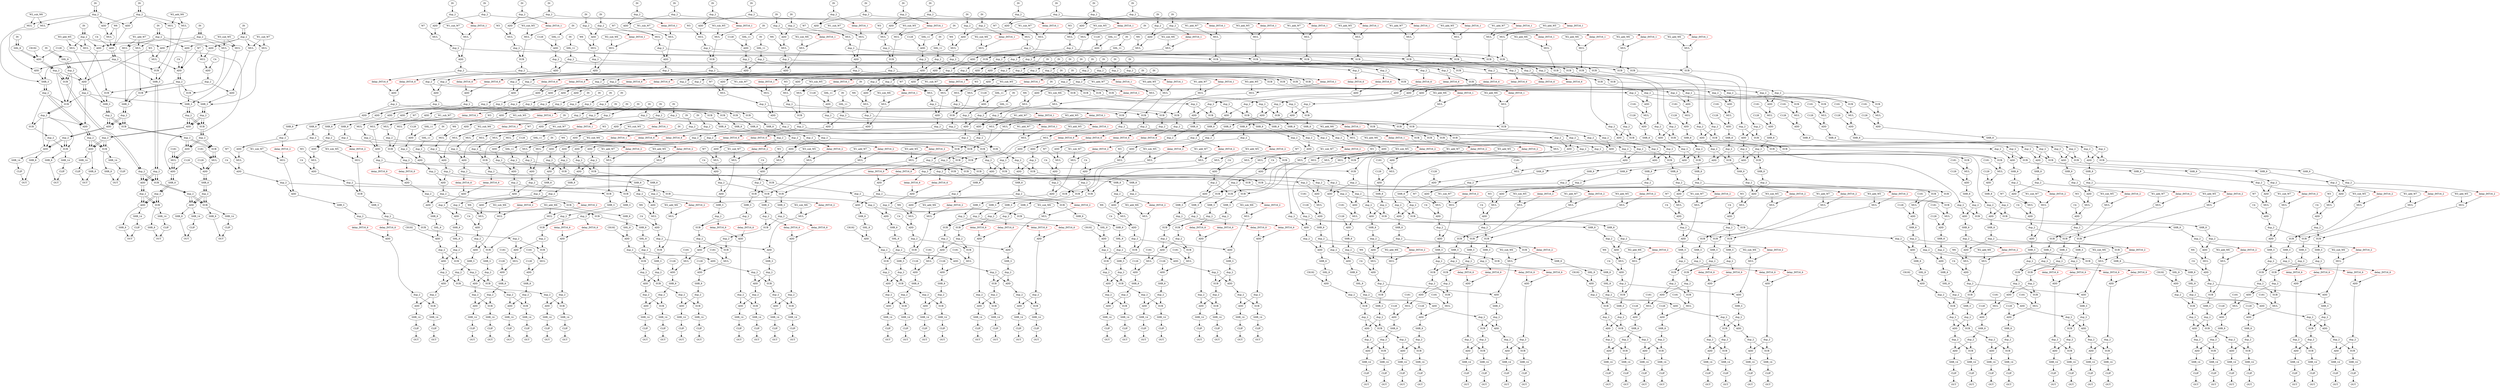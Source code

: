 digraph IDCT {
  subgraph IDCT_row {
    n_in_0 [label=IN, color=black];
    n_in_1 [label=IN, color=black];
    n_in_2 [label=IN, color=black];
    n_in_3 [label=IN, color=black];
    n_in_4 [label=IN, color=black];
    n_in_5 [label=IN, color=black];
    n_in_6 [label=IN, color=black];
    n_in_7 [label=IN, color=black];
    n_c128_0 [label=C128, color=black];
    n_c128_1 [label=C128, color=black];
    n_c128_2 [label=C128, color=black];
    n_c181_0 [label=C181, color=black];
    n_c181_1 [label=C181, color=black];
    n_w7 [label=W7, color=black];
    n_w1_sub_w7 [label=W1_sub_W7, color=black];
    n_w1_add_w7 [label=W1_add_W7, color=black];
    n_w3 [label=W3, color=black];
    n_w3_sub_w5 [label=W3_sub_W5, color=black];
    n_w3_add_w5 [label=W3_add_W5, color=black];
    n_w6 [label=W6, color=black];
    n_w2_sub_w6 [label=W2_sub_W6, color=black];
    n_w2_add_w6 [label=W2_add_W6, color=black];
    n_x1_0 [label=SHL_11, color=black];
    n_t0_0 [label=SHL_11, color=black];
    n_x0_0 [label=ADD, color=black];
    d_x0_0 [label=dup_2, color=black];
    d_x1_0 [label=dup_2, color=black];
    d_x2_0 [label=dup_2, color=black];
    d_x3_0 [label=dup_2, color=black];
    d_x4_0 [label=dup_2, color=black];
    d_x5_0 [label=dup_2, color=black];
    d_x6_0 [label=dup_2, color=black];
    d_x7_0 [label=dup_2, color=black];
    n_t8_1 [label=ADD, color=black];
    n_x8_1 [label=MUL, color=black];
    d_x8_1 [label=dup_2, color=black];
    n_t4_1 [label=MUL, color=black];
    n_x4_1 [label=ADD, color=black];
    d_x4_1 [label=dup_2, color=black];
    n_t5_1 [label=MUL, color=black];
    n_x5_1 [label=SUB, color=black];
    d_x5_1 [label=dup_2, color=black];
    n_t8_2 [label=ADD, color=black];
    n_x8_2 [label=MUL, color=black];
    d_x8_2 [label=dup_2, color=black];
    n_t6_1 [label=MUL, color=black];
    n_x6_1 [label=SUB, color=black];
    d_x6_1 [label=dup_2, color=black];
    n_t7_1 [label=MUL, color=black];
    n_x7_1 [label=SUB, color=black];
    d_x7_1 [label=dup_2, color=black];
    n_x8_3 [label=ADD, color=black];
    d_x8_3 [label=dup_2, color=black];
    n_x0_1 [label=SUB, color=black];
    d_x0_1 [label=dup_2, color=black];
    n_t1_1 [label=ADD, color=black];
    n_x1_1 [label=MUL, color=black];
    d_x1_1 [label=dup_2, color=black];
    n_t2_1 [label=MUL, color=black];
    n_x2_1 [label=SUB, color=black];
    d_x2_1 [label=dup_2, color=black];
    n_t3_1 [label=MUL, color=black];
    n_x3_1 [label=ADD, color=black];
    d_x3_1 [label=dup_2, color=black];
    n_x1_2 [label=ADD, color=black];
    d_x1_2 [label=dup_2, color=black];
    n_x4_2 [label=SUB, color=black];
    d_x4_2 [label=dup_2, color=black];
    n_x6_2 [label=ADD, color=black];
    d_x6_2 [label=dup_2, color=black];
    n_x5_2 [label=SUB, color=black];
    d_x5_2 [label=dup_2, color=black];
    n_x7_2 [label=ADD, color=black];
    d_x7_2 [label=dup_2, color=black];
    n_x8_4 [label=SUB, color=black];
    d_x8_4 [label=dup_2, color=black];
    n_x3_2 [label=ADD, color=black];
    d_x3_2 [label=dup_2, color=black];
    n_x0_2 [label=SUB, color=black];
    d_x0_2 [label=dup_2, color=black];
    n_u2_2 [label=ADD, color=black];
    n_v2_2 [label=MUL, color=black];
    n_w2_2 [label=ADD, color=black];
    n_x2_2 [label=SHR_8, color=black];
    d_x2_2 [label=dup_2, color=black];
    n_u4_3 [label=SUB, color=black];
    n_v4_3 [label=MUL, color=black];
    n_w4_3 [label=ADD, color=black];
    n_x4_3 [label=SHR_8, color=black];
    d_x4_3 [label=dup_2, color=black];
    n_tmp_0 [label=ADD, color=black];
    n_shr_0 [label=SHR_8, color=black];
    n_tmp_1 [label=ADD, color=black];
    n_shr_1 [label=SHR_8, color=black];
    n_tmp_2 [label=ADD, color=black];
    n_shr_2 [label=SHR_8, color=black];
    n_tmp_3 [label=ADD, color=black];
    n_shr_3 [label=SHR_8, color=black];
    n_tmp_4 [label=SUB, color=black];
    n_shr_4 [label=SHR_8, color=black];
    n_tmp_5 [label=SUB, color=black];
    n_shr_5 [label=SHR_8, color=black];
    n_tmp_6 [label=SUB, color=black];
    n_shr_6 [label=SHR_8, color=black];
    n_tmp_7 [label=SUB, color=black];
    n_shr_7 [label=SHR_8, color=black];
    n_out_0 [label=OUT, color=black];
    n_out_1 [label=OUT, color=black];
    n_out_2 [label=OUT, color=black];
    n_out_3 [label=OUT, color=black];
    n_out_4 [label=OUT, color=black];
    n_out_5 [label=OUT, color=black];
    n_out_6 [label=OUT, color=black];
    n_out_7 [label=OUT, color=black];

    n_in_0 -> n_t0_0;
    n_in_4 -> n_x1_0;
    n_c128_0 -> n_x0_0;
    n_c128_1 -> n_w2_2;
    n_c128_2 -> n_w4_3;
    n_c181_0 -> n_v2_2;
    n_c181_1 -> n_v4_3;
    n_w3 -> n_x8_2;
    n_w6 -> n_x1_1;
    n_w7 -> n_x8_1;
    n_w1_sub_w7 -> n_t4_1;
    n_w1_add_w7 -> n_t5_1;
    n_w3_sub_w5 -> n_t6_1;
    n_w3_add_w5 -> n_t7_1;
    n_w2_sub_w6 -> n_t3_1;
    n_w2_add_w6 -> n_t2_1;
    n_t0_0 -> n_x0_0;
    n_x0_0 -> d_x0_0;
    d_x0_0 -> n_x8_3;
    d_x0_0 -> n_x0_1;
    n_x0_1 -> d_x0_1;
    d_x0_1 -> n_x3_2;
    d_x0_1 -> n_x0_2;
    n_x0_2 -> d_x0_2;
    d_x0_2 -> n_tmp_2;
    d_x0_2 -> n_tmp_5;
    n_x1_0 -> d_x1_0;
    d_x1_0 -> n_x8_3;
    d_x1_0 -> n_x0_1;
    n_t1_1 -> n_x1_1;
    n_x1_1 -> d_x1_1;
    d_x1_1 -> n_x2_1;
    d_x1_1 -> n_x3_1;
    n_x1_2 -> d_x1_2;
    d_x1_2 -> n_tmp_0;
    d_x1_2 -> n_tmp_7;
    n_in_6 -> d_x2_0;
    d_x2_0 -> n_t1_1;
    d_x2_0 -> n_t2_1;
    n_t2_1 -> n_x2_1;
    n_x2_1 -> d_x2_1;
    d_x2_1 -> n_x3_2;
    d_x2_1 -> n_x0_2;
    n_u2_2 -> n_v2_2;
    n_v2_2 -> n_w2_2;
    n_w2_2 -> n_x2_2;
    n_x2_2 -> d_x2_2;
    d_x2_2 -> n_tmp_1;
    d_x2_2 -> n_tmp_6;
    n_in_2 -> d_x3_0;
    d_x3_0 -> n_t1_1;
    d_x3_0 -> n_t3_1;
    n_t3_1 -> n_x3_1;
    n_x3_1 -> d_x3_1;
    d_x3_1 -> n_x7_2;
    d_x3_1 -> n_x8_4;
    n_x3_2 -> d_x3_2;
    d_x3_2 -> n_tmp_1;
    d_x3_2 -> n_tmp_6;
    n_in_1 -> d_x4_0;
    d_x4_0 -> n_t8_1;
    d_x4_0 -> n_t4_1;
    n_t4_1 -> n_x4_1;
    n_x4_1 -> d_x4_1;
    d_x4_1 -> n_x1_2;
    d_x4_1 -> n_x4_2;
    n_x4_2 -> d_x4_2;
    d_x4_2 -> n_u2_2;
    d_x4_2 -> n_u4_3;
    n_u4_3 -> n_v4_3;
    n_v4_3 -> n_w4_3;
    n_w4_3 -> n_x4_3;
    n_x4_3 -> d_x4_3;
    d_x4_3 -> n_tmp_2;
    d_x4_3 -> n_tmp_5;
    n_t5_1 -> n_x5_1;
    n_in_7 -> d_x5_0;
    d_x5_0 -> n_t8_1;
    d_x5_0 -> n_t5_1;
    n_x5_1 -> d_x5_1;
    d_x5_1 -> n_x6_2;
    d_x5_1 -> n_x5_2;
    n_x5_2 -> d_x5_2;
    d_x5_2 -> n_u2_2;
    d_x5_2 -> n_u4_3;
    n_in_5 -> d_x6_0;
    d_x6_0 -> n_t8_2;
    d_x6_0 -> n_t6_1;
    n_t6_1 -> n_x6_1;
    n_x6_1 -> d_x6_1;
    d_x6_1 -> n_x1_2;
    d_x6_1 -> n_x4_2;
    n_x6_2 -> d_x6_2;
    d_x6_2 -> n_tmp_3;
    d_x6_2 -> n_tmp_4;
    n_in_3 -> d_x7_0;
    d_x7_0 -> n_t8_2;
    d_x7_0 -> n_t7_1;
    n_t7_1 -> n_x7_1;
    n_x7_1 -> d_x7_1;
    d_x7_1 -> n_x6_2;
    d_x7_1 -> n_x5_2;
    n_x7_2 -> d_x7_2;
    d_x7_2 -> n_tmp_0;
    d_x7_2 -> n_tmp_7;
    n_t8_1 -> n_x8_1;
    n_x8_1 -> d_x8_1;
    d_x8_1 -> n_x4_1;
    d_x8_1 -> n_x5_1;
    n_t8_2 -> n_x8_2;
    n_x8_2 -> d_x8_2;
    d_x8_2 -> n_x6_1;
    d_x8_2 -> n_x7_1;
    n_x8_3 -> d_x8_3;
    d_x8_3 -> n_x7_2;
    d_x8_3 -> n_x8_4;
    n_x8_4 -> d_x8_4;
    d_x8_4 -> n_tmp_3;
    d_x8_4 -> n_tmp_4;
    n_tmp_0 -> n_shr_0;
    n_tmp_1 -> n_shr_1;
    n_tmp_2 -> n_shr_2;
    n_tmp_3 -> n_shr_3;
    n_tmp_4 -> n_shr_4;
    n_tmp_5 -> n_shr_5;
    n_tmp_6 -> n_shr_6;
    n_tmp_7 -> n_shr_7;
    n_shr_0 -> n_out_0;
    n_shr_1 -> n_out_1;
    n_shr_2 -> n_out_2;
    n_shr_3 -> n_out_3;
    n_shr_4 -> n_out_4;
    n_shr_5 -> n_out_5;
    n_shr_6 -> n_out_6;
    n_shr_7 -> n_out_7;
  }
  subgraph IDCT_col {
    n_in_0 [label=IN, color=black];
    n_in_1 [label=IN, color=black];
    n_in_2 [label=IN, color=black];
    n_in_3 [label=IN, color=black];
    n_in_4 [label=IN, color=black];
    n_in_5 [label=IN, color=black];
    n_in_6 [label=IN, color=black];
    n_in_7 [label=IN, color=black];
    n_c4_0 [label=C4, color=black];
    n_c4_1 [label=C4, color=black];
    n_c4_2 [label=C4, color=black];
    n_c128_0 [label=C128, color=black];
    n_c128_1 [label=C128, color=black];
    n_c181_0 [label=C181, color=black];
    n_c181_1 [label=C181, color=black];
    n_c8192 [label=C8192, color=black];
    n_w7 [label=W7, color=black];
    n_w1_sub_w7 [label=W1_sub_W7, color=black];
    n_w1_add_w7 [label=W1_add_W7, color=black];
    n_w3 [label=W3, color=black];
    n_w3_sub_w5 [label=W3_sub_W5, color=black];
    n_w3_add_w5 [label=W3_add_W5, color=black];
    n_w6 [label=W6, color=black];
    n_w2_sub_w6 [label=W2_sub_W6, color=black];
    n_w2_add_w6 [label=W2_add_W6, color=black];
    n_x1_0 [label=SHL_8, color=black];
    n_t0_0 [label=SHL_8, color=black];
    n_x0_0 [label=ADD, color=black];
    d_x0_0 [label=dup_2, color=black];
    d_x1_0 [label=dup_2, color=black];
    d_x2_0 [label=dup_2, color=black];
    d_x3_0 [label=dup_2, color=black];
    d_x4_0 [label=dup_2, color=black];
    d_x5_0 [label=dup_2, color=black];
    d_x6_0 [label=dup_2, color=black];
    d_x7_0 [label=dup_2, color=black];
    n_u8_0 [label=ADD, color=black];
    n_v8_0 [label=MUL, color=black];
    n_x8_0 [label=ADD, color=black];
    d_x8_0 [label=dup_2, color=black];
    n_u4_1 [label=MUL, color=black];
    n_v4_1 [label=ADD, color=black];
    n_x4_1 [label=SHR_3, color=black];
    d_x4_1 [label=dup_2, color=black];
    n_u5_1 [label=MUL, color=black];
    n_v5_1 [label=SUB, color=black];
    n_x5_1 [label=SHR_3, color=black];
    d_x5_1 [label=dup_2, color=black];
    n_u8_1 [label=ADD, color=black];
    n_v8_1 [label=MUL, color=black];
    n_x8_1 [label=ADD, color=black];
    d_x8_1 [label=dup_2, color=black];
    n_u6_1 [label=MUL, color=black];
    n_v6_1 [label=SUB, color=black];
    n_x6_1 [label=SHR_3, color=black];
    d_x6_1 [label=dup_2, color=black];
    n_u7_1 [label=MUL, color=black];
    n_v7_1 [label=SUB, color=black];
    n_x7_1 [label=SHR_3, color=black];
    d_x7_1 [label=dup_2, color=black];
    n_x8_2 [label=ADD, color=black];
    d_x8_2 [label=dup_2, color=black];
    n_x0_1 [label=SUB, color=black];
    d_x0_1 [label=dup_2, color=black];
    n_u1_1 [label=ADD, color=black];
    n_v1_1 [label=MUL, color=black];
    n_x1_1 [label=ADD, color=black];
    d_x1_1 [label=dup_2, color=black];
    n_u2_1 [label=MUL, color=black];
    n_v2_1 [label=SUB, color=black];
    n_x2_1 [label=SHR_3, color=black];
    d_x2_1 [label=dup_2, color=black];
    n_u3_1 [label=MUL, color=black];
    n_v3_1 [label=ADD, color=black];
    n_x3_1 [label=SHR_3, color=black];
    d_x3_1 [label=dup_2, color=black];
    n_x1_2 [label=ADD, color=black];
    d_x1_2 [label=dup_2, color=black];
    n_x4_2 [label=SUB, color=black];
    d_x4_2 [label=dup_2, color=black];
    n_x6_2 [label=ADD, color=black];
    d_x6_2 [label=dup_2, color=black];
    n_x5_2 [label=SUB, color=black];
    d_x5_2 [label=dup_2, color=black];
    n_x7_2 [label=ADD, color=black];
    d_x7_2 [label=dup_2, color=black];
    n_x8_3 [label=SUB, color=black];
    d_x8_3 [label=dup_2, color=black];
    n_x3_2 [label=ADD, color=black];
    d_x3_2 [label=dup_2, color=black];
    n_x0_2 [label=SUB, color=black];
    d_x0_2 [label=dup_2, color=black];
    n_u2_2 [label=ADD, color=black];
    n_v2_2 [label=MUL, color=black];
    n_w2_2 [label=ADD, color=black];
    n_x2_2 [label=SHR_8, color=black];
    d_x2_2 [label=dup_2, color=black];
    n_u4_3 [label=SUB, color=black];
    n_v4_3 [label=MUL, color=black];
    n_w4_3 [label=ADD, color=black];
    n_x4_3 [label=SHR_8, color=black];
    d_x4_3 [label=dup_2, color=black];
    n_tmp_0 [label=ADD, color=black];
    n_val_0 [label=SHR_14, color=black];
    n_clp_0 [label=CLIP, color=black];
    n_tmp_1 [label=ADD, color=black];
    n_val_1 [label=SHR_14, color=black];
    n_clp_1 [label=CLIP, color=black];
    n_tmp_2 [label=ADD, color=black];
    n_val_2 [label=SHR_14, color=black];
    n_clp_2 [label=CLIP, color=black];
    n_tmp_3 [label=ADD, color=black];
    n_val_3 [label=SHR_14, color=black];
    n_clp_3 [label=CLIP, color=black];
    n_tmp_4 [label=SUB, color=black];
    n_val_4 [label=SHR_14, color=black];
    n_clp_4 [label=CLIP, color=black];
    n_tmp_5 [label=SUB, color=black];
    n_val_5 [label=SHR_14, color=black];
    n_clp_5 [label=CLIP, color=black];
    n_tmp_6 [label=SUB, color=black];
    n_val_6 [label=SHR_14, color=black];
    n_clp_6 [label=CLIP, color=black];
    n_tmp_7 [label=SUB, color=black];
    n_val_7 [label=SHR_14, color=black];
    n_clp_7 [label=CLIP, color=black];
    n_out_0 [label=OUT, color=black];
    n_out_1 [label=OUT, color=black];
    n_out_2 [label=OUT, color=black];
    n_out_3 [label=OUT, color=black];
    n_out_4 [label=OUT, color=black];
    n_out_5 [label=OUT, color=black];
    n_out_6 [label=OUT, color=black];
    n_out_7 [label=OUT, color=black];

    n_in_0 -> n_t0_0;
    n_in_4 -> n_x1_0;
    n_c4_0 -> n_x8_0;
    n_c4_1 -> n_x8_1;
    n_c4_2 -> n_x1_1;
    n_c128_0 -> n_w2_2;
    n_c128_1 -> n_w4_3;
    n_c181_0 -> n_v2_2;
    n_c181_1 -> n_v4_3;
    n_c8192 -> n_x0_0;
    n_w3 -> n_v8_1;
    n_w6 -> n_v1_1;
    n_w7 -> n_v8_0;
    n_w1_sub_w7 -> n_u4_1;
    n_w1_add_w7 -> n_u5_1;
    n_w3_sub_w5 -> n_u6_1;
    n_w3_add_w5 -> n_u7_1;
    n_w2_sub_w6 -> n_u3_1;
    n_w2_add_w6 -> n_u2_1;
    n_t0_0 -> n_x0_0;
    n_x0_0 -> d_x0_0;
    d_x0_0 -> n_x8_2;
    d_x0_0 -> n_x0_1;
    n_x0_1 -> d_x0_1;
    d_x0_1 -> n_x3_2;
    d_x0_1 -> n_x0_2;
    n_x0_2 -> d_x0_2;
    d_x0_2 -> n_tmp_2;
    d_x0_2 -> n_tmp_5;
    n_x1_0 -> d_x1_0;
    d_x1_0 -> n_x8_2;
    d_x1_0 -> n_x0_1;
    n_u1_1 -> n_v1_1;
    n_v1_1 -> n_x1_1;
    n_x1_1 -> d_x1_1;
    d_x1_1 -> n_v2_1;
    d_x1_1 -> n_v3_1;
    n_x1_2 -> d_x1_2;
    d_x1_2 -> n_tmp_0;
    d_x1_2 -> n_tmp_7;
    n_in_6 -> d_x2_0;
    d_x2_0 -> n_u1_1;
    d_x2_0 -> n_u2_1;
    n_u2_1 -> n_v2_1;
    n_v2_1 -> n_x2_1;
    n_x2_1 -> d_x2_1;
    d_x2_1 -> n_x3_2;
    d_x2_1 -> n_x0_2;
    n_u2_2 -> n_v2_2;
    n_v2_2 -> n_w2_2;
    n_w2_2 -> n_x2_2;
    n_x2_2 -> d_x2_2;
    d_x2_2 -> n_tmp_1;
    d_x2_2 -> n_tmp_6;
    n_in_2 -> d_x3_0;
    d_x3_0 -> n_u1_1;
    d_x3_0 -> n_u3_1;
    n_u3_1 -> n_v3_1;
    n_v3_1 -> n_x3_1;
    n_x3_1 -> d_x3_1;
    d_x3_1 -> n_x7_2;
    d_x3_1 -> n_x8_3;
    n_x3_2 -> d_x3_2;
    d_x3_2 -> n_tmp_1;
    d_x3_2 -> n_tmp_6;
    n_in_1 -> d_x4_0;
    d_x4_0 -> n_u8_0;
    d_x4_0 -> n_u4_1;
    n_u4_1 -> n_v4_1;
    n_v4_1 -> n_x4_1;
    n_x4_1 -> d_x4_1;
    d_x4_1 -> n_x1_2;
    d_x4_1 -> n_x4_2;
    n_x4_2 -> d_x4_2;
    d_x4_2 -> n_u2_2;
    d_x4_2 -> n_u4_3;
    n_u4_3 -> n_v4_3;
    n_v4_3 -> n_w4_3;
    n_w4_3 -> n_x4_3;
    n_x4_3 -> d_x4_3;
    d_x4_3 -> n_tmp_2;
    d_x4_3 -> n_tmp_5;
    n_in_7 -> d_x5_0;
    d_x5_0 -> n_u8_0;
    d_x5_0 -> n_u5_1;
    n_u5_1 -> n_v5_1;
    n_v5_1 -> n_x5_1;
    n_x5_1 -> d_x5_1;
    d_x5_1 -> n_x6_2;
    d_x5_1 -> n_x5_2;
    n_x5_2 -> d_x5_2;
    d_x5_2 -> n_u2_2;
    d_x5_2 -> n_u4_3;
    n_in_5 -> d_x6_0;
    d_x6_0 -> n_u8_1;
    d_x6_0 -> n_u6_1;
    n_u6_1 -> n_v6_1;
    n_v6_1 -> n_x6_1;
    n_x6_1 -> d_x6_1;
    d_x6_1 -> n_x1_2;
    d_x6_1 -> n_x4_2;
    n_x6_2 -> d_x6_2;
    d_x6_2 -> n_tmp_3;
    d_x6_2 -> n_tmp_4;
    n_in_3 -> d_x7_0;
    d_x7_0 -> n_u8_1;
    d_x7_0 -> n_u7_1;
    n_u7_1 -> n_v7_1;
    n_v7_1 -> n_x7_1;
    n_x7_1 -> d_x7_1;
    d_x7_1 -> n_x6_2;
    d_x7_1 -> n_x5_2;
    n_x7_2 -> d_x7_2;
    d_x7_2 -> n_tmp_0;
    d_x7_2 -> n_tmp_7;
    n_u8_0 -> n_v8_0;
    n_v8_0 -> n_x8_0;
    n_x8_0 -> d_x8_0;
    d_x8_0 -> n_v4_1;
    d_x8_0 -> n_v5_1;
    n_u8_1 -> n_v8_1;
    n_v8_1 -> n_x8_1;
    n_x8_1 -> d_x8_1;
    d_x8_1 -> n_v6_1;
    d_x8_1 -> n_v7_1;
    n_x8_2 -> d_x8_2;
    d_x8_2 -> n_x7_2;
    d_x8_2 -> n_x8_3;
    n_x8_3 -> d_x8_3;
    d_x8_3 -> n_tmp_3;
    d_x8_3 -> n_tmp_4;
    n_tmp_0 -> n_val_0;
    n_tmp_1 -> n_val_1;
    n_tmp_2 -> n_val_2;
    n_tmp_3 -> n_val_3;
    n_tmp_4 -> n_val_4;
    n_tmp_5 -> n_val_5;
    n_tmp_6 -> n_val_6;
    n_tmp_7 -> n_val_7;
    n_val_0 -> n_clp_0;
    n_val_1 -> n_clp_1;
    n_val_2 -> n_clp_2;
    n_val_3 -> n_clp_3;
    n_val_4 -> n_clp_4;
    n_val_5 -> n_clp_5;
    n_val_6 -> n_clp_6;
    n_val_7 -> n_clp_7;
    n_clp_0 -> n_out_0;
    n_clp_1 -> n_out_1;
    n_clp_2 -> n_out_2;
    n_clp_3 -> n_out_3;
    n_clp_4 -> n_out_4;
    n_clp_5 -> n_out_5;
    n_clp_6 -> n_out_6;
    n_clp_7 -> n_out_7;
  }
  subgraph main {
    n_in_0_0 [label=IN, color=black];
    n_in_0_1 [label=IN, color=black];
    n_in_0_2 [label=IN, color=black];
    n_in_0_3 [label=IN, color=black];
    n_in_0_4 [label=IN, color=black];
    n_in_0_5 [label=IN, color=black];
    n_in_0_6 [label=IN, color=black];
    n_in_0_7 [label=IN, color=black];
    n_in_1_0 [label=IN, color=black];
    n_in_1_1 [label=IN, color=black];
    n_in_1_2 [label=IN, color=black];
    n_in_1_3 [label=IN, color=black];
    n_in_1_4 [label=IN, color=black];
    n_in_1_5 [label=IN, color=black];
    n_in_1_6 [label=IN, color=black];
    n_in_1_7 [label=IN, color=black];
    n_in_2_0 [label=IN, color=black];
    n_in_2_1 [label=IN, color=black];
    n_in_2_2 [label=IN, color=black];
    n_in_2_3 [label=IN, color=black];
    n_in_2_4 [label=IN, color=black];
    n_in_2_5 [label=IN, color=black];
    n_in_2_6 [label=IN, color=black];
    n_in_2_7 [label=IN, color=black];
    n_in_3_0 [label=IN, color=black];
    n_in_3_1 [label=IN, color=black];
    n_in_3_2 [label=IN, color=black];
    n_in_3_3 [label=IN, color=black];
    n_in_3_4 [label=IN, color=black];
    n_in_3_5 [label=IN, color=black];
    n_in_3_6 [label=IN, color=black];
    n_in_3_7 [label=IN, color=black];
    n_in_4_0 [label=IN, color=black];
    n_in_4_1 [label=IN, color=black];
    n_in_4_2 [label=IN, color=black];
    n_in_4_3 [label=IN, color=black];
    n_in_4_4 [label=IN, color=black];
    n_in_4_5 [label=IN, color=black];
    n_in_4_6 [label=IN, color=black];
    n_in_4_7 [label=IN, color=black];
    n_in_5_0 [label=IN, color=black];
    n_in_5_1 [label=IN, color=black];
    n_in_5_2 [label=IN, color=black];
    n_in_5_3 [label=IN, color=black];
    n_in_5_4 [label=IN, color=black];
    n_in_5_5 [label=IN, color=black];
    n_in_5_6 [label=IN, color=black];
    n_in_5_7 [label=IN, color=black];
    n_in_6_0 [label=IN, color=black];
    n_in_6_1 [label=IN, color=black];
    n_in_6_2 [label=IN, color=black];
    n_in_6_3 [label=IN, color=black];
    n_in_6_4 [label=IN, color=black];
    n_in_6_5 [label=IN, color=black];
    n_in_6_6 [label=IN, color=black];
    n_in_6_7 [label=IN, color=black];
    n_in_7_0 [label=IN, color=black];
    n_in_7_1 [label=IN, color=black];
    n_in_7_2 [label=IN, color=black];
    n_in_7_3 [label=IN, color=black];
    n_in_7_4 [label=IN, color=black];
    n_in_7_5 [label=IN, color=black];
    n_in_7_6 [label=IN, color=black];
    n_in_7_7 [label=IN, color=black];
    n_out_0_0 [label=OUT, color=black];
    n_out_0_1 [label=OUT, color=black];
    n_out_0_2 [label=OUT, color=black];
    n_out_0_3 [label=OUT, color=black];
    n_out_0_4 [label=OUT, color=black];
    n_out_0_5 [label=OUT, color=black];
    n_out_0_6 [label=OUT, color=black];
    n_out_0_7 [label=OUT, color=black];
    n_out_1_0 [label=OUT, color=black];
    n_out_1_1 [label=OUT, color=black];
    n_out_1_2 [label=OUT, color=black];
    n_out_1_3 [label=OUT, color=black];
    n_out_1_4 [label=OUT, color=black];
    n_out_1_5 [label=OUT, color=black];
    n_out_1_6 [label=OUT, color=black];
    n_out_1_7 [label=OUT, color=black];
    n_out_2_0 [label=OUT, color=black];
    n_out_2_1 [label=OUT, color=black];
    n_out_2_2 [label=OUT, color=black];
    n_out_2_3 [label=OUT, color=black];
    n_out_2_4 [label=OUT, color=black];
    n_out_2_5 [label=OUT, color=black];
    n_out_2_6 [label=OUT, color=black];
    n_out_2_7 [label=OUT, color=black];
    n_out_3_0 [label=OUT, color=black];
    n_out_3_1 [label=OUT, color=black];
    n_out_3_2 [label=OUT, color=black];
    n_out_3_3 [label=OUT, color=black];
    n_out_3_4 [label=OUT, color=black];
    n_out_3_5 [label=OUT, color=black];
    n_out_3_6 [label=OUT, color=black];
    n_out_3_7 [label=OUT, color=black];
    n_out_4_0 [label=OUT, color=black];
    n_out_4_1 [label=OUT, color=black];
    n_out_4_2 [label=OUT, color=black];
    n_out_4_3 [label=OUT, color=black];
    n_out_4_4 [label=OUT, color=black];
    n_out_4_5 [label=OUT, color=black];
    n_out_4_6 [label=OUT, color=black];
    n_out_4_7 [label=OUT, color=black];
    n_out_5_0 [label=OUT, color=black];
    n_out_5_1 [label=OUT, color=black];
    n_out_5_2 [label=OUT, color=black];
    n_out_5_3 [label=OUT, color=black];
    n_out_5_4 [label=OUT, color=black];
    n_out_5_5 [label=OUT, color=black];
    n_out_5_6 [label=OUT, color=black];
    n_out_5_7 [label=OUT, color=black];
    n_out_6_0 [label=OUT, color=black];
    n_out_6_1 [label=OUT, color=black];
    n_out_6_2 [label=OUT, color=black];
    n_out_6_3 [label=OUT, color=black];
    n_out_6_4 [label=OUT, color=black];
    n_out_6_5 [label=OUT, color=black];
    n_out_6_6 [label=OUT, color=black];
    n_out_6_7 [label=OUT, color=black];
    n_out_7_0 [label=OUT, color=black];
    n_out_7_1 [label=OUT, color=black];
    n_out_7_2 [label=OUT, color=black];
    n_out_7_3 [label=OUT, color=black];
    n_out_7_4 [label=OUT, color=black];
    n_out_7_5 [label=OUT, color=black];
    n_out_7_6 [label=OUT, color=black];
    n_out_7_7 [label=OUT, color=black];
    row_0_n_c128_0 [label=C128, color=black];
    row_0_n_c128_1 [label=C128, color=black];
    row_0_n_c128_2 [label=C128, color=black];
    row_0_n_c181_0 [label=C181, color=black];
    row_0_n_c181_1 [label=C181, color=black];
    row_0_n_w7 [label=W7, color=black];
    row_0_n_w1_sub_w7 [label=W1_sub_W7, color=black];
    row_0_n_w1_add_w7 [label=W1_add_W7, color=black];
    row_0_n_w3 [label=W3, color=black];
    row_0_n_w3_sub_w5 [label=W3_sub_W5, color=black];
    row_0_n_w3_add_w5 [label=W3_add_W5, color=black];
    row_0_n_w6 [label=W6, color=black];
    row_0_n_w2_sub_w6 [label=W2_sub_W6, color=black];
    row_0_n_w2_add_w6 [label=W2_add_W6, color=black];
    row_0_n_x1_0 [label=SHL_11, color=black];
    row_0_n_t0_0 [label=SHL_11, color=black];
    row_0_n_x0_0 [label=ADD, color=black];
    row_0_d_x0_0 [label=dup_2, color=black];
    row_0_d_x1_0 [label=dup_2, color=black];
    row_0_d_x2_0 [label=dup_2, color=black];
    row_0_d_x3_0 [label=dup_2, color=black];
    row_0_d_x4_0 [label=dup_2, color=black];
    row_0_d_x5_0 [label=dup_2, color=black];
    row_0_d_x6_0 [label=dup_2, color=black];
    row_0_d_x7_0 [label=dup_2, color=black];
    row_0_n_t8_1 [label=ADD, color=black];
    row_0_n_x8_1 [label=MUL, color=black];
    row_0_d_x8_1 [label=dup_2, color=black];
    row_0_n_t4_1 [label=MUL, color=black];
    row_0_n_x4_1 [label=ADD, color=black];
    row_0_d_x4_1 [label=dup_2, color=black];
    row_0_n_t5_1 [label=MUL, color=black];
    row_0_n_x5_1 [label=SUB, color=black];
    row_0_d_x5_1 [label=dup_2, color=black];
    row_0_n_t8_2 [label=ADD, color=black];
    row_0_n_x8_2 [label=MUL, color=black];
    row_0_d_x8_2 [label=dup_2, color=black];
    row_0_n_t6_1 [label=MUL, color=black];
    row_0_n_x6_1 [label=SUB, color=black];
    row_0_d_x6_1 [label=dup_2, color=black];
    row_0_n_t7_1 [label=MUL, color=black];
    row_0_n_x7_1 [label=SUB, color=black];
    row_0_d_x7_1 [label=dup_2, color=black];
    row_0_n_x8_3 [label=ADD, color=black];
    row_0_d_x8_3 [label=dup_2, color=black];
    row_0_n_x0_1 [label=SUB, color=black];
    row_0_d_x0_1 [label=dup_2, color=black];
    row_0_n_t1_1 [label=ADD, color=black];
    row_0_n_x1_1 [label=MUL, color=black];
    row_0_d_x1_1 [label=dup_2, color=black];
    row_0_n_t2_1 [label=MUL, color=black];
    row_0_n_x2_1 [label=SUB, color=black];
    row_0_d_x2_1 [label=dup_2, color=black];
    row_0_n_t3_1 [label=MUL, color=black];
    row_0_n_x3_1 [label=ADD, color=black];
    row_0_d_x3_1 [label=dup_2, color=black];
    row_0_n_x1_2 [label=ADD, color=black];
    row_0_d_x1_2 [label=dup_2, color=black];
    row_0_n_x4_2 [label=SUB, color=black];
    row_0_d_x4_2 [label=dup_2, color=black];
    row_0_n_x6_2 [label=ADD, color=black];
    row_0_d_x6_2 [label=dup_2, color=black];
    row_0_n_x5_2 [label=SUB, color=black];
    row_0_d_x5_2 [label=dup_2, color=black];
    row_0_n_x7_2 [label=ADD, color=black];
    row_0_d_x7_2 [label=dup_2, color=black];
    row_0_n_x8_4 [label=SUB, color=black];
    row_0_d_x8_4 [label=dup_2, color=black];
    row_0_n_x3_2 [label=ADD, color=black];
    row_0_d_x3_2 [label=dup_2, color=black];
    row_0_n_x0_2 [label=SUB, color=black];
    row_0_d_x0_2 [label=dup_2, color=black];
    row_0_n_u2_2 [label=ADD, color=black];
    row_0_n_v2_2 [label=MUL, color=black];
    row_0_n_w2_2 [label=ADD, color=black];
    row_0_n_x2_2 [label=SHR_8, color=black];
    row_0_d_x2_2 [label=dup_2, color=black];
    row_0_n_u4_3 [label=SUB, color=black];
    row_0_n_v4_3 [label=MUL, color=black];
    row_0_n_w4_3 [label=ADD, color=black];
    row_0_n_x4_3 [label=SHR_8, color=black];
    row_0_d_x4_3 [label=dup_2, color=black];
    row_0_n_tmp_0 [label=ADD, color=black];
    row_0_n_shr_0 [label=SHR_8, color=black];
    row_0_n_tmp_1 [label=ADD, color=black];
    row_0_n_shr_1 [label=SHR_8, color=black];
    row_0_n_tmp_2 [label=ADD, color=black];
    row_0_n_shr_2 [label=SHR_8, color=black];
    row_0_n_tmp_3 [label=ADD, color=black];
    row_0_n_shr_3 [label=SHR_8, color=black];
    row_0_n_tmp_4 [label=SUB, color=black];
    row_0_n_shr_4 [label=SHR_8, color=black];
    row_0_n_tmp_5 [label=SUB, color=black];
    row_0_n_shr_5 [label=SHR_8, color=black];
    row_0_n_tmp_6 [label=SUB, color=black];
    row_0_n_shr_6 [label=SHR_8, color=black];
    row_0_n_tmp_7 [label=SUB, color=black];
    row_0_n_shr_7 [label=SHR_8, color=black];
    row_1_n_c128_0 [label=C128, color=black];
    row_1_n_c128_1 [label=C128, color=black];
    row_1_n_c128_2 [label=C128, color=black];
    row_1_n_c181_0 [label=C181, color=black];
    row_1_n_c181_1 [label=C181, color=black];
    row_1_n_w7 [label=W7, color=black];
    row_1_n_w1_sub_w7 [label=W1_sub_W7, color=black];
    row_1_n_w1_add_w7 [label=W1_add_W7, color=black];
    row_1_n_w3 [label=W3, color=black];
    row_1_n_w3_sub_w5 [label=W3_sub_W5, color=black];
    row_1_n_w3_add_w5 [label=W3_add_W5, color=black];
    row_1_n_w6 [label=W6, color=black];
    row_1_n_w2_sub_w6 [label=W2_sub_W6, color=black];
    row_1_n_w2_add_w6 [label=W2_add_W6, color=black];
    row_1_n_x1_0 [label=SHL_11, color=black];
    row_1_n_t0_0 [label=SHL_11, color=black];
    row_1_n_x0_0 [label=ADD, color=black];
    row_1_d_x0_0 [label=dup_2, color=black];
    row_1_d_x1_0 [label=dup_2, color=black];
    row_1_d_x2_0 [label=dup_2, color=black];
    row_1_d_x3_0 [label=dup_2, color=black];
    row_1_d_x4_0 [label=dup_2, color=black];
    row_1_d_x5_0 [label=dup_2, color=black];
    row_1_d_x6_0 [label=dup_2, color=black];
    row_1_d_x7_0 [label=dup_2, color=black];
    row_1_n_t8_1 [label=ADD, color=black];
    row_1_n_x8_1 [label=MUL, color=black];
    row_1_d_x8_1 [label=dup_2, color=black];
    row_1_n_t4_1 [label=MUL, color=black];
    row_1_n_x4_1 [label=ADD, color=black];
    row_1_d_x4_1 [label=dup_2, color=black];
    row_1_n_t5_1 [label=MUL, color=black];
    row_1_n_x5_1 [label=SUB, color=black];
    row_1_d_x5_1 [label=dup_2, color=black];
    row_1_n_t8_2 [label=ADD, color=black];
    row_1_n_x8_2 [label=MUL, color=black];
    row_1_d_x8_2 [label=dup_2, color=black];
    row_1_n_t6_1 [label=MUL, color=black];
    row_1_n_x6_1 [label=SUB, color=black];
    row_1_d_x6_1 [label=dup_2, color=black];
    row_1_n_t7_1 [label=MUL, color=black];
    row_1_n_x7_1 [label=SUB, color=black];
    row_1_d_x7_1 [label=dup_2, color=black];
    row_1_n_x8_3 [label=ADD, color=black];
    row_1_d_x8_3 [label=dup_2, color=black];
    row_1_n_x0_1 [label=SUB, color=black];
    row_1_d_x0_1 [label=dup_2, color=black];
    row_1_n_t1_1 [label=ADD, color=black];
    row_1_n_x1_1 [label=MUL, color=black];
    row_1_d_x1_1 [label=dup_2, color=black];
    row_1_n_t2_1 [label=MUL, color=black];
    row_1_n_x2_1 [label=SUB, color=black];
    row_1_d_x2_1 [label=dup_2, color=black];
    row_1_n_t3_1 [label=MUL, color=black];
    row_1_n_x3_1 [label=ADD, color=black];
    row_1_d_x3_1 [label=dup_2, color=black];
    row_1_n_x1_2 [label=ADD, color=black];
    row_1_d_x1_2 [label=dup_2, color=black];
    row_1_n_x4_2 [label=SUB, color=black];
    row_1_d_x4_2 [label=dup_2, color=black];
    row_1_n_x6_2 [label=ADD, color=black];
    row_1_d_x6_2 [label=dup_2, color=black];
    row_1_n_x5_2 [label=SUB, color=black];
    row_1_d_x5_2 [label=dup_2, color=black];
    row_1_n_x7_2 [label=ADD, color=black];
    row_1_d_x7_2 [label=dup_2, color=black];
    row_1_n_x8_4 [label=SUB, color=black];
    row_1_d_x8_4 [label=dup_2, color=black];
    row_1_n_x3_2 [label=ADD, color=black];
    row_1_d_x3_2 [label=dup_2, color=black];
    row_1_n_x0_2 [label=SUB, color=black];
    row_1_d_x0_2 [label=dup_2, color=black];
    row_1_n_u2_2 [label=ADD, color=black];
    row_1_n_v2_2 [label=MUL, color=black];
    row_1_n_w2_2 [label=ADD, color=black];
    row_1_n_x2_2 [label=SHR_8, color=black];
    row_1_d_x2_2 [label=dup_2, color=black];
    row_1_n_u4_3 [label=SUB, color=black];
    row_1_n_v4_3 [label=MUL, color=black];
    row_1_n_w4_3 [label=ADD, color=black];
    row_1_n_x4_3 [label=SHR_8, color=black];
    row_1_d_x4_3 [label=dup_2, color=black];
    row_1_n_tmp_0 [label=ADD, color=black];
    row_1_n_shr_0 [label=SHR_8, color=black];
    row_1_n_tmp_1 [label=ADD, color=black];
    row_1_n_shr_1 [label=SHR_8, color=black];
    row_1_n_tmp_2 [label=ADD, color=black];
    row_1_n_shr_2 [label=SHR_8, color=black];
    row_1_n_tmp_3 [label=ADD, color=black];
    row_1_n_shr_3 [label=SHR_8, color=black];
    row_1_n_tmp_4 [label=SUB, color=black];
    row_1_n_shr_4 [label=SHR_8, color=black];
    row_1_n_tmp_5 [label=SUB, color=black];
    row_1_n_shr_5 [label=SHR_8, color=black];
    row_1_n_tmp_6 [label=SUB, color=black];
    row_1_n_shr_6 [label=SHR_8, color=black];
    row_1_n_tmp_7 [label=SUB, color=black];
    row_1_n_shr_7 [label=SHR_8, color=black];
    row_2_n_c128_0 [label=C128, color=black];
    row_2_n_c128_1 [label=C128, color=black];
    row_2_n_c128_2 [label=C128, color=black];
    row_2_n_c181_0 [label=C181, color=black];
    row_2_n_c181_1 [label=C181, color=black];
    row_2_n_w7 [label=W7, color=black];
    row_2_n_w1_sub_w7 [label=W1_sub_W7, color=black];
    row_2_n_w1_add_w7 [label=W1_add_W7, color=black];
    row_2_n_w3 [label=W3, color=black];
    row_2_n_w3_sub_w5 [label=W3_sub_W5, color=black];
    row_2_n_w3_add_w5 [label=W3_add_W5, color=black];
    row_2_n_w6 [label=W6, color=black];
    row_2_n_w2_sub_w6 [label=W2_sub_W6, color=black];
    row_2_n_w2_add_w6 [label=W2_add_W6, color=black];
    row_2_n_x1_0 [label=SHL_11, color=black];
    row_2_n_t0_0 [label=SHL_11, color=black];
    row_2_n_x0_0 [label=ADD, color=black];
    row_2_d_x0_0 [label=dup_2, color=black];
    row_2_d_x1_0 [label=dup_2, color=black];
    row_2_d_x2_0 [label=dup_2, color=black];
    row_2_d_x3_0 [label=dup_2, color=black];
    row_2_d_x4_0 [label=dup_2, color=black];
    row_2_d_x5_0 [label=dup_2, color=black];
    row_2_d_x6_0 [label=dup_2, color=black];
    row_2_d_x7_0 [label=dup_2, color=black];
    row_2_n_t8_1 [label=ADD, color=black];
    row_2_n_x8_1 [label=MUL, color=black];
    row_2_d_x8_1 [label=dup_2, color=black];
    row_2_n_t4_1 [label=MUL, color=black];
    row_2_n_x4_1 [label=ADD, color=black];
    row_2_d_x4_1 [label=dup_2, color=black];
    row_2_n_t5_1 [label=MUL, color=black];
    row_2_n_x5_1 [label=SUB, color=black];
    row_2_d_x5_1 [label=dup_2, color=black];
    row_2_n_t8_2 [label=ADD, color=black];
    row_2_n_x8_2 [label=MUL, color=black];
    row_2_d_x8_2 [label=dup_2, color=black];
    row_2_n_t6_1 [label=MUL, color=black];
    row_2_n_x6_1 [label=SUB, color=black];
    row_2_d_x6_1 [label=dup_2, color=black];
    row_2_n_t7_1 [label=MUL, color=black];
    row_2_n_x7_1 [label=SUB, color=black];
    row_2_d_x7_1 [label=dup_2, color=black];
    row_2_n_x8_3 [label=ADD, color=black];
    row_2_d_x8_3 [label=dup_2, color=black];
    row_2_n_x0_1 [label=SUB, color=black];
    row_2_d_x0_1 [label=dup_2, color=black];
    row_2_n_t1_1 [label=ADD, color=black];
    row_2_n_x1_1 [label=MUL, color=black];
    row_2_d_x1_1 [label=dup_2, color=black];
    row_2_n_t2_1 [label=MUL, color=black];
    row_2_n_x2_1 [label=SUB, color=black];
    row_2_d_x2_1 [label=dup_2, color=black];
    row_2_n_t3_1 [label=MUL, color=black];
    row_2_n_x3_1 [label=ADD, color=black];
    row_2_d_x3_1 [label=dup_2, color=black];
    row_2_n_x1_2 [label=ADD, color=black];
    row_2_d_x1_2 [label=dup_2, color=black];
    row_2_n_x4_2 [label=SUB, color=black];
    row_2_d_x4_2 [label=dup_2, color=black];
    row_2_n_x6_2 [label=ADD, color=black];
    row_2_d_x6_2 [label=dup_2, color=black];
    row_2_n_x5_2 [label=SUB, color=black];
    row_2_d_x5_2 [label=dup_2, color=black];
    row_2_n_x7_2 [label=ADD, color=black];
    row_2_d_x7_2 [label=dup_2, color=black];
    row_2_n_x8_4 [label=SUB, color=black];
    row_2_d_x8_4 [label=dup_2, color=black];
    row_2_n_x3_2 [label=ADD, color=black];
    row_2_d_x3_2 [label=dup_2, color=black];
    row_2_n_x0_2 [label=SUB, color=black];
    row_2_d_x0_2 [label=dup_2, color=black];
    row_2_n_u2_2 [label=ADD, color=black];
    row_2_n_v2_2 [label=MUL, color=black];
    row_2_n_w2_2 [label=ADD, color=black];
    row_2_n_x2_2 [label=SHR_8, color=black];
    row_2_d_x2_2 [label=dup_2, color=black];
    row_2_n_u4_3 [label=SUB, color=black];
    row_2_n_v4_3 [label=MUL, color=black];
    row_2_n_w4_3 [label=ADD, color=black];
    row_2_n_x4_3 [label=SHR_8, color=black];
    row_2_d_x4_3 [label=dup_2, color=black];
    row_2_n_tmp_0 [label=ADD, color=black];
    row_2_n_shr_0 [label=SHR_8, color=black];
    row_2_n_tmp_1 [label=ADD, color=black];
    row_2_n_shr_1 [label=SHR_8, color=black];
    row_2_n_tmp_2 [label=ADD, color=black];
    row_2_n_shr_2 [label=SHR_8, color=black];
    row_2_n_tmp_3 [label=ADD, color=black];
    row_2_n_shr_3 [label=SHR_8, color=black];
    row_2_n_tmp_4 [label=SUB, color=black];
    row_2_n_shr_4 [label=SHR_8, color=black];
    row_2_n_tmp_5 [label=SUB, color=black];
    row_2_n_shr_5 [label=SHR_8, color=black];
    row_2_n_tmp_6 [label=SUB, color=black];
    row_2_n_shr_6 [label=SHR_8, color=black];
    row_2_n_tmp_7 [label=SUB, color=black];
    row_2_n_shr_7 [label=SHR_8, color=black];
    row_3_n_c128_0 [label=C128, color=black];
    row_3_n_c128_1 [label=C128, color=black];
    row_3_n_c128_2 [label=C128, color=black];
    row_3_n_c181_0 [label=C181, color=black];
    row_3_n_c181_1 [label=C181, color=black];
    row_3_n_w7 [label=W7, color=black];
    row_3_n_w1_sub_w7 [label=W1_sub_W7, color=black];
    row_3_n_w1_add_w7 [label=W1_add_W7, color=black];
    row_3_n_w3 [label=W3, color=black];
    row_3_n_w3_sub_w5 [label=W3_sub_W5, color=black];
    row_3_n_w3_add_w5 [label=W3_add_W5, color=black];
    row_3_n_w6 [label=W6, color=black];
    row_3_n_w2_sub_w6 [label=W2_sub_W6, color=black];
    row_3_n_w2_add_w6 [label=W2_add_W6, color=black];
    row_3_n_x1_0 [label=SHL_11, color=black];
    row_3_n_t0_0 [label=SHL_11, color=black];
    row_3_n_x0_0 [label=ADD, color=black];
    row_3_d_x0_0 [label=dup_2, color=black];
    row_3_d_x1_0 [label=dup_2, color=black];
    row_3_d_x2_0 [label=dup_2, color=black];
    row_3_d_x3_0 [label=dup_2, color=black];
    row_3_d_x4_0 [label=dup_2, color=black];
    row_3_d_x5_0 [label=dup_2, color=black];
    row_3_d_x6_0 [label=dup_2, color=black];
    row_3_d_x7_0 [label=dup_2, color=black];
    row_3_n_t8_1 [label=ADD, color=black];
    row_3_n_x8_1 [label=MUL, color=black];
    row_3_d_x8_1 [label=dup_2, color=black];
    row_3_n_t4_1 [label=MUL, color=black];
    row_3_n_x4_1 [label=ADD, color=black];
    row_3_d_x4_1 [label=dup_2, color=black];
    row_3_n_t5_1 [label=MUL, color=black];
    row_3_n_x5_1 [label=SUB, color=black];
    row_3_d_x5_1 [label=dup_2, color=black];
    row_3_n_t8_2 [label=ADD, color=black];
    row_3_n_x8_2 [label=MUL, color=black];
    row_3_d_x8_2 [label=dup_2, color=black];
    row_3_n_t6_1 [label=MUL, color=black];
    row_3_n_x6_1 [label=SUB, color=black];
    row_3_d_x6_1 [label=dup_2, color=black];
    row_3_n_t7_1 [label=MUL, color=black];
    row_3_n_x7_1 [label=SUB, color=black];
    row_3_d_x7_1 [label=dup_2, color=black];
    row_3_n_x8_3 [label=ADD, color=black];
    row_3_d_x8_3 [label=dup_2, color=black];
    row_3_n_x0_1 [label=SUB, color=black];
    row_3_d_x0_1 [label=dup_2, color=black];
    row_3_n_t1_1 [label=ADD, color=black];
    row_3_n_x1_1 [label=MUL, color=black];
    row_3_d_x1_1 [label=dup_2, color=black];
    row_3_n_t2_1 [label=MUL, color=black];
    row_3_n_x2_1 [label=SUB, color=black];
    row_3_d_x2_1 [label=dup_2, color=black];
    row_3_n_t3_1 [label=MUL, color=black];
    row_3_n_x3_1 [label=ADD, color=black];
    row_3_d_x3_1 [label=dup_2, color=black];
    row_3_n_x1_2 [label=ADD, color=black];
    row_3_d_x1_2 [label=dup_2, color=black];
    row_3_n_x4_2 [label=SUB, color=black];
    row_3_d_x4_2 [label=dup_2, color=black];
    row_3_n_x6_2 [label=ADD, color=black];
    row_3_d_x6_2 [label=dup_2, color=black];
    row_3_n_x5_2 [label=SUB, color=black];
    row_3_d_x5_2 [label=dup_2, color=black];
    row_3_n_x7_2 [label=ADD, color=black];
    row_3_d_x7_2 [label=dup_2, color=black];
    row_3_n_x8_4 [label=SUB, color=black];
    row_3_d_x8_4 [label=dup_2, color=black];
    row_3_n_x3_2 [label=ADD, color=black];
    row_3_d_x3_2 [label=dup_2, color=black];
    row_3_n_x0_2 [label=SUB, color=black];
    row_3_d_x0_2 [label=dup_2, color=black];
    row_3_n_u2_2 [label=ADD, color=black];
    row_3_n_v2_2 [label=MUL, color=black];
    row_3_n_w2_2 [label=ADD, color=black];
    row_3_n_x2_2 [label=SHR_8, color=black];
    row_3_d_x2_2 [label=dup_2, color=black];
    row_3_n_u4_3 [label=SUB, color=black];
    row_3_n_v4_3 [label=MUL, color=black];
    row_3_n_w4_3 [label=ADD, color=black];
    row_3_n_x4_3 [label=SHR_8, color=black];
    row_3_d_x4_3 [label=dup_2, color=black];
    row_3_n_tmp_0 [label=ADD, color=black];
    row_3_n_shr_0 [label=SHR_8, color=black];
    row_3_n_tmp_1 [label=ADD, color=black];
    row_3_n_shr_1 [label=SHR_8, color=black];
    row_3_n_tmp_2 [label=ADD, color=black];
    row_3_n_shr_2 [label=SHR_8, color=black];
    row_3_n_tmp_3 [label=ADD, color=black];
    row_3_n_shr_3 [label=SHR_8, color=black];
    row_3_n_tmp_4 [label=SUB, color=black];
    row_3_n_shr_4 [label=SHR_8, color=black];
    row_3_n_tmp_5 [label=SUB, color=black];
    row_3_n_shr_5 [label=SHR_8, color=black];
    row_3_n_tmp_6 [label=SUB, color=black];
    row_3_n_shr_6 [label=SHR_8, color=black];
    row_3_n_tmp_7 [label=SUB, color=black];
    row_3_n_shr_7 [label=SHR_8, color=black];
    row_4_n_c128_0 [label=C128, color=black];
    row_4_n_c128_1 [label=C128, color=black];
    row_4_n_c128_2 [label=C128, color=black];
    row_4_n_c181_0 [label=C181, color=black];
    row_4_n_c181_1 [label=C181, color=black];
    row_4_n_w7 [label=W7, color=black];
    row_4_n_w1_sub_w7 [label=W1_sub_W7, color=black];
    row_4_n_w1_add_w7 [label=W1_add_W7, color=black];
    row_4_n_w3 [label=W3, color=black];
    row_4_n_w3_sub_w5 [label=W3_sub_W5, color=black];
    row_4_n_w3_add_w5 [label=W3_add_W5, color=black];
    row_4_n_w6 [label=W6, color=black];
    row_4_n_w2_sub_w6 [label=W2_sub_W6, color=black];
    row_4_n_w2_add_w6 [label=W2_add_W6, color=black];
    row_4_n_x1_0 [label=SHL_11, color=black];
    row_4_n_t0_0 [label=SHL_11, color=black];
    row_4_n_x0_0 [label=ADD, color=black];
    row_4_d_x0_0 [label=dup_2, color=black];
    row_4_d_x1_0 [label=dup_2, color=black];
    row_4_d_x2_0 [label=dup_2, color=black];
    row_4_d_x3_0 [label=dup_2, color=black];
    row_4_d_x4_0 [label=dup_2, color=black];
    row_4_d_x5_0 [label=dup_2, color=black];
    row_4_d_x6_0 [label=dup_2, color=black];
    row_4_d_x7_0 [label=dup_2, color=black];
    row_4_n_t8_1 [label=ADD, color=black];
    row_4_n_x8_1 [label=MUL, color=black];
    row_4_d_x8_1 [label=dup_2, color=black];
    row_4_n_t4_1 [label=MUL, color=black];
    row_4_n_x4_1 [label=ADD, color=black];
    row_4_d_x4_1 [label=dup_2, color=black];
    row_4_n_t5_1 [label=MUL, color=black];
    row_4_n_x5_1 [label=SUB, color=black];
    row_4_d_x5_1 [label=dup_2, color=black];
    row_4_n_t8_2 [label=ADD, color=black];
    row_4_n_x8_2 [label=MUL, color=black];
    row_4_d_x8_2 [label=dup_2, color=black];
    row_4_n_t6_1 [label=MUL, color=black];
    row_4_n_x6_1 [label=SUB, color=black];
    row_4_d_x6_1 [label=dup_2, color=black];
    row_4_n_t7_1 [label=MUL, color=black];
    row_4_n_x7_1 [label=SUB, color=black];
    row_4_d_x7_1 [label=dup_2, color=black];
    row_4_n_x8_3 [label=ADD, color=black];
    row_4_d_x8_3 [label=dup_2, color=black];
    row_4_n_x0_1 [label=SUB, color=black];
    row_4_d_x0_1 [label=dup_2, color=black];
    row_4_n_t1_1 [label=ADD, color=black];
    row_4_n_x1_1 [label=MUL, color=black];
    row_4_d_x1_1 [label=dup_2, color=black];
    row_4_n_t2_1 [label=MUL, color=black];
    row_4_n_x2_1 [label=SUB, color=black];
    row_4_d_x2_1 [label=dup_2, color=black];
    row_4_n_t3_1 [label=MUL, color=black];
    row_4_n_x3_1 [label=ADD, color=black];
    row_4_d_x3_1 [label=dup_2, color=black];
    row_4_n_x1_2 [label=ADD, color=black];
    row_4_d_x1_2 [label=dup_2, color=black];
    row_4_n_x4_2 [label=SUB, color=black];
    row_4_d_x4_2 [label=dup_2, color=black];
    row_4_n_x6_2 [label=ADD, color=black];
    row_4_d_x6_2 [label=dup_2, color=black];
    row_4_n_x5_2 [label=SUB, color=black];
    row_4_d_x5_2 [label=dup_2, color=black];
    row_4_n_x7_2 [label=ADD, color=black];
    row_4_d_x7_2 [label=dup_2, color=black];
    row_4_n_x8_4 [label=SUB, color=black];
    row_4_d_x8_4 [label=dup_2, color=black];
    row_4_n_x3_2 [label=ADD, color=black];
    row_4_d_x3_2 [label=dup_2, color=black];
    row_4_n_x0_2 [label=SUB, color=black];
    row_4_d_x0_2 [label=dup_2, color=black];
    row_4_n_u2_2 [label=ADD, color=black];
    row_4_n_v2_2 [label=MUL, color=black];
    row_4_n_w2_2 [label=ADD, color=black];
    row_4_n_x2_2 [label=SHR_8, color=black];
    row_4_d_x2_2 [label=dup_2, color=black];
    row_4_n_u4_3 [label=SUB, color=black];
    row_4_n_v4_3 [label=MUL, color=black];
    row_4_n_w4_3 [label=ADD, color=black];
    row_4_n_x4_3 [label=SHR_8, color=black];
    row_4_d_x4_3 [label=dup_2, color=black];
    row_4_n_tmp_0 [label=ADD, color=black];
    row_4_n_shr_0 [label=SHR_8, color=black];
    row_4_n_tmp_1 [label=ADD, color=black];
    row_4_n_shr_1 [label=SHR_8, color=black];
    row_4_n_tmp_2 [label=ADD, color=black];
    row_4_n_shr_2 [label=SHR_8, color=black];
    row_4_n_tmp_3 [label=ADD, color=black];
    row_4_n_shr_3 [label=SHR_8, color=black];
    row_4_n_tmp_4 [label=SUB, color=black];
    row_4_n_shr_4 [label=SHR_8, color=black];
    row_4_n_tmp_5 [label=SUB, color=black];
    row_4_n_shr_5 [label=SHR_8, color=black];
    row_4_n_tmp_6 [label=SUB, color=black];
    row_4_n_shr_6 [label=SHR_8, color=black];
    row_4_n_tmp_7 [label=SUB, color=black];
    row_4_n_shr_7 [label=SHR_8, color=black];
    row_5_n_c128_0 [label=C128, color=black];
    row_5_n_c128_1 [label=C128, color=black];
    row_5_n_c128_2 [label=C128, color=black];
    row_5_n_c181_0 [label=C181, color=black];
    row_5_n_c181_1 [label=C181, color=black];
    row_5_n_w7 [label=W7, color=black];
    row_5_n_w1_sub_w7 [label=W1_sub_W7, color=black];
    row_5_n_w1_add_w7 [label=W1_add_W7, color=black];
    row_5_n_w3 [label=W3, color=black];
    row_5_n_w3_sub_w5 [label=W3_sub_W5, color=black];
    row_5_n_w3_add_w5 [label=W3_add_W5, color=black];
    row_5_n_w6 [label=W6, color=black];
    row_5_n_w2_sub_w6 [label=W2_sub_W6, color=black];
    row_5_n_w2_add_w6 [label=W2_add_W6, color=black];
    row_5_n_x1_0 [label=SHL_11, color=black];
    row_5_n_t0_0 [label=SHL_11, color=black];
    row_5_n_x0_0 [label=ADD, color=black];
    row_5_d_x0_0 [label=dup_2, color=black];
    row_5_d_x1_0 [label=dup_2, color=black];
    row_5_d_x2_0 [label=dup_2, color=black];
    row_5_d_x3_0 [label=dup_2, color=black];
    row_5_d_x4_0 [label=dup_2, color=black];
    row_5_d_x5_0 [label=dup_2, color=black];
    row_5_d_x6_0 [label=dup_2, color=black];
    row_5_d_x7_0 [label=dup_2, color=black];
    row_5_n_t8_1 [label=ADD, color=black];
    row_5_n_x8_1 [label=MUL, color=black];
    row_5_d_x8_1 [label=dup_2, color=black];
    row_5_n_t4_1 [label=MUL, color=black];
    row_5_n_x4_1 [label=ADD, color=black];
    row_5_d_x4_1 [label=dup_2, color=black];
    row_5_n_t5_1 [label=MUL, color=black];
    row_5_n_x5_1 [label=SUB, color=black];
    row_5_d_x5_1 [label=dup_2, color=black];
    row_5_n_t8_2 [label=ADD, color=black];
    row_5_n_x8_2 [label=MUL, color=black];
    row_5_d_x8_2 [label=dup_2, color=black];
    row_5_n_t6_1 [label=MUL, color=black];
    row_5_n_x6_1 [label=SUB, color=black];
    row_5_d_x6_1 [label=dup_2, color=black];
    row_5_n_t7_1 [label=MUL, color=black];
    row_5_n_x7_1 [label=SUB, color=black];
    row_5_d_x7_1 [label=dup_2, color=black];
    row_5_n_x8_3 [label=ADD, color=black];
    row_5_d_x8_3 [label=dup_2, color=black];
    row_5_n_x0_1 [label=SUB, color=black];
    row_5_d_x0_1 [label=dup_2, color=black];
    row_5_n_t1_1 [label=ADD, color=black];
    row_5_n_x1_1 [label=MUL, color=black];
    row_5_d_x1_1 [label=dup_2, color=black];
    row_5_n_t2_1 [label=MUL, color=black];
    row_5_n_x2_1 [label=SUB, color=black];
    row_5_d_x2_1 [label=dup_2, color=black];
    row_5_n_t3_1 [label=MUL, color=black];
    row_5_n_x3_1 [label=ADD, color=black];
    row_5_d_x3_1 [label=dup_2, color=black];
    row_5_n_x1_2 [label=ADD, color=black];
    row_5_d_x1_2 [label=dup_2, color=black];
    row_5_n_x4_2 [label=SUB, color=black];
    row_5_d_x4_2 [label=dup_2, color=black];
    row_5_n_x6_2 [label=ADD, color=black];
    row_5_d_x6_2 [label=dup_2, color=black];
    row_5_n_x5_2 [label=SUB, color=black];
    row_5_d_x5_2 [label=dup_2, color=black];
    row_5_n_x7_2 [label=ADD, color=black];
    row_5_d_x7_2 [label=dup_2, color=black];
    row_5_n_x8_4 [label=SUB, color=black];
    row_5_d_x8_4 [label=dup_2, color=black];
    row_5_n_x3_2 [label=ADD, color=black];
    row_5_d_x3_2 [label=dup_2, color=black];
    row_5_n_x0_2 [label=SUB, color=black];
    row_5_d_x0_2 [label=dup_2, color=black];
    row_5_n_u2_2 [label=ADD, color=black];
    row_5_n_v2_2 [label=MUL, color=black];
    row_5_n_w2_2 [label=ADD, color=black];
    row_5_n_x2_2 [label=SHR_8, color=black];
    row_5_d_x2_2 [label=dup_2, color=black];
    row_5_n_u4_3 [label=SUB, color=black];
    row_5_n_v4_3 [label=MUL, color=black];
    row_5_n_w4_3 [label=ADD, color=black];
    row_5_n_x4_3 [label=SHR_8, color=black];
    row_5_d_x4_3 [label=dup_2, color=black];
    row_5_n_tmp_0 [label=ADD, color=black];
    row_5_n_shr_0 [label=SHR_8, color=black];
    row_5_n_tmp_1 [label=ADD, color=black];
    row_5_n_shr_1 [label=SHR_8, color=black];
    row_5_n_tmp_2 [label=ADD, color=black];
    row_5_n_shr_2 [label=SHR_8, color=black];
    row_5_n_tmp_3 [label=ADD, color=black];
    row_5_n_shr_3 [label=SHR_8, color=black];
    row_5_n_tmp_4 [label=SUB, color=black];
    row_5_n_shr_4 [label=SHR_8, color=black];
    row_5_n_tmp_5 [label=SUB, color=black];
    row_5_n_shr_5 [label=SHR_8, color=black];
    row_5_n_tmp_6 [label=SUB, color=black];
    row_5_n_shr_6 [label=SHR_8, color=black];
    row_5_n_tmp_7 [label=SUB, color=black];
    row_5_n_shr_7 [label=SHR_8, color=black];
    row_6_n_c128_0 [label=C128, color=black];
    row_6_n_c128_1 [label=C128, color=black];
    row_6_n_c128_2 [label=C128, color=black];
    row_6_n_c181_0 [label=C181, color=black];
    row_6_n_c181_1 [label=C181, color=black];
    row_6_n_w7 [label=W7, color=black];
    row_6_n_w1_sub_w7 [label=W1_sub_W7, color=black];
    row_6_n_w1_add_w7 [label=W1_add_W7, color=black];
    row_6_n_w3 [label=W3, color=black];
    row_6_n_w3_sub_w5 [label=W3_sub_W5, color=black];
    row_6_n_w3_add_w5 [label=W3_add_W5, color=black];
    row_6_n_w6 [label=W6, color=black];
    row_6_n_w2_sub_w6 [label=W2_sub_W6, color=black];
    row_6_n_w2_add_w6 [label=W2_add_W6, color=black];
    row_6_n_x1_0 [label=SHL_11, color=black];
    row_6_n_t0_0 [label=SHL_11, color=black];
    row_6_n_x0_0 [label=ADD, color=black];
    row_6_d_x0_0 [label=dup_2, color=black];
    row_6_d_x1_0 [label=dup_2, color=black];
    row_6_d_x2_0 [label=dup_2, color=black];
    row_6_d_x3_0 [label=dup_2, color=black];
    row_6_d_x4_0 [label=dup_2, color=black];
    row_6_d_x5_0 [label=dup_2, color=black];
    row_6_d_x6_0 [label=dup_2, color=black];
    row_6_d_x7_0 [label=dup_2, color=black];
    row_6_n_t8_1 [label=ADD, color=black];
    row_6_n_x8_1 [label=MUL, color=black];
    row_6_d_x8_1 [label=dup_2, color=black];
    row_6_n_t4_1 [label=MUL, color=black];
    row_6_n_x4_1 [label=ADD, color=black];
    row_6_d_x4_1 [label=dup_2, color=black];
    row_6_n_t5_1 [label=MUL, color=black];
    row_6_n_x5_1 [label=SUB, color=black];
    row_6_d_x5_1 [label=dup_2, color=black];
    row_6_n_t8_2 [label=ADD, color=black];
    row_6_n_x8_2 [label=MUL, color=black];
    row_6_d_x8_2 [label=dup_2, color=black];
    row_6_n_t6_1 [label=MUL, color=black];
    row_6_n_x6_1 [label=SUB, color=black];
    row_6_d_x6_1 [label=dup_2, color=black];
    row_6_n_t7_1 [label=MUL, color=black];
    row_6_n_x7_1 [label=SUB, color=black];
    row_6_d_x7_1 [label=dup_2, color=black];
    row_6_n_x8_3 [label=ADD, color=black];
    row_6_d_x8_3 [label=dup_2, color=black];
    row_6_n_x0_1 [label=SUB, color=black];
    row_6_d_x0_1 [label=dup_2, color=black];
    row_6_n_t1_1 [label=ADD, color=black];
    row_6_n_x1_1 [label=MUL, color=black];
    row_6_d_x1_1 [label=dup_2, color=black];
    row_6_n_t2_1 [label=MUL, color=black];
    row_6_n_x2_1 [label=SUB, color=black];
    row_6_d_x2_1 [label=dup_2, color=black];
    row_6_n_t3_1 [label=MUL, color=black];
    row_6_n_x3_1 [label=ADD, color=black];
    row_6_d_x3_1 [label=dup_2, color=black];
    row_6_n_x1_2 [label=ADD, color=black];
    row_6_d_x1_2 [label=dup_2, color=black];
    row_6_n_x4_2 [label=SUB, color=black];
    row_6_d_x4_2 [label=dup_2, color=black];
    row_6_n_x6_2 [label=ADD, color=black];
    row_6_d_x6_2 [label=dup_2, color=black];
    row_6_n_x5_2 [label=SUB, color=black];
    row_6_d_x5_2 [label=dup_2, color=black];
    row_6_n_x7_2 [label=ADD, color=black];
    row_6_d_x7_2 [label=dup_2, color=black];
    row_6_n_x8_4 [label=SUB, color=black];
    row_6_d_x8_4 [label=dup_2, color=black];
    row_6_n_x3_2 [label=ADD, color=black];
    row_6_d_x3_2 [label=dup_2, color=black];
    row_6_n_x0_2 [label=SUB, color=black];
    row_6_d_x0_2 [label=dup_2, color=black];
    row_6_n_u2_2 [label=ADD, color=black];
    row_6_n_v2_2 [label=MUL, color=black];
    row_6_n_w2_2 [label=ADD, color=black];
    row_6_n_x2_2 [label=SHR_8, color=black];
    row_6_d_x2_2 [label=dup_2, color=black];
    row_6_n_u4_3 [label=SUB, color=black];
    row_6_n_v4_3 [label=MUL, color=black];
    row_6_n_w4_3 [label=ADD, color=black];
    row_6_n_x4_3 [label=SHR_8, color=black];
    row_6_d_x4_3 [label=dup_2, color=black];
    row_6_n_tmp_0 [label=ADD, color=black];
    row_6_n_shr_0 [label=SHR_8, color=black];
    row_6_n_tmp_1 [label=ADD, color=black];
    row_6_n_shr_1 [label=SHR_8, color=black];
    row_6_n_tmp_2 [label=ADD, color=black];
    row_6_n_shr_2 [label=SHR_8, color=black];
    row_6_n_tmp_3 [label=ADD, color=black];
    row_6_n_shr_3 [label=SHR_8, color=black];
    row_6_n_tmp_4 [label=SUB, color=black];
    row_6_n_shr_4 [label=SHR_8, color=black];
    row_6_n_tmp_5 [label=SUB, color=black];
    row_6_n_shr_5 [label=SHR_8, color=black];
    row_6_n_tmp_6 [label=SUB, color=black];
    row_6_n_shr_6 [label=SHR_8, color=black];
    row_6_n_tmp_7 [label=SUB, color=black];
    row_6_n_shr_7 [label=SHR_8, color=black];
    row_7_n_c128_0 [label=C128, color=black];
    row_7_n_c128_1 [label=C128, color=black];
    row_7_n_c128_2 [label=C128, color=black];
    row_7_n_c181_0 [label=C181, color=black];
    row_7_n_c181_1 [label=C181, color=black];
    row_7_n_w7 [label=W7, color=black];
    row_7_n_w1_sub_w7 [label=W1_sub_W7, color=black];
    row_7_n_w1_add_w7 [label=W1_add_W7, color=black];
    row_7_n_w3 [label=W3, color=black];
    row_7_n_w3_sub_w5 [label=W3_sub_W5, color=black];
    row_7_n_w3_add_w5 [label=W3_add_W5, color=black];
    row_7_n_w6 [label=W6, color=black];
    row_7_n_w2_sub_w6 [label=W2_sub_W6, color=black];
    row_7_n_w2_add_w6 [label=W2_add_W6, color=black];
    row_7_n_x1_0 [label=SHL_11, color=black];
    row_7_n_t0_0 [label=SHL_11, color=black];
    row_7_n_x0_0 [label=ADD, color=black];
    row_7_d_x0_0 [label=dup_2, color=black];
    row_7_d_x1_0 [label=dup_2, color=black];
    row_7_d_x2_0 [label=dup_2, color=black];
    row_7_d_x3_0 [label=dup_2, color=black];
    row_7_d_x4_0 [label=dup_2, color=black];
    row_7_d_x5_0 [label=dup_2, color=black];
    row_7_d_x6_0 [label=dup_2, color=black];
    row_7_d_x7_0 [label=dup_2, color=black];
    row_7_n_t8_1 [label=ADD, color=black];
    row_7_n_x8_1 [label=MUL, color=black];
    row_7_d_x8_1 [label=dup_2, color=black];
    row_7_n_t4_1 [label=MUL, color=black];
    row_7_n_x4_1 [label=ADD, color=black];
    row_7_d_x4_1 [label=dup_2, color=black];
    row_7_n_t5_1 [label=MUL, color=black];
    row_7_n_x5_1 [label=SUB, color=black];
    row_7_d_x5_1 [label=dup_2, color=black];
    row_7_n_t8_2 [label=ADD, color=black];
    row_7_n_x8_2 [label=MUL, color=black];
    row_7_d_x8_2 [label=dup_2, color=black];
    row_7_n_t6_1 [label=MUL, color=black];
    row_7_n_x6_1 [label=SUB, color=black];
    row_7_d_x6_1 [label=dup_2, color=black];
    row_7_n_t7_1 [label=MUL, color=black];
    row_7_n_x7_1 [label=SUB, color=black];
    row_7_d_x7_1 [label=dup_2, color=black];
    row_7_n_x8_3 [label=ADD, color=black];
    row_7_d_x8_3 [label=dup_2, color=black];
    row_7_n_x0_1 [label=SUB, color=black];
    row_7_d_x0_1 [label=dup_2, color=black];
    row_7_n_t1_1 [label=ADD, color=black];
    row_7_n_x1_1 [label=MUL, color=black];
    row_7_d_x1_1 [label=dup_2, color=black];
    row_7_n_t2_1 [label=MUL, color=black];
    row_7_n_x2_1 [label=SUB, color=black];
    row_7_d_x2_1 [label=dup_2, color=black];
    row_7_n_t3_1 [label=MUL, color=black];
    row_7_n_x3_1 [label=ADD, color=black];
    row_7_d_x3_1 [label=dup_2, color=black];
    row_7_n_x1_2 [label=ADD, color=black];
    row_7_d_x1_2 [label=dup_2, color=black];
    row_7_n_x4_2 [label=SUB, color=black];
    row_7_d_x4_2 [label=dup_2, color=black];
    row_7_n_x6_2 [label=ADD, color=black];
    row_7_d_x6_2 [label=dup_2, color=black];
    row_7_n_x5_2 [label=SUB, color=black];
    row_7_d_x5_2 [label=dup_2, color=black];
    row_7_n_x7_2 [label=ADD, color=black];
    row_7_d_x7_2 [label=dup_2, color=black];
    row_7_n_x8_4 [label=SUB, color=black];
    row_7_d_x8_4 [label=dup_2, color=black];
    row_7_n_x3_2 [label=ADD, color=black];
    row_7_d_x3_2 [label=dup_2, color=black];
    row_7_n_x0_2 [label=SUB, color=black];
    row_7_d_x0_2 [label=dup_2, color=black];
    row_7_n_u2_2 [label=ADD, color=black];
    row_7_n_v2_2 [label=MUL, color=black];
    row_7_n_w2_2 [label=ADD, color=black];
    row_7_n_x2_2 [label=SHR_8, color=black];
    row_7_d_x2_2 [label=dup_2, color=black];
    row_7_n_u4_3 [label=SUB, color=black];
    row_7_n_v4_3 [label=MUL, color=black];
    row_7_n_w4_3 [label=ADD, color=black];
    row_7_n_x4_3 [label=SHR_8, color=black];
    row_7_d_x4_3 [label=dup_2, color=black];
    row_7_n_tmp_0 [label=ADD, color=black];
    row_7_n_shr_0 [label=SHR_8, color=black];
    row_7_n_tmp_1 [label=ADD, color=black];
    row_7_n_shr_1 [label=SHR_8, color=black];
    row_7_n_tmp_2 [label=ADD, color=black];
    row_7_n_shr_2 [label=SHR_8, color=black];
    row_7_n_tmp_3 [label=ADD, color=black];
    row_7_n_shr_3 [label=SHR_8, color=black];
    row_7_n_tmp_4 [label=SUB, color=black];
    row_7_n_shr_4 [label=SHR_8, color=black];
    row_7_n_tmp_5 [label=SUB, color=black];
    row_7_n_shr_5 [label=SHR_8, color=black];
    row_7_n_tmp_6 [label=SUB, color=black];
    row_7_n_shr_6 [label=SHR_8, color=black];
    row_7_n_tmp_7 [label=SUB, color=black];
    row_7_n_shr_7 [label=SHR_8, color=black];
    col_0_n_c4_0 [label=C4, color=black];
    col_0_n_c4_1 [label=C4, color=black];
    col_0_n_c4_2 [label=C4, color=black];
    col_0_n_c128_0 [label=C128, color=black];
    col_0_n_c128_1 [label=C128, color=black];
    col_0_n_c181_0 [label=C181, color=black];
    col_0_n_c181_1 [label=C181, color=black];
    col_0_n_c8192 [label=C8192, color=black];
    col_0_n_w7 [label=W7, color=black];
    col_0_n_w1_sub_w7 [label=W1_sub_W7, color=black];
    col_0_n_w1_add_w7 [label=W1_add_W7, color=black];
    col_0_n_w3 [label=W3, color=black];
    col_0_n_w3_sub_w5 [label=W3_sub_W5, color=black];
    col_0_n_w3_add_w5 [label=W3_add_W5, color=black];
    col_0_n_w6 [label=W6, color=black];
    col_0_n_w2_sub_w6 [label=W2_sub_W6, color=black];
    col_0_n_w2_add_w6 [label=W2_add_W6, color=black];
    col_0_n_x1_0 [label=SHL_8, color=black];
    col_0_n_t0_0 [label=SHL_8, color=black];
    col_0_n_x0_0 [label=ADD, color=black];
    col_0_d_x0_0 [label=dup_2, color=black];
    col_0_d_x1_0 [label=dup_2, color=black];
    col_0_d_x2_0 [label=dup_2, color=black];
    col_0_d_x3_0 [label=dup_2, color=black];
    col_0_d_x4_0 [label=dup_2, color=black];
    col_0_d_x5_0 [label=dup_2, color=black];
    col_0_d_x6_0 [label=dup_2, color=black];
    col_0_d_x7_0 [label=dup_2, color=black];
    col_0_n_u8_0 [label=ADD, color=black];
    col_0_n_v8_0 [label=MUL, color=black];
    col_0_n_x8_0 [label=ADD, color=black];
    col_0_d_x8_0 [label=dup_2, color=black];
    col_0_n_u4_1 [label=MUL, color=black];
    col_0_n_v4_1 [label=ADD, color=black];
    col_0_n_x4_1 [label=SHR_3, color=black];
    col_0_d_x4_1 [label=dup_2, color=black];
    col_0_n_u5_1 [label=MUL, color=black];
    col_0_n_v5_1 [label=SUB, color=black];
    col_0_n_x5_1 [label=SHR_3, color=black];
    col_0_d_x5_1 [label=dup_2, color=black];
    col_0_n_u8_1 [label=ADD, color=black];
    col_0_n_v8_1 [label=MUL, color=black];
    col_0_n_x8_1 [label=ADD, color=black];
    col_0_d_x8_1 [label=dup_2, color=black];
    col_0_n_u6_1 [label=MUL, color=black];
    col_0_n_v6_1 [label=SUB, color=black];
    col_0_n_x6_1 [label=SHR_3, color=black];
    col_0_d_x6_1 [label=dup_2, color=black];
    col_0_n_u7_1 [label=MUL, color=black];
    col_0_n_v7_1 [label=SUB, color=black];
    col_0_n_x7_1 [label=SHR_3, color=black];
    col_0_d_x7_1 [label=dup_2, color=black];
    col_0_n_x8_2 [label=ADD, color=black];
    col_0_d_x8_2 [label=dup_2, color=black];
    col_0_n_x0_1 [label=SUB, color=black];
    col_0_d_x0_1 [label=dup_2, color=black];
    col_0_n_u1_1 [label=ADD, color=black];
    col_0_n_v1_1 [label=MUL, color=black];
    col_0_n_x1_1 [label=ADD, color=black];
    col_0_d_x1_1 [label=dup_2, color=black];
    col_0_n_u2_1 [label=MUL, color=black];
    col_0_n_v2_1 [label=SUB, color=black];
    col_0_n_x2_1 [label=SHR_3, color=black];
    col_0_d_x2_1 [label=dup_2, color=black];
    col_0_n_u3_1 [label=MUL, color=black];
    col_0_n_v3_1 [label=ADD, color=black];
    col_0_n_x3_1 [label=SHR_3, color=black];
    col_0_d_x3_1 [label=dup_2, color=black];
    col_0_n_x1_2 [label=ADD, color=black];
    col_0_d_x1_2 [label=dup_2, color=black];
    col_0_n_x4_2 [label=SUB, color=black];
    col_0_d_x4_2 [label=dup_2, color=black];
    col_0_n_x6_2 [label=ADD, color=black];
    col_0_d_x6_2 [label=dup_2, color=black];
    col_0_n_x5_2 [label=SUB, color=black];
    col_0_d_x5_2 [label=dup_2, color=black];
    col_0_n_x7_2 [label=ADD, color=black];
    col_0_d_x7_2 [label=dup_2, color=black];
    col_0_n_x8_3 [label=SUB, color=black];
    col_0_d_x8_3 [label=dup_2, color=black];
    col_0_n_x3_2 [label=ADD, color=black];
    col_0_d_x3_2 [label=dup_2, color=black];
    col_0_n_x0_2 [label=SUB, color=black];
    col_0_d_x0_2 [label=dup_2, color=black];
    col_0_n_u2_2 [label=ADD, color=black];
    col_0_n_v2_2 [label=MUL, color=black];
    col_0_n_w2_2 [label=ADD, color=black];
    col_0_n_x2_2 [label=SHR_8, color=black];
    col_0_d_x2_2 [label=dup_2, color=black];
    col_0_n_u4_3 [label=SUB, color=black];
    col_0_n_v4_3 [label=MUL, color=black];
    col_0_n_w4_3 [label=ADD, color=black];
    col_0_n_x4_3 [label=SHR_8, color=black];
    col_0_d_x4_3 [label=dup_2, color=black];
    col_0_n_tmp_0 [label=ADD, color=black];
    col_0_n_val_0 [label=SHR_14, color=black];
    col_0_n_clp_0 [label=CLIP, color=black];
    col_0_n_tmp_1 [label=ADD, color=black];
    col_0_n_val_1 [label=SHR_14, color=black];
    col_0_n_clp_1 [label=CLIP, color=black];
    col_0_n_tmp_2 [label=ADD, color=black];
    col_0_n_val_2 [label=SHR_14, color=black];
    col_0_n_clp_2 [label=CLIP, color=black];
    col_0_n_tmp_3 [label=ADD, color=black];
    col_0_n_val_3 [label=SHR_14, color=black];
    col_0_n_clp_3 [label=CLIP, color=black];
    col_0_n_tmp_4 [label=SUB, color=black];
    col_0_n_val_4 [label=SHR_14, color=black];
    col_0_n_clp_4 [label=CLIP, color=black];
    col_0_n_tmp_5 [label=SUB, color=black];
    col_0_n_val_5 [label=SHR_14, color=black];
    col_0_n_clp_5 [label=CLIP, color=black];
    col_0_n_tmp_6 [label=SUB, color=black];
    col_0_n_val_6 [label=SHR_14, color=black];
    col_0_n_clp_6 [label=CLIP, color=black];
    col_0_n_tmp_7 [label=SUB, color=black];
    col_0_n_val_7 [label=SHR_14, color=black];
    col_0_n_clp_7 [label=CLIP, color=black];
    col_1_n_c4_0 [label=C4, color=black];
    col_1_n_c4_1 [label=C4, color=black];
    col_1_n_c4_2 [label=C4, color=black];
    col_1_n_c128_0 [label=C128, color=black];
    col_1_n_c128_1 [label=C128, color=black];
    col_1_n_c181_0 [label=C181, color=black];
    col_1_n_c181_1 [label=C181, color=black];
    col_1_n_c8192 [label=C8192, color=black];
    col_1_n_w7 [label=W7, color=black];
    col_1_n_w1_sub_w7 [label=W1_sub_W7, color=black];
    col_1_n_w1_add_w7 [label=W1_add_W7, color=black];
    col_1_n_w3 [label=W3, color=black];
    col_1_n_w3_sub_w5 [label=W3_sub_W5, color=black];
    col_1_n_w3_add_w5 [label=W3_add_W5, color=black];
    col_1_n_w6 [label=W6, color=black];
    col_1_n_w2_sub_w6 [label=W2_sub_W6, color=black];
    col_1_n_w2_add_w6 [label=W2_add_W6, color=black];
    col_1_n_x1_0 [label=SHL_8, color=black];
    col_1_n_t0_0 [label=SHL_8, color=black];
    col_1_n_x0_0 [label=ADD, color=black];
    col_1_d_x0_0 [label=dup_2, color=black];
    col_1_d_x1_0 [label=dup_2, color=black];
    col_1_d_x2_0 [label=dup_2, color=black];
    col_1_d_x3_0 [label=dup_2, color=black];
    col_1_d_x4_0 [label=dup_2, color=black];
    col_1_d_x5_0 [label=dup_2, color=black];
    col_1_d_x6_0 [label=dup_2, color=black];
    col_1_d_x7_0 [label=dup_2, color=black];
    col_1_n_u8_0 [label=ADD, color=black];
    col_1_n_v8_0 [label=MUL, color=black];
    col_1_n_x8_0 [label=ADD, color=black];
    col_1_d_x8_0 [label=dup_2, color=black];
    col_1_n_u4_1 [label=MUL, color=black];
    col_1_n_v4_1 [label=ADD, color=black];
    col_1_n_x4_1 [label=SHR_3, color=black];
    col_1_d_x4_1 [label=dup_2, color=black];
    col_1_n_u5_1 [label=MUL, color=black];
    col_1_n_v5_1 [label=SUB, color=black];
    col_1_n_x5_1 [label=SHR_3, color=black];
    col_1_d_x5_1 [label=dup_2, color=black];
    col_1_n_u8_1 [label=ADD, color=black];
    col_1_n_v8_1 [label=MUL, color=black];
    col_1_n_x8_1 [label=ADD, color=black];
    col_1_d_x8_1 [label=dup_2, color=black];
    col_1_n_u6_1 [label=MUL, color=black];
    col_1_n_v6_1 [label=SUB, color=black];
    col_1_n_x6_1 [label=SHR_3, color=black];
    col_1_d_x6_1 [label=dup_2, color=black];
    col_1_n_u7_1 [label=MUL, color=black];
    col_1_n_v7_1 [label=SUB, color=black];
    col_1_n_x7_1 [label=SHR_3, color=black];
    col_1_d_x7_1 [label=dup_2, color=black];
    col_1_n_x8_2 [label=ADD, color=black];
    col_1_d_x8_2 [label=dup_2, color=black];
    col_1_n_x0_1 [label=SUB, color=black];
    col_1_d_x0_1 [label=dup_2, color=black];
    col_1_n_u1_1 [label=ADD, color=black];
    col_1_n_v1_1 [label=MUL, color=black];
    col_1_n_x1_1 [label=ADD, color=black];
    col_1_d_x1_1 [label=dup_2, color=black];
    col_1_n_u2_1 [label=MUL, color=black];
    col_1_n_v2_1 [label=SUB, color=black];
    col_1_n_x2_1 [label=SHR_3, color=black];
    col_1_d_x2_1 [label=dup_2, color=black];
    col_1_n_u3_1 [label=MUL, color=black];
    col_1_n_v3_1 [label=ADD, color=black];
    col_1_n_x3_1 [label=SHR_3, color=black];
    col_1_d_x3_1 [label=dup_2, color=black];
    col_1_n_x1_2 [label=ADD, color=black];
    col_1_d_x1_2 [label=dup_2, color=black];
    col_1_n_x4_2 [label=SUB, color=black];
    col_1_d_x4_2 [label=dup_2, color=black];
    col_1_n_x6_2 [label=ADD, color=black];
    col_1_d_x6_2 [label=dup_2, color=black];
    col_1_n_x5_2 [label=SUB, color=black];
    col_1_d_x5_2 [label=dup_2, color=black];
    col_1_n_x7_2 [label=ADD, color=black];
    col_1_d_x7_2 [label=dup_2, color=black];
    col_1_n_x8_3 [label=SUB, color=black];
    col_1_d_x8_3 [label=dup_2, color=black];
    col_1_n_x3_2 [label=ADD, color=black];
    col_1_d_x3_2 [label=dup_2, color=black];
    col_1_n_x0_2 [label=SUB, color=black];
    col_1_d_x0_2 [label=dup_2, color=black];
    col_1_n_u2_2 [label=ADD, color=black];
    col_1_n_v2_2 [label=MUL, color=black];
    col_1_n_w2_2 [label=ADD, color=black];
    col_1_n_x2_2 [label=SHR_8, color=black];
    col_1_d_x2_2 [label=dup_2, color=black];
    col_1_n_u4_3 [label=SUB, color=black];
    col_1_n_v4_3 [label=MUL, color=black];
    col_1_n_w4_3 [label=ADD, color=black];
    col_1_n_x4_3 [label=SHR_8, color=black];
    col_1_d_x4_3 [label=dup_2, color=black];
    col_1_n_tmp_0 [label=ADD, color=black];
    col_1_n_val_0 [label=SHR_14, color=black];
    col_1_n_clp_0 [label=CLIP, color=black];
    col_1_n_tmp_1 [label=ADD, color=black];
    col_1_n_val_1 [label=SHR_14, color=black];
    col_1_n_clp_1 [label=CLIP, color=black];
    col_1_n_tmp_2 [label=ADD, color=black];
    col_1_n_val_2 [label=SHR_14, color=black];
    col_1_n_clp_2 [label=CLIP, color=black];
    col_1_n_tmp_3 [label=ADD, color=black];
    col_1_n_val_3 [label=SHR_14, color=black];
    col_1_n_clp_3 [label=CLIP, color=black];
    col_1_n_tmp_4 [label=SUB, color=black];
    col_1_n_val_4 [label=SHR_14, color=black];
    col_1_n_clp_4 [label=CLIP, color=black];
    col_1_n_tmp_5 [label=SUB, color=black];
    col_1_n_val_5 [label=SHR_14, color=black];
    col_1_n_clp_5 [label=CLIP, color=black];
    col_1_n_tmp_6 [label=SUB, color=black];
    col_1_n_val_6 [label=SHR_14, color=black];
    col_1_n_clp_6 [label=CLIP, color=black];
    col_1_n_tmp_7 [label=SUB, color=black];
    col_1_n_val_7 [label=SHR_14, color=black];
    col_1_n_clp_7 [label=CLIP, color=black];
    col_2_n_c4_0 [label=C4, color=black];
    col_2_n_c4_1 [label=C4, color=black];
    col_2_n_c4_2 [label=C4, color=black];
    col_2_n_c128_0 [label=C128, color=black];
    col_2_n_c128_1 [label=C128, color=black];
    col_2_n_c181_0 [label=C181, color=black];
    col_2_n_c181_1 [label=C181, color=black];
    col_2_n_c8192 [label=C8192, color=black];
    col_2_n_w7 [label=W7, color=black];
    col_2_n_w1_sub_w7 [label=W1_sub_W7, color=black];
    col_2_n_w1_add_w7 [label=W1_add_W7, color=black];
    col_2_n_w3 [label=W3, color=black];
    col_2_n_w3_sub_w5 [label=W3_sub_W5, color=black];
    col_2_n_w3_add_w5 [label=W3_add_W5, color=black];
    col_2_n_w6 [label=W6, color=black];
    col_2_n_w2_sub_w6 [label=W2_sub_W6, color=black];
    col_2_n_w2_add_w6 [label=W2_add_W6, color=black];
    col_2_n_x1_0 [label=SHL_8, color=black];
    col_2_n_t0_0 [label=SHL_8, color=black];
    col_2_n_x0_0 [label=ADD, color=black];
    col_2_d_x0_0 [label=dup_2, color=black];
    col_2_d_x1_0 [label=dup_2, color=black];
    col_2_d_x2_0 [label=dup_2, color=black];
    col_2_d_x3_0 [label=dup_2, color=black];
    col_2_d_x4_0 [label=dup_2, color=black];
    col_2_d_x5_0 [label=dup_2, color=black];
    col_2_d_x6_0 [label=dup_2, color=black];
    col_2_d_x7_0 [label=dup_2, color=black];
    col_2_n_u8_0 [label=ADD, color=black];
    col_2_n_v8_0 [label=MUL, color=black];
    col_2_n_x8_0 [label=ADD, color=black];
    col_2_d_x8_0 [label=dup_2, color=black];
    col_2_n_u4_1 [label=MUL, color=black];
    col_2_n_v4_1 [label=ADD, color=black];
    col_2_n_x4_1 [label=SHR_3, color=black];
    col_2_d_x4_1 [label=dup_2, color=black];
    col_2_n_u5_1 [label=MUL, color=black];
    col_2_n_v5_1 [label=SUB, color=black];
    col_2_n_x5_1 [label=SHR_3, color=black];
    col_2_d_x5_1 [label=dup_2, color=black];
    col_2_n_u8_1 [label=ADD, color=black];
    col_2_n_v8_1 [label=MUL, color=black];
    col_2_n_x8_1 [label=ADD, color=black];
    col_2_d_x8_1 [label=dup_2, color=black];
    col_2_n_u6_1 [label=MUL, color=black];
    col_2_n_v6_1 [label=SUB, color=black];
    col_2_n_x6_1 [label=SHR_3, color=black];
    col_2_d_x6_1 [label=dup_2, color=black];
    col_2_n_u7_1 [label=MUL, color=black];
    col_2_n_v7_1 [label=SUB, color=black];
    col_2_n_x7_1 [label=SHR_3, color=black];
    col_2_d_x7_1 [label=dup_2, color=black];
    col_2_n_x8_2 [label=ADD, color=black];
    col_2_d_x8_2 [label=dup_2, color=black];
    col_2_n_x0_1 [label=SUB, color=black];
    col_2_d_x0_1 [label=dup_2, color=black];
    col_2_n_u1_1 [label=ADD, color=black];
    col_2_n_v1_1 [label=MUL, color=black];
    col_2_n_x1_1 [label=ADD, color=black];
    col_2_d_x1_1 [label=dup_2, color=black];
    col_2_n_u2_1 [label=MUL, color=black];
    col_2_n_v2_1 [label=SUB, color=black];
    col_2_n_x2_1 [label=SHR_3, color=black];
    col_2_d_x2_1 [label=dup_2, color=black];
    col_2_n_u3_1 [label=MUL, color=black];
    col_2_n_v3_1 [label=ADD, color=black];
    col_2_n_x3_1 [label=SHR_3, color=black];
    col_2_d_x3_1 [label=dup_2, color=black];
    col_2_n_x1_2 [label=ADD, color=black];
    col_2_d_x1_2 [label=dup_2, color=black];
    col_2_n_x4_2 [label=SUB, color=black];
    col_2_d_x4_2 [label=dup_2, color=black];
    col_2_n_x6_2 [label=ADD, color=black];
    col_2_d_x6_2 [label=dup_2, color=black];
    col_2_n_x5_2 [label=SUB, color=black];
    col_2_d_x5_2 [label=dup_2, color=black];
    col_2_n_x7_2 [label=ADD, color=black];
    col_2_d_x7_2 [label=dup_2, color=black];
    col_2_n_x8_3 [label=SUB, color=black];
    col_2_d_x8_3 [label=dup_2, color=black];
    col_2_n_x3_2 [label=ADD, color=black];
    col_2_d_x3_2 [label=dup_2, color=black];
    col_2_n_x0_2 [label=SUB, color=black];
    col_2_d_x0_2 [label=dup_2, color=black];
    col_2_n_u2_2 [label=ADD, color=black];
    col_2_n_v2_2 [label=MUL, color=black];
    col_2_n_w2_2 [label=ADD, color=black];
    col_2_n_x2_2 [label=SHR_8, color=black];
    col_2_d_x2_2 [label=dup_2, color=black];
    col_2_n_u4_3 [label=SUB, color=black];
    col_2_n_v4_3 [label=MUL, color=black];
    col_2_n_w4_3 [label=ADD, color=black];
    col_2_n_x4_3 [label=SHR_8, color=black];
    col_2_d_x4_3 [label=dup_2, color=black];
    col_2_n_tmp_0 [label=ADD, color=black];
    col_2_n_val_0 [label=SHR_14, color=black];
    col_2_n_clp_0 [label=CLIP, color=black];
    col_2_n_tmp_1 [label=ADD, color=black];
    col_2_n_val_1 [label=SHR_14, color=black];
    col_2_n_clp_1 [label=CLIP, color=black];
    col_2_n_tmp_2 [label=ADD, color=black];
    col_2_n_val_2 [label=SHR_14, color=black];
    col_2_n_clp_2 [label=CLIP, color=black];
    col_2_n_tmp_3 [label=ADD, color=black];
    col_2_n_val_3 [label=SHR_14, color=black];
    col_2_n_clp_3 [label=CLIP, color=black];
    col_2_n_tmp_4 [label=SUB, color=black];
    col_2_n_val_4 [label=SHR_14, color=black];
    col_2_n_clp_4 [label=CLIP, color=black];
    col_2_n_tmp_5 [label=SUB, color=black];
    col_2_n_val_5 [label=SHR_14, color=black];
    col_2_n_clp_5 [label=CLIP, color=black];
    col_2_n_tmp_6 [label=SUB, color=black];
    col_2_n_val_6 [label=SHR_14, color=black];
    col_2_n_clp_6 [label=CLIP, color=black];
    col_2_n_tmp_7 [label=SUB, color=black];
    col_2_n_val_7 [label=SHR_14, color=black];
    col_2_n_clp_7 [label=CLIP, color=black];
    col_3_n_c4_0 [label=C4, color=black];
    col_3_n_c4_1 [label=C4, color=black];
    col_3_n_c4_2 [label=C4, color=black];
    col_3_n_c128_0 [label=C128, color=black];
    col_3_n_c128_1 [label=C128, color=black];
    col_3_n_c181_0 [label=C181, color=black];
    col_3_n_c181_1 [label=C181, color=black];
    col_3_n_c8192 [label=C8192, color=black];
    col_3_n_w7 [label=W7, color=black];
    col_3_n_w1_sub_w7 [label=W1_sub_W7, color=black];
    col_3_n_w1_add_w7 [label=W1_add_W7, color=black];
    col_3_n_w3 [label=W3, color=black];
    col_3_n_w3_sub_w5 [label=W3_sub_W5, color=black];
    col_3_n_w3_add_w5 [label=W3_add_W5, color=black];
    col_3_n_w6 [label=W6, color=black];
    col_3_n_w2_sub_w6 [label=W2_sub_W6, color=black];
    col_3_n_w2_add_w6 [label=W2_add_W6, color=black];
    col_3_n_x1_0 [label=SHL_8, color=black];
    col_3_n_t0_0 [label=SHL_8, color=black];
    col_3_n_x0_0 [label=ADD, color=black];
    col_3_d_x0_0 [label=dup_2, color=black];
    col_3_d_x1_0 [label=dup_2, color=black];
    col_3_d_x2_0 [label=dup_2, color=black];
    col_3_d_x3_0 [label=dup_2, color=black];
    col_3_d_x4_0 [label=dup_2, color=black];
    col_3_d_x5_0 [label=dup_2, color=black];
    col_3_d_x6_0 [label=dup_2, color=black];
    col_3_d_x7_0 [label=dup_2, color=black];
    col_3_n_u8_0 [label=ADD, color=black];
    col_3_n_v8_0 [label=MUL, color=black];
    col_3_n_x8_0 [label=ADD, color=black];
    col_3_d_x8_0 [label=dup_2, color=black];
    col_3_n_u4_1 [label=MUL, color=black];
    col_3_n_v4_1 [label=ADD, color=black];
    col_3_n_x4_1 [label=SHR_3, color=black];
    col_3_d_x4_1 [label=dup_2, color=black];
    col_3_n_u5_1 [label=MUL, color=black];
    col_3_n_v5_1 [label=SUB, color=black];
    col_3_n_x5_1 [label=SHR_3, color=black];
    col_3_d_x5_1 [label=dup_2, color=black];
    col_3_n_u8_1 [label=ADD, color=black];
    col_3_n_v8_1 [label=MUL, color=black];
    col_3_n_x8_1 [label=ADD, color=black];
    col_3_d_x8_1 [label=dup_2, color=black];
    col_3_n_u6_1 [label=MUL, color=black];
    col_3_n_v6_1 [label=SUB, color=black];
    col_3_n_x6_1 [label=SHR_3, color=black];
    col_3_d_x6_1 [label=dup_2, color=black];
    col_3_n_u7_1 [label=MUL, color=black];
    col_3_n_v7_1 [label=SUB, color=black];
    col_3_n_x7_1 [label=SHR_3, color=black];
    col_3_d_x7_1 [label=dup_2, color=black];
    col_3_n_x8_2 [label=ADD, color=black];
    col_3_d_x8_2 [label=dup_2, color=black];
    col_3_n_x0_1 [label=SUB, color=black];
    col_3_d_x0_1 [label=dup_2, color=black];
    col_3_n_u1_1 [label=ADD, color=black];
    col_3_n_v1_1 [label=MUL, color=black];
    col_3_n_x1_1 [label=ADD, color=black];
    col_3_d_x1_1 [label=dup_2, color=black];
    col_3_n_u2_1 [label=MUL, color=black];
    col_3_n_v2_1 [label=SUB, color=black];
    col_3_n_x2_1 [label=SHR_3, color=black];
    col_3_d_x2_1 [label=dup_2, color=black];
    col_3_n_u3_1 [label=MUL, color=black];
    col_3_n_v3_1 [label=ADD, color=black];
    col_3_n_x3_1 [label=SHR_3, color=black];
    col_3_d_x3_1 [label=dup_2, color=black];
    col_3_n_x1_2 [label=ADD, color=black];
    col_3_d_x1_2 [label=dup_2, color=black];
    col_3_n_x4_2 [label=SUB, color=black];
    col_3_d_x4_2 [label=dup_2, color=black];
    col_3_n_x6_2 [label=ADD, color=black];
    col_3_d_x6_2 [label=dup_2, color=black];
    col_3_n_x5_2 [label=SUB, color=black];
    col_3_d_x5_2 [label=dup_2, color=black];
    col_3_n_x7_2 [label=ADD, color=black];
    col_3_d_x7_2 [label=dup_2, color=black];
    col_3_n_x8_3 [label=SUB, color=black];
    col_3_d_x8_3 [label=dup_2, color=black];
    col_3_n_x3_2 [label=ADD, color=black];
    col_3_d_x3_2 [label=dup_2, color=black];
    col_3_n_x0_2 [label=SUB, color=black];
    col_3_d_x0_2 [label=dup_2, color=black];
    col_3_n_u2_2 [label=ADD, color=black];
    col_3_n_v2_2 [label=MUL, color=black];
    col_3_n_w2_2 [label=ADD, color=black];
    col_3_n_x2_2 [label=SHR_8, color=black];
    col_3_d_x2_2 [label=dup_2, color=black];
    col_3_n_u4_3 [label=SUB, color=black];
    col_3_n_v4_3 [label=MUL, color=black];
    col_3_n_w4_3 [label=ADD, color=black];
    col_3_n_x4_3 [label=SHR_8, color=black];
    col_3_d_x4_3 [label=dup_2, color=black];
    col_3_n_tmp_0 [label=ADD, color=black];
    col_3_n_val_0 [label=SHR_14, color=black];
    col_3_n_clp_0 [label=CLIP, color=black];
    col_3_n_tmp_1 [label=ADD, color=black];
    col_3_n_val_1 [label=SHR_14, color=black];
    col_3_n_clp_1 [label=CLIP, color=black];
    col_3_n_tmp_2 [label=ADD, color=black];
    col_3_n_val_2 [label=SHR_14, color=black];
    col_3_n_clp_2 [label=CLIP, color=black];
    col_3_n_tmp_3 [label=ADD, color=black];
    col_3_n_val_3 [label=SHR_14, color=black];
    col_3_n_clp_3 [label=CLIP, color=black];
    col_3_n_tmp_4 [label=SUB, color=black];
    col_3_n_val_4 [label=SHR_14, color=black];
    col_3_n_clp_4 [label=CLIP, color=black];
    col_3_n_tmp_5 [label=SUB, color=black];
    col_3_n_val_5 [label=SHR_14, color=black];
    col_3_n_clp_5 [label=CLIP, color=black];
    col_3_n_tmp_6 [label=SUB, color=black];
    col_3_n_val_6 [label=SHR_14, color=black];
    col_3_n_clp_6 [label=CLIP, color=black];
    col_3_n_tmp_7 [label=SUB, color=black];
    col_3_n_val_7 [label=SHR_14, color=black];
    col_3_n_clp_7 [label=CLIP, color=black];
    col_4_n_c4_0 [label=C4, color=black];
    col_4_n_c4_1 [label=C4, color=black];
    col_4_n_c4_2 [label=C4, color=black];
    col_4_n_c128_0 [label=C128, color=black];
    col_4_n_c128_1 [label=C128, color=black];
    col_4_n_c181_0 [label=C181, color=black];
    col_4_n_c181_1 [label=C181, color=black];
    col_4_n_c8192 [label=C8192, color=black];
    col_4_n_w7 [label=W7, color=black];
    col_4_n_w1_sub_w7 [label=W1_sub_W7, color=black];
    col_4_n_w1_add_w7 [label=W1_add_W7, color=black];
    col_4_n_w3 [label=W3, color=black];
    col_4_n_w3_sub_w5 [label=W3_sub_W5, color=black];
    col_4_n_w3_add_w5 [label=W3_add_W5, color=black];
    col_4_n_w6 [label=W6, color=black];
    col_4_n_w2_sub_w6 [label=W2_sub_W6, color=black];
    col_4_n_w2_add_w6 [label=W2_add_W6, color=black];
    col_4_n_x1_0 [label=SHL_8, color=black];
    col_4_n_t0_0 [label=SHL_8, color=black];
    col_4_n_x0_0 [label=ADD, color=black];
    col_4_d_x0_0 [label=dup_2, color=black];
    col_4_d_x1_0 [label=dup_2, color=black];
    col_4_d_x2_0 [label=dup_2, color=black];
    col_4_d_x3_0 [label=dup_2, color=black];
    col_4_d_x4_0 [label=dup_2, color=black];
    col_4_d_x5_0 [label=dup_2, color=black];
    col_4_d_x6_0 [label=dup_2, color=black];
    col_4_d_x7_0 [label=dup_2, color=black];
    col_4_n_u8_0 [label=ADD, color=black];
    col_4_n_v8_0 [label=MUL, color=black];
    col_4_n_x8_0 [label=ADD, color=black];
    col_4_d_x8_0 [label=dup_2, color=black];
    col_4_n_u4_1 [label=MUL, color=black];
    col_4_n_v4_1 [label=ADD, color=black];
    col_4_n_x4_1 [label=SHR_3, color=black];
    col_4_d_x4_1 [label=dup_2, color=black];
    col_4_n_u5_1 [label=MUL, color=black];
    col_4_n_v5_1 [label=SUB, color=black];
    col_4_n_x5_1 [label=SHR_3, color=black];
    col_4_d_x5_1 [label=dup_2, color=black];
    col_4_n_u8_1 [label=ADD, color=black];
    col_4_n_v8_1 [label=MUL, color=black];
    col_4_n_x8_1 [label=ADD, color=black];
    col_4_d_x8_1 [label=dup_2, color=black];
    col_4_n_u6_1 [label=MUL, color=black];
    col_4_n_v6_1 [label=SUB, color=black];
    col_4_n_x6_1 [label=SHR_3, color=black];
    col_4_d_x6_1 [label=dup_2, color=black];
    col_4_n_u7_1 [label=MUL, color=black];
    col_4_n_v7_1 [label=SUB, color=black];
    col_4_n_x7_1 [label=SHR_3, color=black];
    col_4_d_x7_1 [label=dup_2, color=black];
    col_4_n_x8_2 [label=ADD, color=black];
    col_4_d_x8_2 [label=dup_2, color=black];
    col_4_n_x0_1 [label=SUB, color=black];
    col_4_d_x0_1 [label=dup_2, color=black];
    col_4_n_u1_1 [label=ADD, color=black];
    col_4_n_v1_1 [label=MUL, color=black];
    col_4_n_x1_1 [label=ADD, color=black];
    col_4_d_x1_1 [label=dup_2, color=black];
    col_4_n_u2_1 [label=MUL, color=black];
    col_4_n_v2_1 [label=SUB, color=black];
    col_4_n_x2_1 [label=SHR_3, color=black];
    col_4_d_x2_1 [label=dup_2, color=black];
    col_4_n_u3_1 [label=MUL, color=black];
    col_4_n_v3_1 [label=ADD, color=black];
    col_4_n_x3_1 [label=SHR_3, color=black];
    col_4_d_x3_1 [label=dup_2, color=black];
    col_4_n_x1_2 [label=ADD, color=black];
    col_4_d_x1_2 [label=dup_2, color=black];
    col_4_n_x4_2 [label=SUB, color=black];
    col_4_d_x4_2 [label=dup_2, color=black];
    col_4_n_x6_2 [label=ADD, color=black];
    col_4_d_x6_2 [label=dup_2, color=black];
    col_4_n_x5_2 [label=SUB, color=black];
    col_4_d_x5_2 [label=dup_2, color=black];
    col_4_n_x7_2 [label=ADD, color=black];
    col_4_d_x7_2 [label=dup_2, color=black];
    col_4_n_x8_3 [label=SUB, color=black];
    col_4_d_x8_3 [label=dup_2, color=black];
    col_4_n_x3_2 [label=ADD, color=black];
    col_4_d_x3_2 [label=dup_2, color=black];
    col_4_n_x0_2 [label=SUB, color=black];
    col_4_d_x0_2 [label=dup_2, color=black];
    col_4_n_u2_2 [label=ADD, color=black];
    col_4_n_v2_2 [label=MUL, color=black];
    col_4_n_w2_2 [label=ADD, color=black];
    col_4_n_x2_2 [label=SHR_8, color=black];
    col_4_d_x2_2 [label=dup_2, color=black];
    col_4_n_u4_3 [label=SUB, color=black];
    col_4_n_v4_3 [label=MUL, color=black];
    col_4_n_w4_3 [label=ADD, color=black];
    col_4_n_x4_3 [label=SHR_8, color=black];
    col_4_d_x4_3 [label=dup_2, color=black];
    col_4_n_tmp_0 [label=ADD, color=black];
    col_4_n_val_0 [label=SHR_14, color=black];
    col_4_n_clp_0 [label=CLIP, color=black];
    col_4_n_tmp_1 [label=ADD, color=black];
    col_4_n_val_1 [label=SHR_14, color=black];
    col_4_n_clp_1 [label=CLIP, color=black];
    col_4_n_tmp_2 [label=ADD, color=black];
    col_4_n_val_2 [label=SHR_14, color=black];
    col_4_n_clp_2 [label=CLIP, color=black];
    col_4_n_tmp_3 [label=ADD, color=black];
    col_4_n_val_3 [label=SHR_14, color=black];
    col_4_n_clp_3 [label=CLIP, color=black];
    col_4_n_tmp_4 [label=SUB, color=black];
    col_4_n_val_4 [label=SHR_14, color=black];
    col_4_n_clp_4 [label=CLIP, color=black];
    col_4_n_tmp_5 [label=SUB, color=black];
    col_4_n_val_5 [label=SHR_14, color=black];
    col_4_n_clp_5 [label=CLIP, color=black];
    col_4_n_tmp_6 [label=SUB, color=black];
    col_4_n_val_6 [label=SHR_14, color=black];
    col_4_n_clp_6 [label=CLIP, color=black];
    col_4_n_tmp_7 [label=SUB, color=black];
    col_4_n_val_7 [label=SHR_14, color=black];
    col_4_n_clp_7 [label=CLIP, color=black];
    col_5_n_c4_0 [label=C4, color=black];
    col_5_n_c4_1 [label=C4, color=black];
    col_5_n_c4_2 [label=C4, color=black];
    col_5_n_c128_0 [label=C128, color=black];
    col_5_n_c128_1 [label=C128, color=black];
    col_5_n_c181_0 [label=C181, color=black];
    col_5_n_c181_1 [label=C181, color=black];
    col_5_n_c8192 [label=C8192, color=black];
    col_5_n_w7 [label=W7, color=black];
    col_5_n_w1_sub_w7 [label=W1_sub_W7, color=black];
    col_5_n_w1_add_w7 [label=W1_add_W7, color=black];
    col_5_n_w3 [label=W3, color=black];
    col_5_n_w3_sub_w5 [label=W3_sub_W5, color=black];
    col_5_n_w3_add_w5 [label=W3_add_W5, color=black];
    col_5_n_w6 [label=W6, color=black];
    col_5_n_w2_sub_w6 [label=W2_sub_W6, color=black];
    col_5_n_w2_add_w6 [label=W2_add_W6, color=black];
    col_5_n_x1_0 [label=SHL_8, color=black];
    col_5_n_t0_0 [label=SHL_8, color=black];
    col_5_n_x0_0 [label=ADD, color=black];
    col_5_d_x0_0 [label=dup_2, color=black];
    col_5_d_x1_0 [label=dup_2, color=black];
    col_5_d_x2_0 [label=dup_2, color=black];
    col_5_d_x3_0 [label=dup_2, color=black];
    col_5_d_x4_0 [label=dup_2, color=black];
    col_5_d_x5_0 [label=dup_2, color=black];
    col_5_d_x6_0 [label=dup_2, color=black];
    col_5_d_x7_0 [label=dup_2, color=black];
    col_5_n_u8_0 [label=ADD, color=black];
    col_5_n_v8_0 [label=MUL, color=black];
    col_5_n_x8_0 [label=ADD, color=black];
    col_5_d_x8_0 [label=dup_2, color=black];
    col_5_n_u4_1 [label=MUL, color=black];
    col_5_n_v4_1 [label=ADD, color=black];
    col_5_n_x4_1 [label=SHR_3, color=black];
    col_5_d_x4_1 [label=dup_2, color=black];
    col_5_n_u5_1 [label=MUL, color=black];
    col_5_n_v5_1 [label=SUB, color=black];
    col_5_n_x5_1 [label=SHR_3, color=black];
    col_5_d_x5_1 [label=dup_2, color=black];
    col_5_n_u8_1 [label=ADD, color=black];
    col_5_n_v8_1 [label=MUL, color=black];
    col_5_n_x8_1 [label=ADD, color=black];
    col_5_d_x8_1 [label=dup_2, color=black];
    col_5_n_u6_1 [label=MUL, color=black];
    col_5_n_v6_1 [label=SUB, color=black];
    col_5_n_x6_1 [label=SHR_3, color=black];
    col_5_d_x6_1 [label=dup_2, color=black];
    col_5_n_u7_1 [label=MUL, color=black];
    col_5_n_v7_1 [label=SUB, color=black];
    col_5_n_x7_1 [label=SHR_3, color=black];
    col_5_d_x7_1 [label=dup_2, color=black];
    col_5_n_x8_2 [label=ADD, color=black];
    col_5_d_x8_2 [label=dup_2, color=black];
    col_5_n_x0_1 [label=SUB, color=black];
    col_5_d_x0_1 [label=dup_2, color=black];
    col_5_n_u1_1 [label=ADD, color=black];
    col_5_n_v1_1 [label=MUL, color=black];
    col_5_n_x1_1 [label=ADD, color=black];
    col_5_d_x1_1 [label=dup_2, color=black];
    col_5_n_u2_1 [label=MUL, color=black];
    col_5_n_v2_1 [label=SUB, color=black];
    col_5_n_x2_1 [label=SHR_3, color=black];
    col_5_d_x2_1 [label=dup_2, color=black];
    col_5_n_u3_1 [label=MUL, color=black];
    col_5_n_v3_1 [label=ADD, color=black];
    col_5_n_x3_1 [label=SHR_3, color=black];
    col_5_d_x3_1 [label=dup_2, color=black];
    col_5_n_x1_2 [label=ADD, color=black];
    col_5_d_x1_2 [label=dup_2, color=black];
    col_5_n_x4_2 [label=SUB, color=black];
    col_5_d_x4_2 [label=dup_2, color=black];
    col_5_n_x6_2 [label=ADD, color=black];
    col_5_d_x6_2 [label=dup_2, color=black];
    col_5_n_x5_2 [label=SUB, color=black];
    col_5_d_x5_2 [label=dup_2, color=black];
    col_5_n_x7_2 [label=ADD, color=black];
    col_5_d_x7_2 [label=dup_2, color=black];
    col_5_n_x8_3 [label=SUB, color=black];
    col_5_d_x8_3 [label=dup_2, color=black];
    col_5_n_x3_2 [label=ADD, color=black];
    col_5_d_x3_2 [label=dup_2, color=black];
    col_5_n_x0_2 [label=SUB, color=black];
    col_5_d_x0_2 [label=dup_2, color=black];
    col_5_n_u2_2 [label=ADD, color=black];
    col_5_n_v2_2 [label=MUL, color=black];
    col_5_n_w2_2 [label=ADD, color=black];
    col_5_n_x2_2 [label=SHR_8, color=black];
    col_5_d_x2_2 [label=dup_2, color=black];
    col_5_n_u4_3 [label=SUB, color=black];
    col_5_n_v4_3 [label=MUL, color=black];
    col_5_n_w4_3 [label=ADD, color=black];
    col_5_n_x4_3 [label=SHR_8, color=black];
    col_5_d_x4_3 [label=dup_2, color=black];
    col_5_n_tmp_0 [label=ADD, color=black];
    col_5_n_val_0 [label=SHR_14, color=black];
    col_5_n_clp_0 [label=CLIP, color=black];
    col_5_n_tmp_1 [label=ADD, color=black];
    col_5_n_val_1 [label=SHR_14, color=black];
    col_5_n_clp_1 [label=CLIP, color=black];
    col_5_n_tmp_2 [label=ADD, color=black];
    col_5_n_val_2 [label=SHR_14, color=black];
    col_5_n_clp_2 [label=CLIP, color=black];
    col_5_n_tmp_3 [label=ADD, color=black];
    col_5_n_val_3 [label=SHR_14, color=black];
    col_5_n_clp_3 [label=CLIP, color=black];
    col_5_n_tmp_4 [label=SUB, color=black];
    col_5_n_val_4 [label=SHR_14, color=black];
    col_5_n_clp_4 [label=CLIP, color=black];
    col_5_n_tmp_5 [label=SUB, color=black];
    col_5_n_val_5 [label=SHR_14, color=black];
    col_5_n_clp_5 [label=CLIP, color=black];
    col_5_n_tmp_6 [label=SUB, color=black];
    col_5_n_val_6 [label=SHR_14, color=black];
    col_5_n_clp_6 [label=CLIP, color=black];
    col_5_n_tmp_7 [label=SUB, color=black];
    col_5_n_val_7 [label=SHR_14, color=black];
    col_5_n_clp_7 [label=CLIP, color=black];
    col_6_n_c4_0 [label=C4, color=black];
    col_6_n_c4_1 [label=C4, color=black];
    col_6_n_c4_2 [label=C4, color=black];
    col_6_n_c128_0 [label=C128, color=black];
    col_6_n_c128_1 [label=C128, color=black];
    col_6_n_c181_0 [label=C181, color=black];
    col_6_n_c181_1 [label=C181, color=black];
    col_6_n_c8192 [label=C8192, color=black];
    col_6_n_w7 [label=W7, color=black];
    col_6_n_w1_sub_w7 [label=W1_sub_W7, color=black];
    col_6_n_w1_add_w7 [label=W1_add_W7, color=black];
    col_6_n_w3 [label=W3, color=black];
    col_6_n_w3_sub_w5 [label=W3_sub_W5, color=black];
    col_6_n_w3_add_w5 [label=W3_add_W5, color=black];
    col_6_n_w6 [label=W6, color=black];
    col_6_n_w2_sub_w6 [label=W2_sub_W6, color=black];
    col_6_n_w2_add_w6 [label=W2_add_W6, color=black];
    col_6_n_x1_0 [label=SHL_8, color=black];
    col_6_n_t0_0 [label=SHL_8, color=black];
    col_6_n_x0_0 [label=ADD, color=black];
    col_6_d_x0_0 [label=dup_2, color=black];
    col_6_d_x1_0 [label=dup_2, color=black];
    col_6_d_x2_0 [label=dup_2, color=black];
    col_6_d_x3_0 [label=dup_2, color=black];
    col_6_d_x4_0 [label=dup_2, color=black];
    col_6_d_x5_0 [label=dup_2, color=black];
    col_6_d_x6_0 [label=dup_2, color=black];
    col_6_d_x7_0 [label=dup_2, color=black];
    col_6_n_u8_0 [label=ADD, color=black];
    col_6_n_v8_0 [label=MUL, color=black];
    col_6_n_x8_0 [label=ADD, color=black];
    col_6_d_x8_0 [label=dup_2, color=black];
    col_6_n_u4_1 [label=MUL, color=black];
    col_6_n_v4_1 [label=ADD, color=black];
    col_6_n_x4_1 [label=SHR_3, color=black];
    col_6_d_x4_1 [label=dup_2, color=black];
    col_6_n_u5_1 [label=MUL, color=black];
    col_6_n_v5_1 [label=SUB, color=black];
    col_6_n_x5_1 [label=SHR_3, color=black];
    col_6_d_x5_1 [label=dup_2, color=black];
    col_6_n_u8_1 [label=ADD, color=black];
    col_6_n_v8_1 [label=MUL, color=black];
    col_6_n_x8_1 [label=ADD, color=black];
    col_6_d_x8_1 [label=dup_2, color=black];
    col_6_n_u6_1 [label=MUL, color=black];
    col_6_n_v6_1 [label=SUB, color=black];
    col_6_n_x6_1 [label=SHR_3, color=black];
    col_6_d_x6_1 [label=dup_2, color=black];
    col_6_n_u7_1 [label=MUL, color=black];
    col_6_n_v7_1 [label=SUB, color=black];
    col_6_n_x7_1 [label=SHR_3, color=black];
    col_6_d_x7_1 [label=dup_2, color=black];
    col_6_n_x8_2 [label=ADD, color=black];
    col_6_d_x8_2 [label=dup_2, color=black];
    col_6_n_x0_1 [label=SUB, color=black];
    col_6_d_x0_1 [label=dup_2, color=black];
    col_6_n_u1_1 [label=ADD, color=black];
    col_6_n_v1_1 [label=MUL, color=black];
    col_6_n_x1_1 [label=ADD, color=black];
    col_6_d_x1_1 [label=dup_2, color=black];
    col_6_n_u2_1 [label=MUL, color=black];
    col_6_n_v2_1 [label=SUB, color=black];
    col_6_n_x2_1 [label=SHR_3, color=black];
    col_6_d_x2_1 [label=dup_2, color=black];
    col_6_n_u3_1 [label=MUL, color=black];
    col_6_n_v3_1 [label=ADD, color=black];
    col_6_n_x3_1 [label=SHR_3, color=black];
    col_6_d_x3_1 [label=dup_2, color=black];
    col_6_n_x1_2 [label=ADD, color=black];
    col_6_d_x1_2 [label=dup_2, color=black];
    col_6_n_x4_2 [label=SUB, color=black];
    col_6_d_x4_2 [label=dup_2, color=black];
    col_6_n_x6_2 [label=ADD, color=black];
    col_6_d_x6_2 [label=dup_2, color=black];
    col_6_n_x5_2 [label=SUB, color=black];
    col_6_d_x5_2 [label=dup_2, color=black];
    col_6_n_x7_2 [label=ADD, color=black];
    col_6_d_x7_2 [label=dup_2, color=black];
    col_6_n_x8_3 [label=SUB, color=black];
    col_6_d_x8_3 [label=dup_2, color=black];
    col_6_n_x3_2 [label=ADD, color=black];
    col_6_d_x3_2 [label=dup_2, color=black];
    col_6_n_x0_2 [label=SUB, color=black];
    col_6_d_x0_2 [label=dup_2, color=black];
    col_6_n_u2_2 [label=ADD, color=black];
    col_6_n_v2_2 [label=MUL, color=black];
    col_6_n_w2_2 [label=ADD, color=black];
    col_6_n_x2_2 [label=SHR_8, color=black];
    col_6_d_x2_2 [label=dup_2, color=black];
    col_6_n_u4_3 [label=SUB, color=black];
    col_6_n_v4_3 [label=MUL, color=black];
    col_6_n_w4_3 [label=ADD, color=black];
    col_6_n_x4_3 [label=SHR_8, color=black];
    col_6_d_x4_3 [label=dup_2, color=black];
    col_6_n_tmp_0 [label=ADD, color=black];
    col_6_n_val_0 [label=SHR_14, color=black];
    col_6_n_clp_0 [label=CLIP, color=black];
    col_6_n_tmp_1 [label=ADD, color=black];
    col_6_n_val_1 [label=SHR_14, color=black];
    col_6_n_clp_1 [label=CLIP, color=black];
    col_6_n_tmp_2 [label=ADD, color=black];
    col_6_n_val_2 [label=SHR_14, color=black];
    col_6_n_clp_2 [label=CLIP, color=black];
    col_6_n_tmp_3 [label=ADD, color=black];
    col_6_n_val_3 [label=SHR_14, color=black];
    col_6_n_clp_3 [label=CLIP, color=black];
    col_6_n_tmp_4 [label=SUB, color=black];
    col_6_n_val_4 [label=SHR_14, color=black];
    col_6_n_clp_4 [label=CLIP, color=black];
    col_6_n_tmp_5 [label=SUB, color=black];
    col_6_n_val_5 [label=SHR_14, color=black];
    col_6_n_clp_5 [label=CLIP, color=black];
    col_6_n_tmp_6 [label=SUB, color=black];
    col_6_n_val_6 [label=SHR_14, color=black];
    col_6_n_clp_6 [label=CLIP, color=black];
    col_6_n_tmp_7 [label=SUB, color=black];
    col_6_n_val_7 [label=SHR_14, color=black];
    col_6_n_clp_7 [label=CLIP, color=black];
    col_7_n_c4_0 [label=C4, color=black];
    col_7_n_c4_1 [label=C4, color=black];
    col_7_n_c4_2 [label=C4, color=black];
    col_7_n_c128_0 [label=C128, color=black];
    col_7_n_c128_1 [label=C128, color=black];
    col_7_n_c181_0 [label=C181, color=black];
    col_7_n_c181_1 [label=C181, color=black];
    col_7_n_c8192 [label=C8192, color=black];
    col_7_n_w7 [label=W7, color=black];
    col_7_n_w1_sub_w7 [label=W1_sub_W7, color=black];
    col_7_n_w1_add_w7 [label=W1_add_W7, color=black];
    col_7_n_w3 [label=W3, color=black];
    col_7_n_w3_sub_w5 [label=W3_sub_W5, color=black];
    col_7_n_w3_add_w5 [label=W3_add_W5, color=black];
    col_7_n_w6 [label=W6, color=black];
    col_7_n_w2_sub_w6 [label=W2_sub_W6, color=black];
    col_7_n_w2_add_w6 [label=W2_add_W6, color=black];
    col_7_n_x1_0 [label=SHL_8, color=black];
    col_7_n_t0_0 [label=SHL_8, color=black];
    col_7_n_x0_0 [label=ADD, color=black];
    col_7_d_x0_0 [label=dup_2, color=black];
    col_7_d_x1_0 [label=dup_2, color=black];
    col_7_d_x2_0 [label=dup_2, color=black];
    col_7_d_x3_0 [label=dup_2, color=black];
    col_7_d_x4_0 [label=dup_2, color=black];
    col_7_d_x5_0 [label=dup_2, color=black];
    col_7_d_x6_0 [label=dup_2, color=black];
    col_7_d_x7_0 [label=dup_2, color=black];
    col_7_n_u8_0 [label=ADD, color=black];
    col_7_n_v8_0 [label=MUL, color=black];
    col_7_n_x8_0 [label=ADD, color=black];
    col_7_d_x8_0 [label=dup_2, color=black];
    col_7_n_u4_1 [label=MUL, color=black];
    col_7_n_v4_1 [label=ADD, color=black];
    col_7_n_x4_1 [label=SHR_3, color=black];
    col_7_d_x4_1 [label=dup_2, color=black];
    col_7_n_u5_1 [label=MUL, color=black];
    col_7_n_v5_1 [label=SUB, color=black];
    col_7_n_x5_1 [label=SHR_3, color=black];
    col_7_d_x5_1 [label=dup_2, color=black];
    col_7_n_u8_1 [label=ADD, color=black];
    col_7_n_v8_1 [label=MUL, color=black];
    col_7_n_x8_1 [label=ADD, color=black];
    col_7_d_x8_1 [label=dup_2, color=black];
    col_7_n_u6_1 [label=MUL, color=black];
    col_7_n_v6_1 [label=SUB, color=black];
    col_7_n_x6_1 [label=SHR_3, color=black];
    col_7_d_x6_1 [label=dup_2, color=black];
    col_7_n_u7_1 [label=MUL, color=black];
    col_7_n_v7_1 [label=SUB, color=black];
    col_7_n_x7_1 [label=SHR_3, color=black];
    col_7_d_x7_1 [label=dup_2, color=black];
    col_7_n_x8_2 [label=ADD, color=black];
    col_7_d_x8_2 [label=dup_2, color=black];
    col_7_n_x0_1 [label=SUB, color=black];
    col_7_d_x0_1 [label=dup_2, color=black];
    col_7_n_u1_1 [label=ADD, color=black];
    col_7_n_v1_1 [label=MUL, color=black];
    col_7_n_x1_1 [label=ADD, color=black];
    col_7_d_x1_1 [label=dup_2, color=black];
    col_7_n_u2_1 [label=MUL, color=black];
    col_7_n_v2_1 [label=SUB, color=black];
    col_7_n_x2_1 [label=SHR_3, color=black];
    col_7_d_x2_1 [label=dup_2, color=black];
    col_7_n_u3_1 [label=MUL, color=black];
    col_7_n_v3_1 [label=ADD, color=black];
    col_7_n_x3_1 [label=SHR_3, color=black];
    col_7_d_x3_1 [label=dup_2, color=black];
    col_7_n_x1_2 [label=ADD, color=black];
    col_7_d_x1_2 [label=dup_2, color=black];
    col_7_n_x4_2 [label=SUB, color=black];
    col_7_d_x4_2 [label=dup_2, color=black];
    col_7_n_x6_2 [label=ADD, color=black];
    col_7_d_x6_2 [label=dup_2, color=black];
    col_7_n_x5_2 [label=SUB, color=black];
    col_7_d_x5_2 [label=dup_2, color=black];
    col_7_n_x7_2 [label=ADD, color=black];
    col_7_d_x7_2 [label=dup_2, color=black];
    col_7_n_x8_3 [label=SUB, color=black];
    col_7_d_x8_3 [label=dup_2, color=black];
    col_7_n_x3_2 [label=ADD, color=black];
    col_7_d_x3_2 [label=dup_2, color=black];
    col_7_n_x0_2 [label=SUB, color=black];
    col_7_d_x0_2 [label=dup_2, color=black];
    col_7_n_u2_2 [label=ADD, color=black];
    col_7_n_v2_2 [label=MUL, color=black];
    col_7_n_w2_2 [label=ADD, color=black];
    col_7_n_x2_2 [label=SHR_8, color=black];
    col_7_d_x2_2 [label=dup_2, color=black];
    col_7_n_u4_3 [label=SUB, color=black];
    col_7_n_v4_3 [label=MUL, color=black];
    col_7_n_w4_3 [label=ADD, color=black];
    col_7_n_x4_3 [label=SHR_8, color=black];
    col_7_d_x4_3 [label=dup_2, color=black];
    col_7_n_tmp_0 [label=ADD, color=black];
    col_7_n_val_0 [label=SHR_14, color=black];
    col_7_n_clp_0 [label=CLIP, color=black];
    col_7_n_tmp_1 [label=ADD, color=black];
    col_7_n_val_1 [label=SHR_14, color=black];
    col_7_n_clp_1 [label=CLIP, color=black];
    col_7_n_tmp_2 [label=ADD, color=black];
    col_7_n_val_2 [label=SHR_14, color=black];
    col_7_n_clp_2 [label=CLIP, color=black];
    col_7_n_tmp_3 [label=ADD, color=black];
    col_7_n_val_3 [label=SHR_14, color=black];
    col_7_n_clp_3 [label=CLIP, color=black];
    col_7_n_tmp_4 [label=SUB, color=black];
    col_7_n_val_4 [label=SHR_14, color=black];
    col_7_n_clp_4 [label=CLIP, color=black];
    col_7_n_tmp_5 [label=SUB, color=black];
    col_7_n_val_5 [label=SHR_14, color=black];
    col_7_n_clp_5 [label=CLIP, color=black];
    col_7_n_tmp_6 [label=SUB, color=black];
    col_7_n_val_6 [label=SHR_14, color=black];
    col_7_n_clp_6 [label=CLIP, color=black];
    col_7_n_tmp_7 [label=SUB, color=black];
    col_7_n_val_7 [label=SHR_14, color=black];
    col_7_n_clp_7 [label=CLIP, color=black];
    delay_INT16_2_1856 [label=delay_INT16_2, color=red];
    delay_INT16_2_1857 [label=delay_INT16_2, color=red];
    delay_INT16_6_1858 [label=delay_INT16_6, color=red];
    delay_INT16_6_1859 [label=delay_INT16_6, color=red];
    delay_INT16_6_1860 [label=delay_INT16_6, color=red];
    delay_INT16_6_1861 [label=delay_INT16_6, color=red];
    delay_INT16_2_1862 [label=delay_INT16_2, color=red];
    delay_INT16_2_1863 [label=delay_INT16_2, color=red];
    delay_INT16_2_1864 [label=delay_INT16_2, color=red];
    delay_INT16_2_1865 [label=delay_INT16_2, color=red];
    delay_INT16_2_1866 [label=delay_INT16_2, color=red];
    delay_INT16_2_1867 [label=delay_INT16_2, color=red];
    delay_INT16_6_1868 [label=delay_INT16_6, color=red];
    delay_INT16_6_1869 [label=delay_INT16_6, color=red];
    delay_INT16_6_1870 [label=delay_INT16_6, color=red];
    delay_INT16_6_1871 [label=delay_INT16_6, color=red];
    delay_INT16_1_1872 [label=delay_INT16_1, color=red];
    delay_INT16_1_1873 [label=delay_INT16_1, color=red];
    delay_INT16_1_1874 [label=delay_INT16_1, color=red];
    delay_INT16_1_1875 [label=delay_INT16_1, color=red];
    delay_INT16_1_1876 [label=delay_INT16_1, color=red];
    delay_INT16_1_1877 [label=delay_INT16_1, color=red];
    delay_INT16_1_1878 [label=delay_INT16_1, color=red];
    delay_INT16_1_1879 [label=delay_INT16_1, color=red];
    delay_INT16_1_1880 [label=delay_INT16_1, color=red];
    delay_INT16_6_1881 [label=delay_INT16_6, color=red];
    delay_INT16_6_1882 [label=delay_INT16_6, color=red];
    delay_INT16_6_1883 [label=delay_INT16_6, color=red];
    delay_INT16_6_1884 [label=delay_INT16_6, color=red];
    delay_INT16_1_1885 [label=delay_INT16_1, color=red];
    delay_INT16_1_1886 [label=delay_INT16_1, color=red];
    delay_INT16_1_1887 [label=delay_INT16_1, color=red];
    delay_INT16_1_1888 [label=delay_INT16_1, color=red];
    delay_INT16_1_1889 [label=delay_INT16_1, color=red];
    delay_INT16_1_1890 [label=delay_INT16_1, color=red];
    delay_INT16_6_1891 [label=delay_INT16_6, color=red];
    delay_INT16_6_1892 [label=delay_INT16_6, color=red];
    delay_INT16_6_1893 [label=delay_INT16_6, color=red];
    delay_INT16_6_1894 [label=delay_INT16_6, color=red];
    delay_INT16_2_1895 [label=delay_INT16_2, color=red];
    delay_INT16_2_1896 [label=delay_INT16_2, color=red];
    delay_INT16_2_1897 [label=delay_INT16_2, color=red];
    delay_INT16_2_1898 [label=delay_INT16_2, color=red];
    delay_INT16_2_1899 [label=delay_INT16_2, color=red];
    delay_INT16_2_1900 [label=delay_INT16_2, color=red];
    delay_INT16_6_1901 [label=delay_INT16_6, color=red];
    delay_INT16_6_1902 [label=delay_INT16_6, color=red];
    delay_INT16_6_1903 [label=delay_INT16_6, color=red];
    delay_INT16_6_1904 [label=delay_INT16_6, color=red];
    delay_INT16_1_1905 [label=delay_INT16_1, color=red];
    delay_INT16_1_1906 [label=delay_INT16_1, color=red];
    delay_INT16_1_1907 [label=delay_INT16_1, color=red];
    delay_INT16_1_1908 [label=delay_INT16_1, color=red];
    delay_INT16_1_1909 [label=delay_INT16_1, color=red];
    delay_INT16_1_1910 [label=delay_INT16_1, color=red];
    delay_INT16_6_1911 [label=delay_INT16_6, color=red];
    delay_INT16_6_1912 [label=delay_INT16_6, color=red];
    delay_INT16_6_1913 [label=delay_INT16_6, color=red];
    delay_INT16_6_1914 [label=delay_INT16_6, color=red];
    delay_INT16_1_1915 [label=delay_INT16_1, color=red];
    delay_INT16_1_1916 [label=delay_INT16_1, color=red];
    delay_INT16_1_1917 [label=delay_INT16_1, color=red];
    delay_INT16_1_1918 [label=delay_INT16_1, color=red];
    delay_INT16_1_1919 [label=delay_INT16_1, color=red];
    delay_INT16_1_1920 [label=delay_INT16_1, color=red];
    delay_INT16_6_1921 [label=delay_INT16_6, color=red];
    delay_INT16_6_1922 [label=delay_INT16_6, color=red];
    delay_INT16_6_1923 [label=delay_INT16_6, color=red];
    delay_INT16_6_1924 [label=delay_INT16_6, color=red];
    delay_INT16_1_1925 [label=delay_INT16_1, color=red];
    delay_INT16_1_1926 [label=delay_INT16_1, color=red];
    delay_INT16_1_1927 [label=delay_INT16_1, color=red];
    delay_INT16_1_1928 [label=delay_INT16_1, color=red];
    delay_INT16_1_1929 [label=delay_INT16_1, color=red];
    delay_INT16_1_1930 [label=delay_INT16_1, color=red];
    delay_INT16_6_1931 [label=delay_INT16_6, color=red];
    delay_INT16_6_1932 [label=delay_INT16_6, color=red];
    delay_INT16_6_1933 [label=delay_INT16_6, color=red];
    delay_INT16_6_1934 [label=delay_INT16_6, color=red];
    delay_INT16_1_1935 [label=delay_INT16_1, color=red];
    delay_INT16_1_1936 [label=delay_INT16_1, color=red];
    delay_INT16_1_1937 [label=delay_INT16_1, color=red];
    delay_INT16_1_1938 [label=delay_INT16_1, color=red];
    delay_INT16_1_1939 [label=delay_INT16_1, color=red];
    delay_INT16_1_1940 [label=delay_INT16_1, color=red];
    delay_INT16_6_1941 [label=delay_INT16_6, color=red];
    delay_INT16_6_1942 [label=delay_INT16_6, color=red];
    delay_INT16_6_1943 [label=delay_INT16_6, color=red];
    delay_INT16_6_1944 [label=delay_INT16_6, color=red];
    delay_INT16_1_1945 [label=delay_INT16_1, color=red];
    delay_INT16_1_1946 [label=delay_INT16_1, color=red];
    delay_INT16_1_1947 [label=delay_INT16_1, color=red];
    delay_INT16_6_1948 [label=delay_INT16_6, color=red];
    delay_INT16_6_1949 [label=delay_INT16_6, color=red];
    delay_INT16_6_1950 [label=delay_INT16_6, color=red];
    delay_INT16_6_1951 [label=delay_INT16_6, color=red];
    delay_INT16_1_1952 [label=delay_INT16_1, color=red];
    delay_INT16_1_1953 [label=delay_INT16_1, color=red];
    delay_INT16_1_1954 [label=delay_INT16_1, color=red];
    delay_INT16_1_1955 [label=delay_INT16_1, color=red];
    delay_INT16_1_1956 [label=delay_INT16_1, color=red];
    delay_INT16_1_1957 [label=delay_INT16_1, color=red];
    delay_INT16_6_1958 [label=delay_INT16_6, color=red];
    delay_INT16_6_1959 [label=delay_INT16_6, color=red];
    delay_INT16_6_1960 [label=delay_INT16_6, color=red];
    delay_INT16_6_1961 [label=delay_INT16_6, color=red];
    delay_INT16_2_1962 [label=delay_INT16_2, color=red];
    delay_INT16_2_1963 [label=delay_INT16_2, color=red];
    delay_INT16_2_1964 [label=delay_INT16_2, color=red];
    delay_INT16_2_1965 [label=delay_INT16_2, color=red];
    delay_INT16_2_1966 [label=delay_INT16_2, color=red];
    delay_INT16_2_1967 [label=delay_INT16_2, color=red];
    delay_INT16_6_1968 [label=delay_INT16_6, color=red];
    delay_INT16_6_1969 [label=delay_INT16_6, color=red];
    delay_INT16_6_1970 [label=delay_INT16_6, color=red];
    delay_INT16_6_1971 [label=delay_INT16_6, color=red];
    delay_INT16_2_1972 [label=delay_INT16_2, color=red];
    delay_INT16_2_1973 [label=delay_INT16_2, color=red];
    delay_INT16_6_1974 [label=delay_INT16_6, color=red];
    delay_INT16_6_1975 [label=delay_INT16_6, color=red];
    delay_INT16_6_1976 [label=delay_INT16_6, color=red];
    delay_INT16_6_1977 [label=delay_INT16_6, color=red];
    delay_INT16_2_1978 [label=delay_INT16_2, color=red];
    delay_INT16_2_1979 [label=delay_INT16_2, color=red];
    delay_INT16_2_1980 [label=delay_INT16_2, color=red];
    delay_INT16_2_1981 [label=delay_INT16_2, color=red];
    delay_INT16_2_1982 [label=delay_INT16_2, color=red];
    delay_INT16_2_1983 [label=delay_INT16_2, color=red];
    delay_INT16_2_1984 [label=delay_INT16_2, color=red];
    delay_INT16_2_1985 [label=delay_INT16_2, color=red];
    delay_INT16_2_1986 [label=delay_INT16_2, color=red];
    delay_INT16_2_1987 [label=delay_INT16_2, color=red];
    delay_INT16_2_1988 [label=delay_INT16_2, color=red];
    delay_INT16_6_1989 [label=delay_INT16_6, color=red];
    delay_INT16_6_1990 [label=delay_INT16_6, color=red];
    delay_INT16_6_1991 [label=delay_INT16_6, color=red];
    delay_INT16_6_1992 [label=delay_INT16_6, color=red];
    delay_INT16_2_1993 [label=delay_INT16_2, color=red];
    delay_INT16_2_1994 [label=delay_INT16_2, color=red];
    delay_INT16_2_1995 [label=delay_INT16_2, color=red];
    delay_INT16_2_1996 [label=delay_INT16_2, color=red];
    delay_INT16_2_1997 [label=delay_INT16_2, color=red];
    delay_INT16_2_1998 [label=delay_INT16_2, color=red];
    delay_INT16_2_1999 [label=delay_INT16_2, color=red];
    delay_INT16_2_2000 [label=delay_INT16_2, color=red];
    delay_INT16_2_2001 [label=delay_INT16_2, color=red];
    delay_INT16_6_2002 [label=delay_INT16_6, color=red];
    delay_INT16_6_2003 [label=delay_INT16_6, color=red];
    delay_INT16_6_2004 [label=delay_INT16_6, color=red];
    delay_INT16_6_2005 [label=delay_INT16_6, color=red];
    delay_INT16_2_2006 [label=delay_INT16_2, color=red];
    delay_INT16_2_2007 [label=delay_INT16_2, color=red];
    delay_INT16_2_2008 [label=delay_INT16_2, color=red];
    delay_INT16_2_2009 [label=delay_INT16_2, color=red];
    delay_INT16_2_2010 [label=delay_INT16_2, color=red];
    delay_INT16_2_2011 [label=delay_INT16_2, color=red];
    delay_INT16_6_2012 [label=delay_INT16_6, color=red];
    delay_INT16_6_2013 [label=delay_INT16_6, color=red];
    delay_INT16_6_2014 [label=delay_INT16_6, color=red];
    delay_INT16_6_2015 [label=delay_INT16_6, color=red];

    n_in_0_0 -> row_0_n_t0_0;
    n_in_0_1 -> row_0_d_x4_0;
    n_in_0_2 -> row_0_d_x3_0;
    n_in_0_3 -> row_0_d_x7_0;
    n_in_0_4 -> row_0_n_x1_0;
    n_in_0_5 -> row_0_d_x6_0;
    n_in_0_6 -> row_0_d_x2_0;
    n_in_0_7 -> row_0_d_x5_0;
    n_in_1_0 -> row_1_n_t0_0;
    n_in_1_1 -> row_1_d_x4_0;
    n_in_1_2 -> row_1_d_x3_0;
    n_in_1_3 -> row_1_d_x7_0;
    n_in_1_4 -> row_1_n_x1_0;
    n_in_1_5 -> row_1_d_x6_0;
    n_in_1_6 -> row_1_d_x2_0;
    n_in_1_7 -> row_1_d_x5_0;
    n_in_2_0 -> row_2_n_t0_0;
    n_in_2_1 -> row_2_d_x4_0;
    n_in_2_2 -> row_2_d_x3_0;
    n_in_2_3 -> row_2_d_x7_0;
    n_in_2_4 -> row_2_n_x1_0;
    n_in_2_5 -> row_2_d_x6_0;
    n_in_2_6 -> row_2_d_x2_0;
    n_in_2_7 -> row_2_d_x5_0;
    n_in_3_0 -> row_3_n_t0_0;
    n_in_3_1 -> row_3_d_x4_0;
    n_in_3_2 -> row_3_d_x3_0;
    n_in_3_3 -> row_3_d_x7_0;
    n_in_3_4 -> row_3_n_x1_0;
    n_in_3_5 -> row_3_d_x6_0;
    n_in_3_6 -> row_3_d_x2_0;
    n_in_3_7 -> row_3_d_x5_0;
    n_in_4_0 -> row_4_n_t0_0;
    n_in_4_1 -> row_4_d_x4_0;
    n_in_4_2 -> row_4_d_x3_0;
    n_in_4_3 -> row_4_d_x7_0;
    n_in_4_4 -> row_4_n_x1_0;
    n_in_4_5 -> row_4_d_x6_0;
    n_in_4_6 -> row_4_d_x2_0;
    n_in_4_7 -> row_4_d_x5_0;
    n_in_5_0 -> row_5_n_t0_0;
    n_in_5_1 -> row_5_d_x4_0;
    n_in_5_2 -> row_5_d_x3_0;
    n_in_5_3 -> row_5_d_x7_0;
    n_in_5_4 -> row_5_n_x1_0;
    n_in_5_5 -> row_5_d_x6_0;
    n_in_5_6 -> row_5_d_x2_0;
    n_in_5_7 -> row_5_d_x5_0;
    n_in_6_0 -> row_6_n_t0_0;
    n_in_6_1 -> row_6_d_x4_0;
    n_in_6_2 -> row_6_d_x3_0;
    n_in_6_3 -> row_6_d_x7_0;
    n_in_6_4 -> row_6_n_x1_0;
    n_in_6_5 -> row_6_d_x6_0;
    n_in_6_6 -> row_6_d_x2_0;
    n_in_6_7 -> row_6_d_x5_0;
    n_in_7_0 -> row_7_n_t0_0;
    n_in_7_1 -> row_7_d_x4_0;
    n_in_7_2 -> row_7_d_x3_0;
    n_in_7_3 -> row_7_d_x7_0;
    n_in_7_4 -> row_7_n_x1_0;
    n_in_7_5 -> row_7_d_x6_0;
    n_in_7_6 -> row_7_d_x2_0;
    n_in_7_7 -> row_7_d_x5_0;
    row_0_n_shr_0 -> col_0_n_t0_0;
    row_0_n_shr_1 -> col_1_n_t0_0;
    row_0_n_shr_2 -> col_2_n_t0_0;
    row_0_n_shr_3 -> col_3_n_t0_0;
    row_0_n_shr_4 -> col_4_n_t0_0;
    row_0_n_shr_5 -> col_5_n_t0_0;
    row_0_n_shr_6 -> col_6_n_t0_0;
    row_0_n_shr_7 -> col_7_n_t0_0;
    row_1_n_shr_0 -> col_0_d_x4_0;
    row_1_n_shr_1 -> col_1_d_x4_0;
    row_1_n_shr_2 -> col_2_d_x4_0;
    row_1_n_shr_3 -> col_3_d_x4_0;
    row_1_n_shr_4 -> col_4_d_x4_0;
    row_1_n_shr_5 -> col_5_d_x4_0;
    row_1_n_shr_6 -> col_6_d_x4_0;
    row_1_n_shr_7 -> col_7_d_x4_0;
    row_2_n_shr_0 -> col_0_d_x3_0;
    row_2_n_shr_1 -> col_1_d_x3_0;
    row_2_n_shr_2 -> col_2_d_x3_0;
    row_2_n_shr_3 -> col_3_d_x3_0;
    row_2_n_shr_4 -> col_4_d_x3_0;
    row_2_n_shr_5 -> col_5_d_x3_0;
    row_2_n_shr_6 -> col_6_d_x3_0;
    row_2_n_shr_7 -> col_7_d_x3_0;
    row_3_n_shr_0 -> col_0_d_x7_0;
    row_3_n_shr_1 -> col_1_d_x7_0;
    row_3_n_shr_2 -> col_2_d_x7_0;
    row_3_n_shr_3 -> col_3_d_x7_0;
    row_3_n_shr_4 -> col_4_d_x7_0;
    row_3_n_shr_5 -> col_5_d_x7_0;
    row_3_n_shr_6 -> col_6_d_x7_0;
    row_3_n_shr_7 -> col_7_d_x7_0;
    row_4_n_shr_0 -> col_0_n_x1_0;
    row_4_n_shr_1 -> col_1_n_x1_0;
    row_4_n_shr_2 -> col_2_n_x1_0;
    row_4_n_shr_3 -> col_3_n_x1_0;
    row_4_n_shr_4 -> col_4_n_x1_0;
    row_4_n_shr_5 -> col_5_n_x1_0;
    row_4_n_shr_6 -> col_6_n_x1_0;
    row_4_n_shr_7 -> col_7_n_x1_0;
    row_5_n_shr_0 -> col_0_d_x6_0;
    row_5_n_shr_1 -> col_1_d_x6_0;
    row_5_n_shr_2 -> col_2_d_x6_0;
    row_5_n_shr_3 -> col_3_d_x6_0;
    row_5_n_shr_4 -> col_4_d_x6_0;
    row_5_n_shr_5 -> col_5_d_x6_0;
    row_5_n_shr_6 -> col_6_d_x6_0;
    row_5_n_shr_7 -> col_7_d_x6_0;
    row_6_n_shr_0 -> col_0_d_x2_0;
    row_6_n_shr_1 -> col_1_d_x2_0;
    row_6_n_shr_2 -> col_2_d_x2_0;
    row_6_n_shr_3 -> col_3_d_x2_0;
    row_6_n_shr_4 -> col_4_d_x2_0;
    row_6_n_shr_5 -> col_5_d_x2_0;
    row_6_n_shr_6 -> col_6_d_x2_0;
    row_6_n_shr_7 -> col_7_d_x2_0;
    row_7_n_shr_0 -> col_0_d_x5_0;
    row_7_n_shr_1 -> col_1_d_x5_0;
    row_7_n_shr_2 -> col_2_d_x5_0;
    row_7_n_shr_3 -> col_3_d_x5_0;
    row_7_n_shr_4 -> col_4_d_x5_0;
    row_7_n_shr_5 -> col_5_d_x5_0;
    row_7_n_shr_6 -> col_6_d_x5_0;
    row_7_n_shr_7 -> col_7_d_x5_0;
    col_0_n_clp_0 -> n_out_0_0;
    col_1_n_clp_0 -> n_out_0_1;
    col_2_n_clp_0 -> n_out_0_2;
    col_3_n_clp_0 -> n_out_0_3;
    col_4_n_clp_0 -> n_out_0_4;
    col_5_n_clp_0 -> n_out_0_5;
    col_6_n_clp_0 -> n_out_0_6;
    col_7_n_clp_0 -> n_out_0_7;
    col_0_n_clp_1 -> n_out_1_0;
    col_1_n_clp_1 -> n_out_1_1;
    col_2_n_clp_1 -> n_out_1_2;
    col_3_n_clp_1 -> n_out_1_3;
    col_4_n_clp_1 -> n_out_1_4;
    col_5_n_clp_1 -> n_out_1_5;
    col_6_n_clp_1 -> n_out_1_6;
    col_7_n_clp_1 -> n_out_1_7;
    col_0_n_clp_2 -> n_out_2_0;
    col_1_n_clp_2 -> n_out_2_1;
    col_2_n_clp_2 -> n_out_2_2;
    col_3_n_clp_2 -> n_out_2_3;
    col_4_n_clp_2 -> n_out_2_4;
    col_5_n_clp_2 -> n_out_2_5;
    col_6_n_clp_2 -> n_out_2_6;
    col_7_n_clp_2 -> n_out_2_7;
    col_0_n_clp_3 -> n_out_3_0;
    col_1_n_clp_3 -> n_out_3_1;
    col_2_n_clp_3 -> n_out_3_2;
    col_3_n_clp_3 -> n_out_3_3;
    col_4_n_clp_3 -> n_out_3_4;
    col_5_n_clp_3 -> n_out_3_5;
    col_6_n_clp_3 -> n_out_3_6;
    col_7_n_clp_3 -> n_out_3_7;
    col_0_n_clp_4 -> n_out_4_0;
    col_1_n_clp_4 -> n_out_4_1;
    col_2_n_clp_4 -> n_out_4_2;
    col_3_n_clp_4 -> n_out_4_3;
    col_4_n_clp_4 -> n_out_4_4;
    col_5_n_clp_4 -> n_out_4_5;
    col_6_n_clp_4 -> n_out_4_6;
    col_7_n_clp_4 -> n_out_4_7;
    col_0_n_clp_5 -> n_out_5_0;
    col_1_n_clp_5 -> n_out_5_1;
    col_2_n_clp_5 -> n_out_5_2;
    col_3_n_clp_5 -> n_out_5_3;
    col_4_n_clp_5 -> n_out_5_4;
    col_5_n_clp_5 -> n_out_5_5;
    col_6_n_clp_5 -> n_out_5_6;
    col_7_n_clp_5 -> n_out_5_7;
    col_0_n_clp_6 -> n_out_6_0;
    col_1_n_clp_6 -> n_out_6_1;
    col_2_n_clp_6 -> n_out_6_2;
    col_3_n_clp_6 -> n_out_6_3;
    col_4_n_clp_6 -> n_out_6_4;
    col_5_n_clp_6 -> n_out_6_5;
    col_6_n_clp_6 -> n_out_6_6;
    col_7_n_clp_6 -> n_out_6_7;
    col_0_n_clp_7 -> n_out_7_0;
    col_1_n_clp_7 -> n_out_7_1;
    col_2_n_clp_7 -> n_out_7_2;
    col_3_n_clp_7 -> n_out_7_3;
    col_4_n_clp_7 -> n_out_7_4;
    col_5_n_clp_7 -> n_out_7_5;
    col_6_n_clp_7 -> n_out_7_6;
    col_7_n_clp_7 -> n_out_7_7;
    row_0_n_c128_0 -> row_0_n_x0_0;
    row_0_n_c128_1 -> row_0_n_w2_2;
    row_0_n_c128_2 -> row_0_n_w4_3;
    row_0_n_c181_0 -> row_0_n_v2_2;
    row_0_n_c181_1 -> row_0_n_v4_3;
    row_0_n_w3 -> row_0_n_x8_2;
    row_0_n_w6 -> row_0_n_x1_1;
    row_0_n_w7 -> row_0_n_x8_1;
    row_0_n_w1_sub_w7 -> row_0_n_t4_1;
    row_0_n_w1_add_w7 -> row_0_n_t5_1;
    row_0_n_w3_sub_w5 -> row_0_n_t6_1;
    row_0_n_w3_add_w5 -> row_0_n_t7_1;
    row_0_n_w2_sub_w6 -> row_0_n_t3_1;
    row_0_n_w2_add_w6 -> row_0_n_t2_1;
    row_0_n_t0_0 -> row_0_n_x0_0;
    row_0_n_x0_0 -> row_0_d_x0_0;
    row_0_d_x0_0 -> row_0_n_x8_3;
    row_0_d_x0_0 -> row_0_n_x0_1;
    row_0_n_x0_1 -> row_0_d_x0_1;
    row_0_d_x0_1 -> row_0_n_x3_2;
    row_0_d_x0_1 -> row_0_n_x0_2;
    row_0_n_x0_2 -> row_0_d_x0_2;
    row_0_d_x0_2 -> row_0_n_tmp_2;
    row_0_d_x0_2 -> row_0_n_tmp_5;
    row_0_n_x1_0 -> row_0_d_x1_0;
    row_0_d_x1_0 -> row_0_n_x8_3;
    row_0_d_x1_0 -> row_0_n_x0_1;
    row_0_n_t1_1 -> row_0_n_x1_1;
    row_0_n_x1_1 -> row_0_d_x1_1;
    row_0_d_x1_1 -> row_0_n_x2_1;
    row_0_d_x1_1 -> row_0_n_x3_1;
    row_0_n_x1_2 -> row_0_d_x1_2;
    row_0_d_x1_2 -> row_0_n_tmp_0;
    row_0_d_x1_2 -> row_0_n_tmp_7;
    row_0_d_x2_0 -> row_0_n_t1_1;
    row_0_d_x2_0 -> delay_INT16_1_1879;
    row_0_n_t2_1 -> row_0_n_x2_1;
    row_0_n_x2_1 -> row_0_d_x2_1;
    row_0_d_x2_1 -> row_0_n_x3_2;
    row_0_d_x2_1 -> row_0_n_x0_2;
    row_0_n_u2_2 -> row_0_n_v2_2;
    row_0_n_v2_2 -> row_0_n_w2_2;
    row_0_n_w2_2 -> row_0_n_x2_2;
    row_0_n_x2_2 -> row_0_d_x2_2;
    row_0_d_x2_2 -> row_0_n_tmp_1;
    row_0_d_x2_2 -> row_0_n_tmp_6;
    row_0_d_x3_0 -> row_0_n_t1_1;
    row_0_d_x3_0 -> delay_INT16_1_1880;
    row_0_n_t3_1 -> row_0_n_x3_1;
    row_0_n_x3_1 -> row_0_d_x3_1;
    row_0_d_x3_1 -> row_0_n_x7_2;
    row_0_d_x3_1 -> row_0_n_x8_4;
    row_0_n_x3_2 -> row_0_d_x3_2;
    row_0_d_x3_2 -> row_0_n_tmp_1;
    row_0_d_x3_2 -> row_0_n_tmp_6;
    row_0_d_x4_0 -> row_0_n_t8_1;
    row_0_d_x4_0 -> delay_INT16_1_1875;
    row_0_n_t4_1 -> row_0_n_x4_1;
    row_0_n_x4_1 -> row_0_d_x4_1;
    row_0_d_x4_1 -> delay_INT16_6_1881;
    row_0_d_x4_1 -> row_0_n_x4_2;
    row_0_n_x4_2 -> row_0_d_x4_2;
    row_0_d_x4_2 -> row_0_n_u2_2;
    row_0_d_x4_2 -> row_0_n_u4_3;
    row_0_n_u4_3 -> row_0_n_v4_3;
    row_0_n_v4_3 -> row_0_n_w4_3;
    row_0_n_w4_3 -> row_0_n_x4_3;
    row_0_n_x4_3 -> row_0_d_x4_3;
    row_0_d_x4_3 -> row_0_n_tmp_2;
    row_0_d_x4_3 -> row_0_n_tmp_5;
    row_0_n_t5_1 -> row_0_n_x5_1;
    row_0_d_x5_0 -> row_0_n_t8_1;
    row_0_d_x5_0 -> delay_INT16_1_1876;
    row_0_n_x5_1 -> row_0_d_x5_1;
    row_0_d_x5_1 -> delay_INT16_6_1883;
    row_0_d_x5_1 -> row_0_n_x5_2;
    row_0_n_x5_2 -> row_0_d_x5_2;
    row_0_d_x5_2 -> row_0_n_u2_2;
    row_0_d_x5_2 -> row_0_n_u4_3;
    row_0_d_x6_0 -> row_0_n_t8_2;
    row_0_d_x6_0 -> delay_INT16_1_1877;
    row_0_n_t6_1 -> row_0_n_x6_1;
    row_0_n_x6_1 -> row_0_d_x6_1;
    row_0_d_x6_1 -> delay_INT16_6_1882;
    row_0_d_x6_1 -> row_0_n_x4_2;
    row_0_n_x6_2 -> row_0_d_x6_2;
    row_0_d_x6_2 -> row_0_n_tmp_3;
    row_0_d_x6_2 -> row_0_n_tmp_4;
    row_0_d_x7_0 -> row_0_n_t8_2;
    row_0_d_x7_0 -> delay_INT16_1_1878;
    row_0_n_t7_1 -> row_0_n_x7_1;
    row_0_n_x7_1 -> row_0_d_x7_1;
    row_0_d_x7_1 -> delay_INT16_6_1884;
    row_0_d_x7_1 -> row_0_n_x5_2;
    row_0_n_x7_2 -> row_0_d_x7_2;
    row_0_d_x7_2 -> row_0_n_tmp_0;
    row_0_d_x7_2 -> row_0_n_tmp_7;
    row_0_n_t8_1 -> row_0_n_x8_1;
    row_0_n_x8_1 -> row_0_d_x8_1;
    row_0_d_x8_1 -> row_0_n_x4_1;
    row_0_d_x8_1 -> row_0_n_x5_1;
    row_0_n_t8_2 -> row_0_n_x8_2;
    row_0_n_x8_2 -> row_0_d_x8_2;
    row_0_d_x8_2 -> row_0_n_x6_1;
    row_0_d_x8_2 -> row_0_n_x7_1;
    row_0_n_x8_3 -> row_0_d_x8_3;
    row_0_d_x8_3 -> row_0_n_x7_2;
    row_0_d_x8_3 -> row_0_n_x8_4;
    row_0_n_x8_4 -> row_0_d_x8_4;
    row_0_d_x8_4 -> row_0_n_tmp_3;
    row_0_d_x8_4 -> row_0_n_tmp_4;
    row_0_n_tmp_0 -> row_0_n_shr_0;
    row_0_n_tmp_1 -> row_0_n_shr_1;
    row_0_n_tmp_2 -> row_0_n_shr_2;
    row_0_n_tmp_3 -> row_0_n_shr_3;
    row_0_n_tmp_4 -> row_0_n_shr_4;
    row_0_n_tmp_5 -> row_0_n_shr_5;
    row_0_n_tmp_6 -> row_0_n_shr_6;
    row_0_n_tmp_7 -> row_0_n_shr_7;
    row_1_n_c128_0 -> row_1_n_x0_0;
    row_1_n_c128_1 -> row_1_n_w2_2;
    row_1_n_c128_2 -> row_1_n_w4_3;
    row_1_n_c181_0 -> row_1_n_v2_2;
    row_1_n_c181_1 -> row_1_n_v4_3;
    row_1_n_w3 -> row_1_n_x8_2;
    row_1_n_w6 -> row_1_n_x1_1;
    row_1_n_w7 -> row_1_n_x8_1;
    row_1_n_w1_sub_w7 -> row_1_n_t4_1;
    row_1_n_w1_add_w7 -> row_1_n_t5_1;
    row_1_n_w3_sub_w5 -> row_1_n_t6_1;
    row_1_n_w3_add_w5 -> row_1_n_t7_1;
    row_1_n_w2_sub_w6 -> row_1_n_t3_1;
    row_1_n_w2_add_w6 -> row_1_n_t2_1;
    row_1_n_t0_0 -> row_1_n_x0_0;
    row_1_n_x0_0 -> row_1_d_x0_0;
    row_1_d_x0_0 -> row_1_n_x8_3;
    row_1_d_x0_0 -> row_1_n_x0_1;
    row_1_n_x0_1 -> row_1_d_x0_1;
    row_1_d_x0_1 -> row_1_n_x3_2;
    row_1_d_x0_1 -> row_1_n_x0_2;
    row_1_n_x0_2 -> row_1_d_x0_2;
    row_1_d_x0_2 -> row_1_n_tmp_2;
    row_1_d_x0_2 -> row_1_n_tmp_5;
    row_1_n_x1_0 -> row_1_d_x1_0;
    row_1_d_x1_0 -> row_1_n_x8_3;
    row_1_d_x1_0 -> row_1_n_x0_1;
    row_1_n_t1_1 -> row_1_n_x1_1;
    row_1_n_x1_1 -> row_1_d_x1_1;
    row_1_d_x1_1 -> row_1_n_x2_1;
    row_1_d_x1_1 -> row_1_n_x3_1;
    row_1_n_x1_2 -> row_1_d_x1_2;
    row_1_d_x1_2 -> row_1_n_tmp_0;
    row_1_d_x1_2 -> row_1_n_tmp_7;
    row_1_d_x2_0 -> row_1_n_t1_1;
    row_1_d_x2_0 -> delay_INT16_1_1946;
    row_1_n_t2_1 -> row_1_n_x2_1;
    row_1_n_x2_1 -> row_1_d_x2_1;
    row_1_d_x2_1 -> row_1_n_x3_2;
    row_1_d_x2_1 -> row_1_n_x0_2;
    row_1_n_u2_2 -> row_1_n_v2_2;
    row_1_n_v2_2 -> row_1_n_w2_2;
    row_1_n_w2_2 -> row_1_n_x2_2;
    row_1_n_x2_2 -> row_1_d_x2_2;
    row_1_d_x2_2 -> row_1_n_tmp_1;
    row_1_d_x2_2 -> row_1_n_tmp_6;
    row_1_d_x3_0 -> row_1_n_t1_1;
    row_1_d_x3_0 -> delay_INT16_1_1947;
    row_1_n_t3_1 -> row_1_n_x3_1;
    row_1_n_x3_1 -> row_1_d_x3_1;
    row_1_d_x3_1 -> row_1_n_x7_2;
    row_1_d_x3_1 -> row_1_n_x8_4;
    row_1_n_x3_2 -> row_1_d_x3_2;
    row_1_d_x3_2 -> row_1_n_tmp_1;
    row_1_d_x3_2 -> row_1_n_tmp_6;
    row_1_d_x4_0 -> row_1_n_t8_1;
    row_1_d_x4_0 -> delay_INT16_1_1945;
    row_1_n_t4_1 -> row_1_n_x4_1;
    row_1_n_x4_1 -> row_1_d_x4_1;
    row_1_d_x4_1 -> delay_INT16_6_1948;
    row_1_d_x4_1 -> row_1_n_x4_2;
    row_1_n_x4_2 -> row_1_d_x4_2;
    row_1_d_x4_2 -> row_1_n_u2_2;
    row_1_d_x4_2 -> row_1_n_u4_3;
    row_1_n_u4_3 -> row_1_n_v4_3;
    row_1_n_v4_3 -> row_1_n_w4_3;
    row_1_n_w4_3 -> row_1_n_x4_3;
    row_1_n_x4_3 -> row_1_d_x4_3;
    row_1_d_x4_3 -> row_1_n_tmp_2;
    row_1_d_x4_3 -> row_1_n_tmp_5;
    row_1_n_t5_1 -> row_1_n_x5_1;
    row_1_d_x5_0 -> row_1_n_t8_1;
    row_1_d_x5_0 -> delay_INT16_1_1872;
    row_1_n_x5_1 -> row_1_d_x5_1;
    row_1_d_x5_1 -> delay_INT16_6_1950;
    row_1_d_x5_1 -> row_1_n_x5_2;
    row_1_n_x5_2 -> row_1_d_x5_2;
    row_1_d_x5_2 -> row_1_n_u2_2;
    row_1_d_x5_2 -> row_1_n_u4_3;
    row_1_d_x6_0 -> row_1_n_t8_2;
    row_1_d_x6_0 -> delay_INT16_1_1873;
    row_1_n_t6_1 -> row_1_n_x6_1;
    row_1_n_x6_1 -> row_1_d_x6_1;
    row_1_d_x6_1 -> delay_INT16_6_1949;
    row_1_d_x6_1 -> row_1_n_x4_2;
    row_1_n_x6_2 -> row_1_d_x6_2;
    row_1_d_x6_2 -> row_1_n_tmp_3;
    row_1_d_x6_2 -> row_1_n_tmp_4;
    row_1_d_x7_0 -> row_1_n_t8_2;
    row_1_d_x7_0 -> delay_INT16_1_1874;
    row_1_n_t7_1 -> row_1_n_x7_1;
    row_1_n_x7_1 -> row_1_d_x7_1;
    row_1_d_x7_1 -> delay_INT16_6_1951;
    row_1_d_x7_1 -> row_1_n_x5_2;
    row_1_n_x7_2 -> row_1_d_x7_2;
    row_1_d_x7_2 -> row_1_n_tmp_0;
    row_1_d_x7_2 -> row_1_n_tmp_7;
    row_1_n_t8_1 -> row_1_n_x8_1;
    row_1_n_x8_1 -> row_1_d_x8_1;
    row_1_d_x8_1 -> row_1_n_x4_1;
    row_1_d_x8_1 -> row_1_n_x5_1;
    row_1_n_t8_2 -> row_1_n_x8_2;
    row_1_n_x8_2 -> row_1_d_x8_2;
    row_1_d_x8_2 -> row_1_n_x6_1;
    row_1_d_x8_2 -> row_1_n_x7_1;
    row_1_n_x8_3 -> row_1_d_x8_3;
    row_1_d_x8_3 -> row_1_n_x7_2;
    row_1_d_x8_3 -> row_1_n_x8_4;
    row_1_n_x8_4 -> row_1_d_x8_4;
    row_1_d_x8_4 -> row_1_n_tmp_3;
    row_1_d_x8_4 -> row_1_n_tmp_4;
    row_1_n_tmp_0 -> row_1_n_shr_0;
    row_1_n_tmp_1 -> row_1_n_shr_1;
    row_1_n_tmp_2 -> row_1_n_shr_2;
    row_1_n_tmp_3 -> row_1_n_shr_3;
    row_1_n_tmp_4 -> row_1_n_shr_4;
    row_1_n_tmp_5 -> row_1_n_shr_5;
    row_1_n_tmp_6 -> row_1_n_shr_6;
    row_1_n_tmp_7 -> row_1_n_shr_7;
    row_2_n_c128_0 -> row_2_n_x0_0;
    row_2_n_c128_1 -> row_2_n_w2_2;
    row_2_n_c128_2 -> row_2_n_w4_3;
    row_2_n_c181_0 -> row_2_n_v2_2;
    row_2_n_c181_1 -> row_2_n_v4_3;
    row_2_n_w3 -> row_2_n_x8_2;
    row_2_n_w6 -> row_2_n_x1_1;
    row_2_n_w7 -> row_2_n_x8_1;
    row_2_n_w1_sub_w7 -> row_2_n_t4_1;
    row_2_n_w1_add_w7 -> row_2_n_t5_1;
    row_2_n_w3_sub_w5 -> row_2_n_t6_1;
    row_2_n_w3_add_w5 -> row_2_n_t7_1;
    row_2_n_w2_sub_w6 -> row_2_n_t3_1;
    row_2_n_w2_add_w6 -> row_2_n_t2_1;
    row_2_n_t0_0 -> row_2_n_x0_0;
    row_2_n_x0_0 -> row_2_d_x0_0;
    row_2_d_x0_0 -> row_2_n_x8_3;
    row_2_d_x0_0 -> row_2_n_x0_1;
    row_2_n_x0_1 -> row_2_d_x0_1;
    row_2_d_x0_1 -> row_2_n_x3_2;
    row_2_d_x0_1 -> row_2_n_x0_2;
    row_2_n_x0_2 -> row_2_d_x0_2;
    row_2_d_x0_2 -> row_2_n_tmp_2;
    row_2_d_x0_2 -> row_2_n_tmp_5;
    row_2_n_x1_0 -> row_2_d_x1_0;
    row_2_d_x1_0 -> row_2_n_x8_3;
    row_2_d_x1_0 -> row_2_n_x0_1;
    row_2_n_t1_1 -> row_2_n_x1_1;
    row_2_n_x1_1 -> row_2_d_x1_1;
    row_2_d_x1_1 -> row_2_n_x2_1;
    row_2_d_x1_1 -> row_2_n_x3_1;
    row_2_n_x1_2 -> row_2_d_x1_2;
    row_2_d_x1_2 -> row_2_n_tmp_0;
    row_2_d_x1_2 -> row_2_n_tmp_7;
    row_2_d_x2_0 -> row_2_n_t1_1;
    row_2_d_x2_0 -> delay_INT16_1_1919;
    row_2_n_t2_1 -> row_2_n_x2_1;
    row_2_n_x2_1 -> row_2_d_x2_1;
    row_2_d_x2_1 -> row_2_n_x3_2;
    row_2_d_x2_1 -> row_2_n_x0_2;
    row_2_n_u2_2 -> row_2_n_v2_2;
    row_2_n_v2_2 -> row_2_n_w2_2;
    row_2_n_w2_2 -> row_2_n_x2_2;
    row_2_n_x2_2 -> row_2_d_x2_2;
    row_2_d_x2_2 -> row_2_n_tmp_1;
    row_2_d_x2_2 -> row_2_n_tmp_6;
    row_2_d_x3_0 -> row_2_n_t1_1;
    row_2_d_x3_0 -> delay_INT16_1_1920;
    row_2_n_t3_1 -> row_2_n_x3_1;
    row_2_n_x3_1 -> row_2_d_x3_1;
    row_2_d_x3_1 -> row_2_n_x7_2;
    row_2_d_x3_1 -> row_2_n_x8_4;
    row_2_n_x3_2 -> row_2_d_x3_2;
    row_2_d_x3_2 -> row_2_n_tmp_1;
    row_2_d_x3_2 -> row_2_n_tmp_6;
    row_2_d_x4_0 -> row_2_n_t8_1;
    row_2_d_x4_0 -> delay_INT16_1_1915;
    row_2_n_t4_1 -> row_2_n_x4_1;
    row_2_n_x4_1 -> row_2_d_x4_1;
    row_2_d_x4_1 -> delay_INT16_6_1921;
    row_2_d_x4_1 -> row_2_n_x4_2;
    row_2_n_x4_2 -> row_2_d_x4_2;
    row_2_d_x4_2 -> row_2_n_u2_2;
    row_2_d_x4_2 -> row_2_n_u4_3;
    row_2_n_u4_3 -> row_2_n_v4_3;
    row_2_n_v4_3 -> row_2_n_w4_3;
    row_2_n_w4_3 -> row_2_n_x4_3;
    row_2_n_x4_3 -> row_2_d_x4_3;
    row_2_d_x4_3 -> row_2_n_tmp_2;
    row_2_d_x4_3 -> row_2_n_tmp_5;
    row_2_n_t5_1 -> row_2_n_x5_1;
    row_2_d_x5_0 -> row_2_n_t8_1;
    row_2_d_x5_0 -> delay_INT16_1_1916;
    row_2_n_x5_1 -> row_2_d_x5_1;
    row_2_d_x5_1 -> delay_INT16_6_1923;
    row_2_d_x5_1 -> row_2_n_x5_2;
    row_2_n_x5_2 -> row_2_d_x5_2;
    row_2_d_x5_2 -> row_2_n_u2_2;
    row_2_d_x5_2 -> row_2_n_u4_3;
    row_2_d_x6_0 -> row_2_n_t8_2;
    row_2_d_x6_0 -> delay_INT16_1_1917;
    row_2_n_t6_1 -> row_2_n_x6_1;
    row_2_n_x6_1 -> row_2_d_x6_1;
    row_2_d_x6_1 -> delay_INT16_6_1922;
    row_2_d_x6_1 -> row_2_n_x4_2;
    row_2_n_x6_2 -> row_2_d_x6_2;
    row_2_d_x6_2 -> row_2_n_tmp_3;
    row_2_d_x6_2 -> row_2_n_tmp_4;
    row_2_d_x7_0 -> row_2_n_t8_2;
    row_2_d_x7_0 -> delay_INT16_1_1918;
    row_2_n_t7_1 -> row_2_n_x7_1;
    row_2_n_x7_1 -> row_2_d_x7_1;
    row_2_d_x7_1 -> delay_INT16_6_1924;
    row_2_d_x7_1 -> row_2_n_x5_2;
    row_2_n_x7_2 -> row_2_d_x7_2;
    row_2_d_x7_2 -> row_2_n_tmp_0;
    row_2_d_x7_2 -> row_2_n_tmp_7;
    row_2_n_t8_1 -> row_2_n_x8_1;
    row_2_n_x8_1 -> row_2_d_x8_1;
    row_2_d_x8_1 -> row_2_n_x4_1;
    row_2_d_x8_1 -> row_2_n_x5_1;
    row_2_n_t8_2 -> row_2_n_x8_2;
    row_2_n_x8_2 -> row_2_d_x8_2;
    row_2_d_x8_2 -> row_2_n_x6_1;
    row_2_d_x8_2 -> row_2_n_x7_1;
    row_2_n_x8_3 -> row_2_d_x8_3;
    row_2_d_x8_3 -> row_2_n_x7_2;
    row_2_d_x8_3 -> row_2_n_x8_4;
    row_2_n_x8_4 -> row_2_d_x8_4;
    row_2_d_x8_4 -> row_2_n_tmp_3;
    row_2_d_x8_4 -> row_2_n_tmp_4;
    row_2_n_tmp_0 -> row_2_n_shr_0;
    row_2_n_tmp_1 -> row_2_n_shr_1;
    row_2_n_tmp_2 -> row_2_n_shr_2;
    row_2_n_tmp_3 -> row_2_n_shr_3;
    row_2_n_tmp_4 -> row_2_n_shr_4;
    row_2_n_tmp_5 -> row_2_n_shr_5;
    row_2_n_tmp_6 -> row_2_n_shr_6;
    row_2_n_tmp_7 -> row_2_n_shr_7;
    row_3_n_c128_0 -> row_3_n_x0_0;
    row_3_n_c128_1 -> row_3_n_w2_2;
    row_3_n_c128_2 -> row_3_n_w4_3;
    row_3_n_c181_0 -> row_3_n_v2_2;
    row_3_n_c181_1 -> row_3_n_v4_3;
    row_3_n_w3 -> row_3_n_x8_2;
    row_3_n_w6 -> row_3_n_x1_1;
    row_3_n_w7 -> row_3_n_x8_1;
    row_3_n_w1_sub_w7 -> row_3_n_t4_1;
    row_3_n_w1_add_w7 -> row_3_n_t5_1;
    row_3_n_w3_sub_w5 -> row_3_n_t6_1;
    row_3_n_w3_add_w5 -> row_3_n_t7_1;
    row_3_n_w2_sub_w6 -> row_3_n_t3_1;
    row_3_n_w2_add_w6 -> row_3_n_t2_1;
    row_3_n_t0_0 -> row_3_n_x0_0;
    row_3_n_x0_0 -> row_3_d_x0_0;
    row_3_d_x0_0 -> row_3_n_x8_3;
    row_3_d_x0_0 -> row_3_n_x0_1;
    row_3_n_x0_1 -> row_3_d_x0_1;
    row_3_d_x0_1 -> row_3_n_x3_2;
    row_3_d_x0_1 -> row_3_n_x0_2;
    row_3_n_x0_2 -> row_3_d_x0_2;
    row_3_d_x0_2 -> row_3_n_tmp_2;
    row_3_d_x0_2 -> row_3_n_tmp_5;
    row_3_n_x1_0 -> row_3_d_x1_0;
    row_3_d_x1_0 -> row_3_n_x8_3;
    row_3_d_x1_0 -> row_3_n_x0_1;
    row_3_n_t1_1 -> row_3_n_x1_1;
    row_3_n_x1_1 -> row_3_d_x1_1;
    row_3_d_x1_1 -> row_3_n_x2_1;
    row_3_d_x1_1 -> row_3_n_x3_1;
    row_3_n_x1_2 -> row_3_d_x1_2;
    row_3_d_x1_2 -> row_3_n_tmp_0;
    row_3_d_x1_2 -> row_3_n_tmp_7;
    row_3_d_x2_0 -> row_3_n_t1_1;
    row_3_d_x2_0 -> delay_INT16_1_1929;
    row_3_n_t2_1 -> row_3_n_x2_1;
    row_3_n_x2_1 -> row_3_d_x2_1;
    row_3_d_x2_1 -> row_3_n_x3_2;
    row_3_d_x2_1 -> row_3_n_x0_2;
    row_3_n_u2_2 -> row_3_n_v2_2;
    row_3_n_v2_2 -> row_3_n_w2_2;
    row_3_n_w2_2 -> row_3_n_x2_2;
    row_3_n_x2_2 -> row_3_d_x2_2;
    row_3_d_x2_2 -> row_3_n_tmp_1;
    row_3_d_x2_2 -> row_3_n_tmp_6;
    row_3_d_x3_0 -> row_3_n_t1_1;
    row_3_d_x3_0 -> delay_INT16_1_1930;
    row_3_n_t3_1 -> row_3_n_x3_1;
    row_3_n_x3_1 -> row_3_d_x3_1;
    row_3_d_x3_1 -> row_3_n_x7_2;
    row_3_d_x3_1 -> row_3_n_x8_4;
    row_3_n_x3_2 -> row_3_d_x3_2;
    row_3_d_x3_2 -> row_3_n_tmp_1;
    row_3_d_x3_2 -> row_3_n_tmp_6;
    row_3_d_x4_0 -> row_3_n_t8_1;
    row_3_d_x4_0 -> delay_INT16_1_1925;
    row_3_n_t4_1 -> row_3_n_x4_1;
    row_3_n_x4_1 -> row_3_d_x4_1;
    row_3_d_x4_1 -> delay_INT16_6_1931;
    row_3_d_x4_1 -> row_3_n_x4_2;
    row_3_n_x4_2 -> row_3_d_x4_2;
    row_3_d_x4_2 -> row_3_n_u2_2;
    row_3_d_x4_2 -> row_3_n_u4_3;
    row_3_n_u4_3 -> row_3_n_v4_3;
    row_3_n_v4_3 -> row_3_n_w4_3;
    row_3_n_w4_3 -> row_3_n_x4_3;
    row_3_n_x4_3 -> row_3_d_x4_3;
    row_3_d_x4_3 -> row_3_n_tmp_2;
    row_3_d_x4_3 -> row_3_n_tmp_5;
    row_3_n_t5_1 -> row_3_n_x5_1;
    row_3_d_x5_0 -> row_3_n_t8_1;
    row_3_d_x5_0 -> delay_INT16_1_1926;
    row_3_n_x5_1 -> row_3_d_x5_1;
    row_3_d_x5_1 -> delay_INT16_6_1933;
    row_3_d_x5_1 -> row_3_n_x5_2;
    row_3_n_x5_2 -> row_3_d_x5_2;
    row_3_d_x5_2 -> row_3_n_u2_2;
    row_3_d_x5_2 -> row_3_n_u4_3;
    row_3_d_x6_0 -> row_3_n_t8_2;
    row_3_d_x6_0 -> delay_INT16_1_1927;
    row_3_n_t6_1 -> row_3_n_x6_1;
    row_3_n_x6_1 -> row_3_d_x6_1;
    row_3_d_x6_1 -> delay_INT16_6_1932;
    row_3_d_x6_1 -> row_3_n_x4_2;
    row_3_n_x6_2 -> row_3_d_x6_2;
    row_3_d_x6_2 -> row_3_n_tmp_3;
    row_3_d_x6_2 -> row_3_n_tmp_4;
    row_3_d_x7_0 -> row_3_n_t8_2;
    row_3_d_x7_0 -> delay_INT16_1_1928;
    row_3_n_t7_1 -> row_3_n_x7_1;
    row_3_n_x7_1 -> row_3_d_x7_1;
    row_3_d_x7_1 -> delay_INT16_6_1934;
    row_3_d_x7_1 -> row_3_n_x5_2;
    row_3_n_x7_2 -> row_3_d_x7_2;
    row_3_d_x7_2 -> row_3_n_tmp_0;
    row_3_d_x7_2 -> row_3_n_tmp_7;
    row_3_n_t8_1 -> row_3_n_x8_1;
    row_3_n_x8_1 -> row_3_d_x8_1;
    row_3_d_x8_1 -> row_3_n_x4_1;
    row_3_d_x8_1 -> row_3_n_x5_1;
    row_3_n_t8_2 -> row_3_n_x8_2;
    row_3_n_x8_2 -> row_3_d_x8_2;
    row_3_d_x8_2 -> row_3_n_x6_1;
    row_3_d_x8_2 -> row_3_n_x7_1;
    row_3_n_x8_3 -> row_3_d_x8_3;
    row_3_d_x8_3 -> row_3_n_x7_2;
    row_3_d_x8_3 -> row_3_n_x8_4;
    row_3_n_x8_4 -> row_3_d_x8_4;
    row_3_d_x8_4 -> row_3_n_tmp_3;
    row_3_d_x8_4 -> row_3_n_tmp_4;
    row_3_n_tmp_0 -> row_3_n_shr_0;
    row_3_n_tmp_1 -> row_3_n_shr_1;
    row_3_n_tmp_2 -> row_3_n_shr_2;
    row_3_n_tmp_3 -> row_3_n_shr_3;
    row_3_n_tmp_4 -> row_3_n_shr_4;
    row_3_n_tmp_5 -> row_3_n_shr_5;
    row_3_n_tmp_6 -> row_3_n_shr_6;
    row_3_n_tmp_7 -> row_3_n_shr_7;
    row_4_n_c128_0 -> row_4_n_x0_0;
    row_4_n_c128_1 -> row_4_n_w2_2;
    row_4_n_c128_2 -> row_4_n_w4_3;
    row_4_n_c181_0 -> row_4_n_v2_2;
    row_4_n_c181_1 -> row_4_n_v4_3;
    row_4_n_w3 -> row_4_n_x8_2;
    row_4_n_w6 -> row_4_n_x1_1;
    row_4_n_w7 -> row_4_n_x8_1;
    row_4_n_w1_sub_w7 -> row_4_n_t4_1;
    row_4_n_w1_add_w7 -> row_4_n_t5_1;
    row_4_n_w3_sub_w5 -> row_4_n_t6_1;
    row_4_n_w3_add_w5 -> row_4_n_t7_1;
    row_4_n_w2_sub_w6 -> row_4_n_t3_1;
    row_4_n_w2_add_w6 -> row_4_n_t2_1;
    row_4_n_t0_0 -> row_4_n_x0_0;
    row_4_n_x0_0 -> row_4_d_x0_0;
    row_4_d_x0_0 -> row_4_n_x8_3;
    row_4_d_x0_0 -> row_4_n_x0_1;
    row_4_n_x0_1 -> row_4_d_x0_1;
    row_4_d_x0_1 -> row_4_n_x3_2;
    row_4_d_x0_1 -> row_4_n_x0_2;
    row_4_n_x0_2 -> row_4_d_x0_2;
    row_4_d_x0_2 -> row_4_n_tmp_2;
    row_4_d_x0_2 -> row_4_n_tmp_5;
    row_4_n_x1_0 -> row_4_d_x1_0;
    row_4_d_x1_0 -> row_4_n_x8_3;
    row_4_d_x1_0 -> row_4_n_x0_1;
    row_4_n_t1_1 -> row_4_n_x1_1;
    row_4_n_x1_1 -> row_4_d_x1_1;
    row_4_d_x1_1 -> row_4_n_x2_1;
    row_4_d_x1_1 -> row_4_n_x3_1;
    row_4_n_x1_2 -> row_4_d_x1_2;
    row_4_d_x1_2 -> row_4_n_tmp_0;
    row_4_d_x1_2 -> row_4_n_tmp_7;
    row_4_d_x2_0 -> row_4_n_t1_1;
    row_4_d_x2_0 -> delay_INT16_1_1956;
    row_4_n_t2_1 -> row_4_n_x2_1;
    row_4_n_x2_1 -> row_4_d_x2_1;
    row_4_d_x2_1 -> row_4_n_x3_2;
    row_4_d_x2_1 -> row_4_n_x0_2;
    row_4_n_u2_2 -> row_4_n_v2_2;
    row_4_n_v2_2 -> row_4_n_w2_2;
    row_4_n_w2_2 -> row_4_n_x2_2;
    row_4_n_x2_2 -> row_4_d_x2_2;
    row_4_d_x2_2 -> row_4_n_tmp_1;
    row_4_d_x2_2 -> row_4_n_tmp_6;
    row_4_d_x3_0 -> row_4_n_t1_1;
    row_4_d_x3_0 -> delay_INT16_1_1957;
    row_4_n_t3_1 -> row_4_n_x3_1;
    row_4_n_x3_1 -> row_4_d_x3_1;
    row_4_d_x3_1 -> row_4_n_x7_2;
    row_4_d_x3_1 -> row_4_n_x8_4;
    row_4_n_x3_2 -> row_4_d_x3_2;
    row_4_d_x3_2 -> row_4_n_tmp_1;
    row_4_d_x3_2 -> row_4_n_tmp_6;
    row_4_d_x4_0 -> row_4_n_t8_1;
    row_4_d_x4_0 -> delay_INT16_1_1952;
    row_4_n_t4_1 -> row_4_n_x4_1;
    row_4_n_x4_1 -> row_4_d_x4_1;
    row_4_d_x4_1 -> delay_INT16_6_1958;
    row_4_d_x4_1 -> row_4_n_x4_2;
    row_4_n_x4_2 -> row_4_d_x4_2;
    row_4_d_x4_2 -> row_4_n_u2_2;
    row_4_d_x4_2 -> row_4_n_u4_3;
    row_4_n_u4_3 -> row_4_n_v4_3;
    row_4_n_v4_3 -> row_4_n_w4_3;
    row_4_n_w4_3 -> row_4_n_x4_3;
    row_4_n_x4_3 -> row_4_d_x4_3;
    row_4_d_x4_3 -> row_4_n_tmp_2;
    row_4_d_x4_3 -> row_4_n_tmp_5;
    row_4_n_t5_1 -> row_4_n_x5_1;
    row_4_d_x5_0 -> row_4_n_t8_1;
    row_4_d_x5_0 -> delay_INT16_1_1953;
    row_4_n_x5_1 -> row_4_d_x5_1;
    row_4_d_x5_1 -> delay_INT16_6_1960;
    row_4_d_x5_1 -> row_4_n_x5_2;
    row_4_n_x5_2 -> row_4_d_x5_2;
    row_4_d_x5_2 -> row_4_n_u2_2;
    row_4_d_x5_2 -> row_4_n_u4_3;
    row_4_d_x6_0 -> row_4_n_t8_2;
    row_4_d_x6_0 -> delay_INT16_1_1954;
    row_4_n_t6_1 -> row_4_n_x6_1;
    row_4_n_x6_1 -> row_4_d_x6_1;
    row_4_d_x6_1 -> delay_INT16_6_1959;
    row_4_d_x6_1 -> row_4_n_x4_2;
    row_4_n_x6_2 -> row_4_d_x6_2;
    row_4_d_x6_2 -> row_4_n_tmp_3;
    row_4_d_x6_2 -> row_4_n_tmp_4;
    row_4_d_x7_0 -> row_4_n_t8_2;
    row_4_d_x7_0 -> delay_INT16_1_1955;
    row_4_n_t7_1 -> row_4_n_x7_1;
    row_4_n_x7_1 -> row_4_d_x7_1;
    row_4_d_x7_1 -> delay_INT16_6_1961;
    row_4_d_x7_1 -> row_4_n_x5_2;
    row_4_n_x7_2 -> row_4_d_x7_2;
    row_4_d_x7_2 -> row_4_n_tmp_0;
    row_4_d_x7_2 -> row_4_n_tmp_7;
    row_4_n_t8_1 -> row_4_n_x8_1;
    row_4_n_x8_1 -> row_4_d_x8_1;
    row_4_d_x8_1 -> row_4_n_x4_1;
    row_4_d_x8_1 -> row_4_n_x5_1;
    row_4_n_t8_2 -> row_4_n_x8_2;
    row_4_n_x8_2 -> row_4_d_x8_2;
    row_4_d_x8_2 -> row_4_n_x6_1;
    row_4_d_x8_2 -> row_4_n_x7_1;
    row_4_n_x8_3 -> row_4_d_x8_3;
    row_4_d_x8_3 -> row_4_n_x7_2;
    row_4_d_x8_3 -> row_4_n_x8_4;
    row_4_n_x8_4 -> row_4_d_x8_4;
    row_4_d_x8_4 -> row_4_n_tmp_3;
    row_4_d_x8_4 -> row_4_n_tmp_4;
    row_4_n_tmp_0 -> row_4_n_shr_0;
    row_4_n_tmp_1 -> row_4_n_shr_1;
    row_4_n_tmp_2 -> row_4_n_shr_2;
    row_4_n_tmp_3 -> row_4_n_shr_3;
    row_4_n_tmp_4 -> row_4_n_shr_4;
    row_4_n_tmp_5 -> row_4_n_shr_5;
    row_4_n_tmp_6 -> row_4_n_shr_6;
    row_4_n_tmp_7 -> row_4_n_shr_7;
    row_5_n_c128_0 -> row_5_n_x0_0;
    row_5_n_c128_1 -> row_5_n_w2_2;
    row_5_n_c128_2 -> row_5_n_w4_3;
    row_5_n_c181_0 -> row_5_n_v2_2;
    row_5_n_c181_1 -> row_5_n_v4_3;
    row_5_n_w3 -> row_5_n_x8_2;
    row_5_n_w6 -> row_5_n_x1_1;
    row_5_n_w7 -> row_5_n_x8_1;
    row_5_n_w1_sub_w7 -> row_5_n_t4_1;
    row_5_n_w1_add_w7 -> row_5_n_t5_1;
    row_5_n_w3_sub_w5 -> row_5_n_t6_1;
    row_5_n_w3_add_w5 -> row_5_n_t7_1;
    row_5_n_w2_sub_w6 -> row_5_n_t3_1;
    row_5_n_w2_add_w6 -> row_5_n_t2_1;
    row_5_n_t0_0 -> row_5_n_x0_0;
    row_5_n_x0_0 -> row_5_d_x0_0;
    row_5_d_x0_0 -> row_5_n_x8_3;
    row_5_d_x0_0 -> row_5_n_x0_1;
    row_5_n_x0_1 -> row_5_d_x0_1;
    row_5_d_x0_1 -> row_5_n_x3_2;
    row_5_d_x0_1 -> row_5_n_x0_2;
    row_5_n_x0_2 -> row_5_d_x0_2;
    row_5_d_x0_2 -> row_5_n_tmp_2;
    row_5_d_x0_2 -> row_5_n_tmp_5;
    row_5_n_x1_0 -> row_5_d_x1_0;
    row_5_d_x1_0 -> row_5_n_x8_3;
    row_5_d_x1_0 -> row_5_n_x0_1;
    row_5_n_t1_1 -> row_5_n_x1_1;
    row_5_n_x1_1 -> row_5_d_x1_1;
    row_5_d_x1_1 -> row_5_n_x2_1;
    row_5_d_x1_1 -> row_5_n_x3_1;
    row_5_n_x1_2 -> row_5_d_x1_2;
    row_5_d_x1_2 -> row_5_n_tmp_0;
    row_5_d_x1_2 -> row_5_n_tmp_7;
    row_5_d_x2_0 -> row_5_n_t1_1;
    row_5_d_x2_0 -> delay_INT16_1_1939;
    row_5_n_t2_1 -> row_5_n_x2_1;
    row_5_n_x2_1 -> row_5_d_x2_1;
    row_5_d_x2_1 -> row_5_n_x3_2;
    row_5_d_x2_1 -> row_5_n_x0_2;
    row_5_n_u2_2 -> row_5_n_v2_2;
    row_5_n_v2_2 -> row_5_n_w2_2;
    row_5_n_w2_2 -> row_5_n_x2_2;
    row_5_n_x2_2 -> row_5_d_x2_2;
    row_5_d_x2_2 -> row_5_n_tmp_1;
    row_5_d_x2_2 -> row_5_n_tmp_6;
    row_5_d_x3_0 -> row_5_n_t1_1;
    row_5_d_x3_0 -> delay_INT16_1_1940;
    row_5_n_t3_1 -> row_5_n_x3_1;
    row_5_n_x3_1 -> row_5_d_x3_1;
    row_5_d_x3_1 -> row_5_n_x7_2;
    row_5_d_x3_1 -> row_5_n_x8_4;
    row_5_n_x3_2 -> row_5_d_x3_2;
    row_5_d_x3_2 -> row_5_n_tmp_1;
    row_5_d_x3_2 -> row_5_n_tmp_6;
    row_5_d_x4_0 -> row_5_n_t8_1;
    row_5_d_x4_0 -> delay_INT16_1_1935;
    row_5_n_t4_1 -> row_5_n_x4_1;
    row_5_n_x4_1 -> row_5_d_x4_1;
    row_5_d_x4_1 -> delay_INT16_6_1941;
    row_5_d_x4_1 -> row_5_n_x4_2;
    row_5_n_x4_2 -> row_5_d_x4_2;
    row_5_d_x4_2 -> row_5_n_u2_2;
    row_5_d_x4_2 -> row_5_n_u4_3;
    row_5_n_u4_3 -> row_5_n_v4_3;
    row_5_n_v4_3 -> row_5_n_w4_3;
    row_5_n_w4_3 -> row_5_n_x4_3;
    row_5_n_x4_3 -> row_5_d_x4_3;
    row_5_d_x4_3 -> row_5_n_tmp_2;
    row_5_d_x4_3 -> row_5_n_tmp_5;
    row_5_n_t5_1 -> row_5_n_x5_1;
    row_5_d_x5_0 -> row_5_n_t8_1;
    row_5_d_x5_0 -> delay_INT16_1_1936;
    row_5_n_x5_1 -> row_5_d_x5_1;
    row_5_d_x5_1 -> delay_INT16_6_1943;
    row_5_d_x5_1 -> row_5_n_x5_2;
    row_5_n_x5_2 -> row_5_d_x5_2;
    row_5_d_x5_2 -> row_5_n_u2_2;
    row_5_d_x5_2 -> row_5_n_u4_3;
    row_5_d_x6_0 -> row_5_n_t8_2;
    row_5_d_x6_0 -> delay_INT16_1_1937;
    row_5_n_t6_1 -> row_5_n_x6_1;
    row_5_n_x6_1 -> row_5_d_x6_1;
    row_5_d_x6_1 -> delay_INT16_6_1942;
    row_5_d_x6_1 -> row_5_n_x4_2;
    row_5_n_x6_2 -> row_5_d_x6_2;
    row_5_d_x6_2 -> row_5_n_tmp_3;
    row_5_d_x6_2 -> row_5_n_tmp_4;
    row_5_d_x7_0 -> row_5_n_t8_2;
    row_5_d_x7_0 -> delay_INT16_1_1938;
    row_5_n_t7_1 -> row_5_n_x7_1;
    row_5_n_x7_1 -> row_5_d_x7_1;
    row_5_d_x7_1 -> delay_INT16_6_1944;
    row_5_d_x7_1 -> row_5_n_x5_2;
    row_5_n_x7_2 -> row_5_d_x7_2;
    row_5_d_x7_2 -> row_5_n_tmp_0;
    row_5_d_x7_2 -> row_5_n_tmp_7;
    row_5_n_t8_1 -> row_5_n_x8_1;
    row_5_n_x8_1 -> row_5_d_x8_1;
    row_5_d_x8_1 -> row_5_n_x4_1;
    row_5_d_x8_1 -> row_5_n_x5_1;
    row_5_n_t8_2 -> row_5_n_x8_2;
    row_5_n_x8_2 -> row_5_d_x8_2;
    row_5_d_x8_2 -> row_5_n_x6_1;
    row_5_d_x8_2 -> row_5_n_x7_1;
    row_5_n_x8_3 -> row_5_d_x8_3;
    row_5_d_x8_3 -> row_5_n_x7_2;
    row_5_d_x8_3 -> row_5_n_x8_4;
    row_5_n_x8_4 -> row_5_d_x8_4;
    row_5_d_x8_4 -> row_5_n_tmp_3;
    row_5_d_x8_4 -> row_5_n_tmp_4;
    row_5_n_tmp_0 -> row_5_n_shr_0;
    row_5_n_tmp_1 -> row_5_n_shr_1;
    row_5_n_tmp_2 -> row_5_n_shr_2;
    row_5_n_tmp_3 -> row_5_n_shr_3;
    row_5_n_tmp_4 -> row_5_n_shr_4;
    row_5_n_tmp_5 -> row_5_n_shr_5;
    row_5_n_tmp_6 -> row_5_n_shr_6;
    row_5_n_tmp_7 -> row_5_n_shr_7;
    row_6_n_c128_0 -> row_6_n_x0_0;
    row_6_n_c128_1 -> row_6_n_w2_2;
    row_6_n_c128_2 -> row_6_n_w4_3;
    row_6_n_c181_0 -> row_6_n_v2_2;
    row_6_n_c181_1 -> row_6_n_v4_3;
    row_6_n_w3 -> row_6_n_x8_2;
    row_6_n_w6 -> row_6_n_x1_1;
    row_6_n_w7 -> row_6_n_x8_1;
    row_6_n_w1_sub_w7 -> row_6_n_t4_1;
    row_6_n_w1_add_w7 -> row_6_n_t5_1;
    row_6_n_w3_sub_w5 -> row_6_n_t6_1;
    row_6_n_w3_add_w5 -> row_6_n_t7_1;
    row_6_n_w2_sub_w6 -> row_6_n_t3_1;
    row_6_n_w2_add_w6 -> row_6_n_t2_1;
    row_6_n_t0_0 -> row_6_n_x0_0;
    row_6_n_x0_0 -> row_6_d_x0_0;
    row_6_d_x0_0 -> row_6_n_x8_3;
    row_6_d_x0_0 -> row_6_n_x0_1;
    row_6_n_x0_1 -> row_6_d_x0_1;
    row_6_d_x0_1 -> row_6_n_x3_2;
    row_6_d_x0_1 -> row_6_n_x0_2;
    row_6_n_x0_2 -> row_6_d_x0_2;
    row_6_d_x0_2 -> row_6_n_tmp_2;
    row_6_d_x0_2 -> row_6_n_tmp_5;
    row_6_n_x1_0 -> row_6_d_x1_0;
    row_6_d_x1_0 -> row_6_n_x8_3;
    row_6_d_x1_0 -> row_6_n_x0_1;
    row_6_n_t1_1 -> row_6_n_x1_1;
    row_6_n_x1_1 -> row_6_d_x1_1;
    row_6_d_x1_1 -> row_6_n_x2_1;
    row_6_d_x1_1 -> row_6_n_x3_1;
    row_6_n_x1_2 -> row_6_d_x1_2;
    row_6_d_x1_2 -> row_6_n_tmp_0;
    row_6_d_x1_2 -> row_6_n_tmp_7;
    row_6_d_x2_0 -> row_6_n_t1_1;
    row_6_d_x2_0 -> delay_INT16_1_1909;
    row_6_n_t2_1 -> row_6_n_x2_1;
    row_6_n_x2_1 -> row_6_d_x2_1;
    row_6_d_x2_1 -> row_6_n_x3_2;
    row_6_d_x2_1 -> row_6_n_x0_2;
    row_6_n_u2_2 -> row_6_n_v2_2;
    row_6_n_v2_2 -> row_6_n_w2_2;
    row_6_n_w2_2 -> row_6_n_x2_2;
    row_6_n_x2_2 -> row_6_d_x2_2;
    row_6_d_x2_2 -> row_6_n_tmp_1;
    row_6_d_x2_2 -> row_6_n_tmp_6;
    row_6_d_x3_0 -> row_6_n_t1_1;
    row_6_d_x3_0 -> delay_INT16_1_1910;
    row_6_n_t3_1 -> row_6_n_x3_1;
    row_6_n_x3_1 -> row_6_d_x3_1;
    row_6_d_x3_1 -> row_6_n_x7_2;
    row_6_d_x3_1 -> row_6_n_x8_4;
    row_6_n_x3_2 -> row_6_d_x3_2;
    row_6_d_x3_2 -> row_6_n_tmp_1;
    row_6_d_x3_2 -> row_6_n_tmp_6;
    row_6_d_x4_0 -> row_6_n_t8_1;
    row_6_d_x4_0 -> delay_INT16_1_1905;
    row_6_n_t4_1 -> row_6_n_x4_1;
    row_6_n_x4_1 -> row_6_d_x4_1;
    row_6_d_x4_1 -> delay_INT16_6_1911;
    row_6_d_x4_1 -> row_6_n_x4_2;
    row_6_n_x4_2 -> row_6_d_x4_2;
    row_6_d_x4_2 -> row_6_n_u2_2;
    row_6_d_x4_2 -> row_6_n_u4_3;
    row_6_n_u4_3 -> row_6_n_v4_3;
    row_6_n_v4_3 -> row_6_n_w4_3;
    row_6_n_w4_3 -> row_6_n_x4_3;
    row_6_n_x4_3 -> row_6_d_x4_3;
    row_6_d_x4_3 -> row_6_n_tmp_2;
    row_6_d_x4_3 -> row_6_n_tmp_5;
    row_6_n_t5_1 -> row_6_n_x5_1;
    row_6_d_x5_0 -> row_6_n_t8_1;
    row_6_d_x5_0 -> delay_INT16_1_1906;
    row_6_n_x5_1 -> row_6_d_x5_1;
    row_6_d_x5_1 -> delay_INT16_6_1913;
    row_6_d_x5_1 -> row_6_n_x5_2;
    row_6_n_x5_2 -> row_6_d_x5_2;
    row_6_d_x5_2 -> row_6_n_u2_2;
    row_6_d_x5_2 -> row_6_n_u4_3;
    row_6_d_x6_0 -> row_6_n_t8_2;
    row_6_d_x6_0 -> delay_INT16_1_1907;
    row_6_n_t6_1 -> row_6_n_x6_1;
    row_6_n_x6_1 -> row_6_d_x6_1;
    row_6_d_x6_1 -> delay_INT16_6_1912;
    row_6_d_x6_1 -> row_6_n_x4_2;
    row_6_n_x6_2 -> row_6_d_x6_2;
    row_6_d_x6_2 -> row_6_n_tmp_3;
    row_6_d_x6_2 -> row_6_n_tmp_4;
    row_6_d_x7_0 -> row_6_n_t8_2;
    row_6_d_x7_0 -> delay_INT16_1_1908;
    row_6_n_t7_1 -> row_6_n_x7_1;
    row_6_n_x7_1 -> row_6_d_x7_1;
    row_6_d_x7_1 -> delay_INT16_6_1914;
    row_6_d_x7_1 -> row_6_n_x5_2;
    row_6_n_x7_2 -> row_6_d_x7_2;
    row_6_d_x7_2 -> row_6_n_tmp_0;
    row_6_d_x7_2 -> row_6_n_tmp_7;
    row_6_n_t8_1 -> row_6_n_x8_1;
    row_6_n_x8_1 -> row_6_d_x8_1;
    row_6_d_x8_1 -> row_6_n_x4_1;
    row_6_d_x8_1 -> row_6_n_x5_1;
    row_6_n_t8_2 -> row_6_n_x8_2;
    row_6_n_x8_2 -> row_6_d_x8_2;
    row_6_d_x8_2 -> row_6_n_x6_1;
    row_6_d_x8_2 -> row_6_n_x7_1;
    row_6_n_x8_3 -> row_6_d_x8_3;
    row_6_d_x8_3 -> row_6_n_x7_2;
    row_6_d_x8_3 -> row_6_n_x8_4;
    row_6_n_x8_4 -> row_6_d_x8_4;
    row_6_d_x8_4 -> row_6_n_tmp_3;
    row_6_d_x8_4 -> row_6_n_tmp_4;
    row_6_n_tmp_0 -> row_6_n_shr_0;
    row_6_n_tmp_1 -> row_6_n_shr_1;
    row_6_n_tmp_2 -> row_6_n_shr_2;
    row_6_n_tmp_3 -> row_6_n_shr_3;
    row_6_n_tmp_4 -> row_6_n_shr_4;
    row_6_n_tmp_5 -> row_6_n_shr_5;
    row_6_n_tmp_6 -> row_6_n_shr_6;
    row_6_n_tmp_7 -> row_6_n_shr_7;
    row_7_n_c128_0 -> row_7_n_x0_0;
    row_7_n_c128_1 -> row_7_n_w2_2;
    row_7_n_c128_2 -> row_7_n_w4_3;
    row_7_n_c181_0 -> row_7_n_v2_2;
    row_7_n_c181_1 -> row_7_n_v4_3;
    row_7_n_w3 -> row_7_n_x8_2;
    row_7_n_w6 -> row_7_n_x1_1;
    row_7_n_w7 -> row_7_n_x8_1;
    row_7_n_w1_sub_w7 -> row_7_n_t4_1;
    row_7_n_w1_add_w7 -> row_7_n_t5_1;
    row_7_n_w3_sub_w5 -> row_7_n_t6_1;
    row_7_n_w3_add_w5 -> row_7_n_t7_1;
    row_7_n_w2_sub_w6 -> row_7_n_t3_1;
    row_7_n_w2_add_w6 -> row_7_n_t2_1;
    row_7_n_t0_0 -> row_7_n_x0_0;
    row_7_n_x0_0 -> row_7_d_x0_0;
    row_7_d_x0_0 -> row_7_n_x8_3;
    row_7_d_x0_0 -> row_7_n_x0_1;
    row_7_n_x0_1 -> row_7_d_x0_1;
    row_7_d_x0_1 -> row_7_n_x3_2;
    row_7_d_x0_1 -> row_7_n_x0_2;
    row_7_n_x0_2 -> row_7_d_x0_2;
    row_7_d_x0_2 -> row_7_n_tmp_2;
    row_7_d_x0_2 -> row_7_n_tmp_5;
    row_7_n_x1_0 -> row_7_d_x1_0;
    row_7_d_x1_0 -> row_7_n_x8_3;
    row_7_d_x1_0 -> row_7_n_x0_1;
    row_7_n_t1_1 -> row_7_n_x1_1;
    row_7_n_x1_1 -> row_7_d_x1_1;
    row_7_d_x1_1 -> row_7_n_x2_1;
    row_7_d_x1_1 -> row_7_n_x3_1;
    row_7_n_x1_2 -> row_7_d_x1_2;
    row_7_d_x1_2 -> row_7_n_tmp_0;
    row_7_d_x1_2 -> row_7_n_tmp_7;
    row_7_d_x2_0 -> row_7_n_t1_1;
    row_7_d_x2_0 -> delay_INT16_1_1889;
    row_7_n_t2_1 -> row_7_n_x2_1;
    row_7_n_x2_1 -> row_7_d_x2_1;
    row_7_d_x2_1 -> row_7_n_x3_2;
    row_7_d_x2_1 -> row_7_n_x0_2;
    row_7_n_u2_2 -> row_7_n_v2_2;
    row_7_n_v2_2 -> row_7_n_w2_2;
    row_7_n_w2_2 -> row_7_n_x2_2;
    row_7_n_x2_2 -> row_7_d_x2_2;
    row_7_d_x2_2 -> row_7_n_tmp_1;
    row_7_d_x2_2 -> row_7_n_tmp_6;
    row_7_d_x3_0 -> row_7_n_t1_1;
    row_7_d_x3_0 -> delay_INT16_1_1890;
    row_7_n_t3_1 -> row_7_n_x3_1;
    row_7_n_x3_1 -> row_7_d_x3_1;
    row_7_d_x3_1 -> row_7_n_x7_2;
    row_7_d_x3_1 -> row_7_n_x8_4;
    row_7_n_x3_2 -> row_7_d_x3_2;
    row_7_d_x3_2 -> row_7_n_tmp_1;
    row_7_d_x3_2 -> row_7_n_tmp_6;
    row_7_d_x4_0 -> row_7_n_t8_1;
    row_7_d_x4_0 -> delay_INT16_1_1885;
    row_7_n_t4_1 -> row_7_n_x4_1;
    row_7_n_x4_1 -> row_7_d_x4_1;
    row_7_d_x4_1 -> delay_INT16_6_1891;
    row_7_d_x4_1 -> row_7_n_x4_2;
    row_7_n_x4_2 -> row_7_d_x4_2;
    row_7_d_x4_2 -> row_7_n_u2_2;
    row_7_d_x4_2 -> row_7_n_u4_3;
    row_7_n_u4_3 -> row_7_n_v4_3;
    row_7_n_v4_3 -> row_7_n_w4_3;
    row_7_n_w4_3 -> row_7_n_x4_3;
    row_7_n_x4_3 -> row_7_d_x4_3;
    row_7_d_x4_3 -> row_7_n_tmp_2;
    row_7_d_x4_3 -> row_7_n_tmp_5;
    row_7_n_t5_1 -> row_7_n_x5_1;
    row_7_d_x5_0 -> row_7_n_t8_1;
    row_7_d_x5_0 -> delay_INT16_1_1886;
    row_7_n_x5_1 -> row_7_d_x5_1;
    row_7_d_x5_1 -> delay_INT16_6_1893;
    row_7_d_x5_1 -> row_7_n_x5_2;
    row_7_n_x5_2 -> row_7_d_x5_2;
    row_7_d_x5_2 -> row_7_n_u2_2;
    row_7_d_x5_2 -> row_7_n_u4_3;
    row_7_d_x6_0 -> row_7_n_t8_2;
    row_7_d_x6_0 -> delay_INT16_1_1887;
    row_7_n_t6_1 -> row_7_n_x6_1;
    row_7_n_x6_1 -> row_7_d_x6_1;
    row_7_d_x6_1 -> delay_INT16_6_1892;
    row_7_d_x6_1 -> row_7_n_x4_2;
    row_7_n_x6_2 -> row_7_d_x6_2;
    row_7_d_x6_2 -> row_7_n_tmp_3;
    row_7_d_x6_2 -> row_7_n_tmp_4;
    row_7_d_x7_0 -> row_7_n_t8_2;
    row_7_d_x7_0 -> delay_INT16_1_1888;
    row_7_n_t7_1 -> row_7_n_x7_1;
    row_7_n_x7_1 -> row_7_d_x7_1;
    row_7_d_x7_1 -> delay_INT16_6_1894;
    row_7_d_x7_1 -> row_7_n_x5_2;
    row_7_n_x7_2 -> row_7_d_x7_2;
    row_7_d_x7_2 -> row_7_n_tmp_0;
    row_7_d_x7_2 -> row_7_n_tmp_7;
    row_7_n_t8_1 -> row_7_n_x8_1;
    row_7_n_x8_1 -> row_7_d_x8_1;
    row_7_d_x8_1 -> row_7_n_x4_1;
    row_7_d_x8_1 -> row_7_n_x5_1;
    row_7_n_t8_2 -> row_7_n_x8_2;
    row_7_n_x8_2 -> row_7_d_x8_2;
    row_7_d_x8_2 -> row_7_n_x6_1;
    row_7_d_x8_2 -> row_7_n_x7_1;
    row_7_n_x8_3 -> row_7_d_x8_3;
    row_7_d_x8_3 -> row_7_n_x7_2;
    row_7_d_x8_3 -> row_7_n_x8_4;
    row_7_n_x8_4 -> row_7_d_x8_4;
    row_7_d_x8_4 -> row_7_n_tmp_3;
    row_7_d_x8_4 -> row_7_n_tmp_4;
    row_7_n_tmp_0 -> row_7_n_shr_0;
    row_7_n_tmp_1 -> row_7_n_shr_1;
    row_7_n_tmp_2 -> row_7_n_shr_2;
    row_7_n_tmp_3 -> row_7_n_shr_3;
    row_7_n_tmp_4 -> row_7_n_shr_4;
    row_7_n_tmp_5 -> row_7_n_shr_5;
    row_7_n_tmp_6 -> row_7_n_shr_6;
    row_7_n_tmp_7 -> row_7_n_shr_7;
    col_0_n_c4_0 -> col_0_n_x8_0;
    col_0_n_c4_1 -> col_0_n_x8_1;
    col_0_n_c4_2 -> col_0_n_x1_1;
    col_0_n_c128_0 -> col_0_n_w2_2;
    col_0_n_c128_1 -> col_0_n_w4_3;
    col_0_n_c181_0 -> col_0_n_v2_2;
    col_0_n_c181_1 -> col_0_n_v4_3;
    col_0_n_c8192 -> col_0_n_x0_0;
    col_0_n_w3 -> col_0_n_v8_1;
    col_0_n_w6 -> col_0_n_v1_1;
    col_0_n_w7 -> col_0_n_v8_0;
    col_0_n_w1_sub_w7 -> col_0_n_u4_1;
    col_0_n_w1_add_w7 -> col_0_n_u5_1;
    col_0_n_w3_sub_w5 -> col_0_n_u6_1;
    col_0_n_w3_add_w5 -> col_0_n_u7_1;
    col_0_n_w2_sub_w6 -> col_0_n_u3_1;
    col_0_n_w2_add_w6 -> col_0_n_u2_1;
    col_0_n_t0_0 -> col_0_n_x0_0;
    col_0_n_x0_0 -> col_0_d_x0_0;
    col_0_d_x0_0 -> col_0_n_x8_2;
    col_0_d_x0_0 -> col_0_n_x0_1;
    col_0_n_x0_1 -> col_0_d_x0_1;
    col_0_d_x0_1 -> col_0_n_x3_2;
    col_0_d_x0_1 -> col_0_n_x0_2;
    col_0_n_x0_2 -> col_0_d_x0_2;
    col_0_d_x0_2 -> col_0_n_tmp_2;
    col_0_d_x0_2 -> col_0_n_tmp_5;
    col_0_n_x1_0 -> col_0_d_x1_0;
    col_0_d_x1_0 -> col_0_n_x8_2;
    col_0_d_x1_0 -> col_0_n_x0_1;
    col_0_n_u1_1 -> col_0_n_v1_1;
    col_0_n_v1_1 -> col_0_n_x1_1;
    col_0_n_x1_1 -> col_0_d_x1_1;
    col_0_d_x1_1 -> col_0_n_v2_1;
    col_0_d_x1_1 -> col_0_n_v3_1;
    col_0_n_x1_2 -> col_0_d_x1_2;
    col_0_d_x1_2 -> col_0_n_tmp_0;
    col_0_d_x1_2 -> col_0_n_tmp_7;
    col_0_d_x2_0 -> col_0_n_u1_1;
    col_0_d_x2_0 -> delay_INT16_2_1899;
    col_0_n_u2_1 -> col_0_n_v2_1;
    col_0_n_v2_1 -> col_0_n_x2_1;
    col_0_n_x2_1 -> col_0_d_x2_1;
    col_0_d_x2_1 -> col_0_n_x3_2;
    col_0_d_x2_1 -> col_0_n_x0_2;
    col_0_n_u2_2 -> col_0_n_v2_2;
    col_0_n_v2_2 -> col_0_n_w2_2;
    col_0_n_w2_2 -> col_0_n_x2_2;
    col_0_n_x2_2 -> col_0_d_x2_2;
    col_0_d_x2_2 -> col_0_n_tmp_1;
    col_0_d_x2_2 -> col_0_n_tmp_6;
    col_0_d_x3_0 -> col_0_n_u1_1;
    col_0_d_x3_0 -> delay_INT16_2_1900;
    col_0_n_u3_1 -> col_0_n_v3_1;
    col_0_n_v3_1 -> col_0_n_x3_1;
    col_0_n_x3_1 -> col_0_d_x3_1;
    col_0_d_x3_1 -> col_0_n_x7_2;
    col_0_d_x3_1 -> col_0_n_x8_3;
    col_0_n_x3_2 -> col_0_d_x3_2;
    col_0_d_x3_2 -> col_0_n_tmp_1;
    col_0_d_x3_2 -> col_0_n_tmp_6;
    col_0_d_x4_0 -> col_0_n_u8_0;
    col_0_d_x4_0 -> delay_INT16_2_1895;
    col_0_n_u4_1 -> col_0_n_v4_1;
    col_0_n_v4_1 -> col_0_n_x4_1;
    col_0_n_x4_1 -> col_0_d_x4_1;
    col_0_d_x4_1 -> delay_INT16_6_1901;
    col_0_d_x4_1 -> col_0_n_x4_2;
    col_0_n_x4_2 -> col_0_d_x4_2;
    col_0_d_x4_2 -> col_0_n_u2_2;
    col_0_d_x4_2 -> col_0_n_u4_3;
    col_0_n_u4_3 -> col_0_n_v4_3;
    col_0_n_v4_3 -> col_0_n_w4_3;
    col_0_n_w4_3 -> col_0_n_x4_3;
    col_0_n_x4_3 -> col_0_d_x4_3;
    col_0_d_x4_3 -> col_0_n_tmp_2;
    col_0_d_x4_3 -> col_0_n_tmp_5;
    col_0_d_x5_0 -> col_0_n_u8_0;
    col_0_d_x5_0 -> delay_INT16_2_1896;
    col_0_n_u5_1 -> col_0_n_v5_1;
    col_0_n_v5_1 -> col_0_n_x5_1;
    col_0_n_x5_1 -> col_0_d_x5_1;
    col_0_d_x5_1 -> delay_INT16_6_1903;
    col_0_d_x5_1 -> col_0_n_x5_2;
    col_0_n_x5_2 -> col_0_d_x5_2;
    col_0_d_x5_2 -> col_0_n_u2_2;
    col_0_d_x5_2 -> col_0_n_u4_3;
    col_0_d_x6_0 -> col_0_n_u8_1;
    col_0_d_x6_0 -> delay_INT16_2_1897;
    col_0_n_u6_1 -> col_0_n_v6_1;
    col_0_n_v6_1 -> col_0_n_x6_1;
    col_0_n_x6_1 -> col_0_d_x6_1;
    col_0_d_x6_1 -> delay_INT16_6_1902;
    col_0_d_x6_1 -> col_0_n_x4_2;
    col_0_n_x6_2 -> col_0_d_x6_2;
    col_0_d_x6_2 -> col_0_n_tmp_3;
    col_0_d_x6_2 -> col_0_n_tmp_4;
    col_0_d_x7_0 -> col_0_n_u8_1;
    col_0_d_x7_0 -> delay_INT16_2_1898;
    col_0_n_u7_1 -> col_0_n_v7_1;
    col_0_n_v7_1 -> col_0_n_x7_1;
    col_0_n_x7_1 -> col_0_d_x7_1;
    col_0_d_x7_1 -> delay_INT16_6_1904;
    col_0_d_x7_1 -> col_0_n_x5_2;
    col_0_n_x7_2 -> col_0_d_x7_2;
    col_0_d_x7_2 -> col_0_n_tmp_0;
    col_0_d_x7_2 -> col_0_n_tmp_7;
    col_0_n_u8_0 -> col_0_n_v8_0;
    col_0_n_v8_0 -> col_0_n_x8_0;
    col_0_n_x8_0 -> col_0_d_x8_0;
    col_0_d_x8_0 -> col_0_n_v4_1;
    col_0_d_x8_0 -> col_0_n_v5_1;
    col_0_n_u8_1 -> col_0_n_v8_1;
    col_0_n_v8_1 -> col_0_n_x8_1;
    col_0_n_x8_1 -> col_0_d_x8_1;
    col_0_d_x8_1 -> col_0_n_v6_1;
    col_0_d_x8_1 -> col_0_n_v7_1;
    col_0_n_x8_2 -> col_0_d_x8_2;
    col_0_d_x8_2 -> col_0_n_x7_2;
    col_0_d_x8_2 -> col_0_n_x8_3;
    col_0_n_x8_3 -> col_0_d_x8_3;
    col_0_d_x8_3 -> col_0_n_tmp_3;
    col_0_d_x8_3 -> col_0_n_tmp_4;
    col_0_n_tmp_0 -> col_0_n_val_0;
    col_0_n_tmp_1 -> col_0_n_val_1;
    col_0_n_tmp_2 -> col_0_n_val_2;
    col_0_n_tmp_3 -> col_0_n_val_3;
    col_0_n_tmp_4 -> col_0_n_val_4;
    col_0_n_tmp_5 -> col_0_n_val_5;
    col_0_n_tmp_6 -> col_0_n_val_6;
    col_0_n_tmp_7 -> col_0_n_val_7;
    col_0_n_val_0 -> col_0_n_clp_0;
    col_0_n_val_1 -> col_0_n_clp_1;
    col_0_n_val_2 -> col_0_n_clp_2;
    col_0_n_val_3 -> col_0_n_clp_3;
    col_0_n_val_4 -> col_0_n_clp_4;
    col_0_n_val_5 -> col_0_n_clp_5;
    col_0_n_val_6 -> col_0_n_clp_6;
    col_0_n_val_7 -> col_0_n_clp_7;
    col_1_n_c4_0 -> col_1_n_x8_0;
    col_1_n_c4_1 -> col_1_n_x8_1;
    col_1_n_c4_2 -> col_1_n_x1_1;
    col_1_n_c128_0 -> col_1_n_w2_2;
    col_1_n_c128_1 -> col_1_n_w4_3;
    col_1_n_c181_0 -> col_1_n_v2_2;
    col_1_n_c181_1 -> col_1_n_v4_3;
    col_1_n_c8192 -> col_1_n_x0_0;
    col_1_n_w3 -> col_1_n_v8_1;
    col_1_n_w6 -> col_1_n_v1_1;
    col_1_n_w7 -> col_1_n_v8_0;
    col_1_n_w1_sub_w7 -> col_1_n_u4_1;
    col_1_n_w1_add_w7 -> col_1_n_u5_1;
    col_1_n_w3_sub_w5 -> col_1_n_u6_1;
    col_1_n_w3_add_w5 -> col_1_n_u7_1;
    col_1_n_w2_sub_w6 -> col_1_n_u3_1;
    col_1_n_w2_add_w6 -> col_1_n_u2_1;
    col_1_n_t0_0 -> col_1_n_x0_0;
    col_1_n_x0_0 -> col_1_d_x0_0;
    col_1_d_x0_0 -> col_1_n_x8_2;
    col_1_d_x0_0 -> col_1_n_x0_1;
    col_1_n_x0_1 -> col_1_d_x0_1;
    col_1_d_x0_1 -> col_1_n_x3_2;
    col_1_d_x0_1 -> col_1_n_x0_2;
    col_1_n_x0_2 -> col_1_d_x0_2;
    col_1_d_x0_2 -> col_1_n_tmp_2;
    col_1_d_x0_2 -> col_1_n_tmp_5;
    col_1_n_x1_0 -> col_1_d_x1_0;
    col_1_d_x1_0 -> col_1_n_x8_2;
    col_1_d_x1_0 -> col_1_n_x0_1;
    col_1_n_u1_1 -> col_1_n_v1_1;
    col_1_n_v1_1 -> col_1_n_x1_1;
    col_1_n_x1_1 -> col_1_d_x1_1;
    col_1_d_x1_1 -> col_1_n_v2_1;
    col_1_d_x1_1 -> col_1_n_v3_1;
    col_1_n_x1_2 -> col_1_d_x1_2;
    col_1_d_x1_2 -> col_1_n_tmp_0;
    col_1_d_x1_2 -> col_1_n_tmp_7;
    col_1_d_x2_0 -> col_1_n_u1_1;
    col_1_d_x2_0 -> delay_INT16_2_1987;
    col_1_n_u2_1 -> col_1_n_v2_1;
    col_1_n_v2_1 -> col_1_n_x2_1;
    col_1_n_x2_1 -> col_1_d_x2_1;
    col_1_d_x2_1 -> col_1_n_x3_2;
    col_1_d_x2_1 -> col_1_n_x0_2;
    col_1_n_u2_2 -> col_1_n_v2_2;
    col_1_n_v2_2 -> col_1_n_w2_2;
    col_1_n_w2_2 -> col_1_n_x2_2;
    col_1_n_x2_2 -> col_1_d_x2_2;
    col_1_d_x2_2 -> col_1_n_tmp_1;
    col_1_d_x2_2 -> col_1_n_tmp_6;
    col_1_d_x3_0 -> col_1_n_u1_1;
    col_1_d_x3_0 -> delay_INT16_2_1988;
    col_1_n_u3_1 -> col_1_n_v3_1;
    col_1_n_v3_1 -> col_1_n_x3_1;
    col_1_n_x3_1 -> col_1_d_x3_1;
    col_1_d_x3_1 -> col_1_n_x7_2;
    col_1_d_x3_1 -> col_1_n_x8_3;
    col_1_n_x3_2 -> col_1_d_x3_2;
    col_1_d_x3_2 -> col_1_n_tmp_1;
    col_1_d_x3_2 -> col_1_n_tmp_6;
    col_1_d_x4_0 -> col_1_n_u8_0;
    col_1_d_x4_0 -> delay_INT16_2_1983;
    col_1_n_u4_1 -> col_1_n_v4_1;
    col_1_n_v4_1 -> col_1_n_x4_1;
    col_1_n_x4_1 -> col_1_d_x4_1;
    col_1_d_x4_1 -> delay_INT16_6_1989;
    col_1_d_x4_1 -> col_1_n_x4_2;
    col_1_n_x4_2 -> col_1_d_x4_2;
    col_1_d_x4_2 -> col_1_n_u2_2;
    col_1_d_x4_2 -> col_1_n_u4_3;
    col_1_n_u4_3 -> col_1_n_v4_3;
    col_1_n_v4_3 -> col_1_n_w4_3;
    col_1_n_w4_3 -> col_1_n_x4_3;
    col_1_n_x4_3 -> col_1_d_x4_3;
    col_1_d_x4_3 -> col_1_n_tmp_2;
    col_1_d_x4_3 -> col_1_n_tmp_5;
    col_1_d_x5_0 -> col_1_n_u8_0;
    col_1_d_x5_0 -> delay_INT16_2_1984;
    col_1_n_u5_1 -> col_1_n_v5_1;
    col_1_n_v5_1 -> col_1_n_x5_1;
    col_1_n_x5_1 -> col_1_d_x5_1;
    col_1_d_x5_1 -> delay_INT16_6_1991;
    col_1_d_x5_1 -> col_1_n_x5_2;
    col_1_n_x5_2 -> col_1_d_x5_2;
    col_1_d_x5_2 -> col_1_n_u2_2;
    col_1_d_x5_2 -> col_1_n_u4_3;
    col_1_d_x6_0 -> col_1_n_u8_1;
    col_1_d_x6_0 -> delay_INT16_2_1985;
    col_1_n_u6_1 -> col_1_n_v6_1;
    col_1_n_v6_1 -> col_1_n_x6_1;
    col_1_n_x6_1 -> col_1_d_x6_1;
    col_1_d_x6_1 -> delay_INT16_6_1990;
    col_1_d_x6_1 -> col_1_n_x4_2;
    col_1_n_x6_2 -> col_1_d_x6_2;
    col_1_d_x6_2 -> col_1_n_tmp_3;
    col_1_d_x6_2 -> col_1_n_tmp_4;
    col_1_d_x7_0 -> col_1_n_u8_1;
    col_1_d_x7_0 -> delay_INT16_2_1986;
    col_1_n_u7_1 -> col_1_n_v7_1;
    col_1_n_v7_1 -> col_1_n_x7_1;
    col_1_n_x7_1 -> col_1_d_x7_1;
    col_1_d_x7_1 -> delay_INT16_6_1992;
    col_1_d_x7_1 -> col_1_n_x5_2;
    col_1_n_x7_2 -> col_1_d_x7_2;
    col_1_d_x7_2 -> col_1_n_tmp_0;
    col_1_d_x7_2 -> col_1_n_tmp_7;
    col_1_n_u8_0 -> col_1_n_v8_0;
    col_1_n_v8_0 -> col_1_n_x8_0;
    col_1_n_x8_0 -> col_1_d_x8_0;
    col_1_d_x8_0 -> col_1_n_v4_1;
    col_1_d_x8_0 -> col_1_n_v5_1;
    col_1_n_u8_1 -> col_1_n_v8_1;
    col_1_n_v8_1 -> col_1_n_x8_1;
    col_1_n_x8_1 -> col_1_d_x8_1;
    col_1_d_x8_1 -> col_1_n_v6_1;
    col_1_d_x8_1 -> col_1_n_v7_1;
    col_1_n_x8_2 -> col_1_d_x8_2;
    col_1_d_x8_2 -> col_1_n_x7_2;
    col_1_d_x8_2 -> col_1_n_x8_3;
    col_1_n_x8_3 -> col_1_d_x8_3;
    col_1_d_x8_3 -> col_1_n_tmp_3;
    col_1_d_x8_3 -> col_1_n_tmp_4;
    col_1_n_tmp_0 -> col_1_n_val_0;
    col_1_n_tmp_1 -> col_1_n_val_1;
    col_1_n_tmp_2 -> col_1_n_val_2;
    col_1_n_tmp_3 -> col_1_n_val_3;
    col_1_n_tmp_4 -> col_1_n_val_4;
    col_1_n_tmp_5 -> col_1_n_val_5;
    col_1_n_tmp_6 -> col_1_n_val_6;
    col_1_n_tmp_7 -> col_1_n_val_7;
    col_1_n_val_0 -> col_1_n_clp_0;
    col_1_n_val_1 -> col_1_n_clp_1;
    col_1_n_val_2 -> col_1_n_clp_2;
    col_1_n_val_3 -> col_1_n_clp_3;
    col_1_n_val_4 -> col_1_n_clp_4;
    col_1_n_val_5 -> col_1_n_clp_5;
    col_1_n_val_6 -> col_1_n_clp_6;
    col_1_n_val_7 -> col_1_n_clp_7;
    col_2_n_c4_0 -> col_2_n_x8_0;
    col_2_n_c4_1 -> col_2_n_x8_1;
    col_2_n_c4_2 -> col_2_n_x1_1;
    col_2_n_c128_0 -> col_2_n_w2_2;
    col_2_n_c128_1 -> col_2_n_w4_3;
    col_2_n_c181_0 -> col_2_n_v2_2;
    col_2_n_c181_1 -> col_2_n_v4_3;
    col_2_n_c8192 -> col_2_n_x0_0;
    col_2_n_w3 -> col_2_n_v8_1;
    col_2_n_w6 -> col_2_n_v1_1;
    col_2_n_w7 -> col_2_n_v8_0;
    col_2_n_w1_sub_w7 -> col_2_n_u4_1;
    col_2_n_w1_add_w7 -> col_2_n_u5_1;
    col_2_n_w3_sub_w5 -> col_2_n_u6_1;
    col_2_n_w3_add_w5 -> col_2_n_u7_1;
    col_2_n_w2_sub_w6 -> col_2_n_u3_1;
    col_2_n_w2_add_w6 -> col_2_n_u2_1;
    col_2_n_t0_0 -> col_2_n_x0_0;
    col_2_n_x0_0 -> col_2_d_x0_0;
    col_2_d_x0_0 -> col_2_n_x8_2;
    col_2_d_x0_0 -> col_2_n_x0_1;
    col_2_n_x0_1 -> col_2_d_x0_1;
    col_2_d_x0_1 -> col_2_n_x3_2;
    col_2_d_x0_1 -> col_2_n_x0_2;
    col_2_n_x0_2 -> col_2_d_x0_2;
    col_2_d_x0_2 -> col_2_n_tmp_2;
    col_2_d_x0_2 -> col_2_n_tmp_5;
    col_2_n_x1_0 -> col_2_d_x1_0;
    col_2_d_x1_0 -> col_2_n_x8_2;
    col_2_d_x1_0 -> col_2_n_x0_1;
    col_2_n_u1_1 -> col_2_n_v1_1;
    col_2_n_v1_1 -> col_2_n_x1_1;
    col_2_n_x1_1 -> col_2_d_x1_1;
    col_2_d_x1_1 -> col_2_n_v2_1;
    col_2_d_x1_1 -> col_2_n_v3_1;
    col_2_n_x1_2 -> col_2_d_x1_2;
    col_2_d_x1_2 -> col_2_n_tmp_0;
    col_2_d_x1_2 -> col_2_n_tmp_7;
    col_2_d_x2_0 -> col_2_n_u1_1;
    col_2_d_x2_0 -> delay_INT16_2_1972;
    col_2_n_u2_1 -> col_2_n_v2_1;
    col_2_n_v2_1 -> col_2_n_x2_1;
    col_2_n_x2_1 -> col_2_d_x2_1;
    col_2_d_x2_1 -> col_2_n_x3_2;
    col_2_d_x2_1 -> col_2_n_x0_2;
    col_2_n_u2_2 -> col_2_n_v2_2;
    col_2_n_v2_2 -> col_2_n_w2_2;
    col_2_n_w2_2 -> col_2_n_x2_2;
    col_2_n_x2_2 -> col_2_d_x2_2;
    col_2_d_x2_2 -> col_2_n_tmp_1;
    col_2_d_x2_2 -> col_2_n_tmp_6;
    col_2_d_x3_0 -> col_2_n_u1_1;
    col_2_d_x3_0 -> delay_INT16_2_1973;
    col_2_n_u3_1 -> col_2_n_v3_1;
    col_2_n_v3_1 -> col_2_n_x3_1;
    col_2_n_x3_1 -> col_2_d_x3_1;
    col_2_d_x3_1 -> col_2_n_x7_2;
    col_2_d_x3_1 -> col_2_n_x8_3;
    col_2_n_x3_2 -> col_2_d_x3_2;
    col_2_d_x3_2 -> col_2_n_tmp_1;
    col_2_d_x3_2 -> col_2_n_tmp_6;
    col_2_d_x4_0 -> col_2_n_u8_0;
    col_2_d_x4_0 -> delay_INT16_2_1993;
    col_2_n_u4_1 -> col_2_n_v4_1;
    col_2_n_v4_1 -> col_2_n_x4_1;
    col_2_n_x4_1 -> col_2_d_x4_1;
    col_2_d_x4_1 -> delay_INT16_6_1974;
    col_2_d_x4_1 -> col_2_n_x4_2;
    col_2_n_x4_2 -> col_2_d_x4_2;
    col_2_d_x4_2 -> col_2_n_u2_2;
    col_2_d_x4_2 -> col_2_n_u4_3;
    col_2_n_u4_3 -> col_2_n_v4_3;
    col_2_n_v4_3 -> col_2_n_w4_3;
    col_2_n_w4_3 -> col_2_n_x4_3;
    col_2_n_x4_3 -> col_2_d_x4_3;
    col_2_d_x4_3 -> col_2_n_tmp_2;
    col_2_d_x4_3 -> col_2_n_tmp_5;
    col_2_d_x5_0 -> col_2_n_u8_0;
    col_2_d_x5_0 -> delay_INT16_2_1994;
    col_2_n_u5_1 -> col_2_n_v5_1;
    col_2_n_v5_1 -> col_2_n_x5_1;
    col_2_n_x5_1 -> col_2_d_x5_1;
    col_2_d_x5_1 -> delay_INT16_6_1976;
    col_2_d_x5_1 -> col_2_n_x5_2;
    col_2_n_x5_2 -> col_2_d_x5_2;
    col_2_d_x5_2 -> col_2_n_u2_2;
    col_2_d_x5_2 -> col_2_n_u4_3;
    col_2_d_x6_0 -> col_2_n_u8_1;
    col_2_d_x6_0 -> delay_INT16_2_1995;
    col_2_n_u6_1 -> col_2_n_v6_1;
    col_2_n_v6_1 -> col_2_n_x6_1;
    col_2_n_x6_1 -> col_2_d_x6_1;
    col_2_d_x6_1 -> delay_INT16_6_1975;
    col_2_d_x6_1 -> col_2_n_x4_2;
    col_2_n_x6_2 -> col_2_d_x6_2;
    col_2_d_x6_2 -> col_2_n_tmp_3;
    col_2_d_x6_2 -> col_2_n_tmp_4;
    col_2_d_x7_0 -> col_2_n_u8_1;
    col_2_d_x7_0 -> delay_INT16_2_1996;
    col_2_n_u7_1 -> col_2_n_v7_1;
    col_2_n_v7_1 -> col_2_n_x7_1;
    col_2_n_x7_1 -> col_2_d_x7_1;
    col_2_d_x7_1 -> delay_INT16_6_1977;
    col_2_d_x7_1 -> col_2_n_x5_2;
    col_2_n_x7_2 -> col_2_d_x7_2;
    col_2_d_x7_2 -> col_2_n_tmp_0;
    col_2_d_x7_2 -> col_2_n_tmp_7;
    col_2_n_u8_0 -> col_2_n_v8_0;
    col_2_n_v8_0 -> col_2_n_x8_0;
    col_2_n_x8_0 -> col_2_d_x8_0;
    col_2_d_x8_0 -> col_2_n_v4_1;
    col_2_d_x8_0 -> col_2_n_v5_1;
    col_2_n_u8_1 -> col_2_n_v8_1;
    col_2_n_v8_1 -> col_2_n_x8_1;
    col_2_n_x8_1 -> col_2_d_x8_1;
    col_2_d_x8_1 -> col_2_n_v6_1;
    col_2_d_x8_1 -> col_2_n_v7_1;
    col_2_n_x8_2 -> col_2_d_x8_2;
    col_2_d_x8_2 -> col_2_n_x7_2;
    col_2_d_x8_2 -> col_2_n_x8_3;
    col_2_n_x8_3 -> col_2_d_x8_3;
    col_2_d_x8_3 -> col_2_n_tmp_3;
    col_2_d_x8_3 -> col_2_n_tmp_4;
    col_2_n_tmp_0 -> col_2_n_val_0;
    col_2_n_tmp_1 -> col_2_n_val_1;
    col_2_n_tmp_2 -> col_2_n_val_2;
    col_2_n_tmp_3 -> col_2_n_val_3;
    col_2_n_tmp_4 -> col_2_n_val_4;
    col_2_n_tmp_5 -> col_2_n_val_5;
    col_2_n_tmp_6 -> col_2_n_val_6;
    col_2_n_tmp_7 -> col_2_n_val_7;
    col_2_n_val_0 -> col_2_n_clp_0;
    col_2_n_val_1 -> col_2_n_clp_1;
    col_2_n_val_2 -> col_2_n_clp_2;
    col_2_n_val_3 -> col_2_n_clp_3;
    col_2_n_val_4 -> col_2_n_clp_4;
    col_2_n_val_5 -> col_2_n_clp_5;
    col_2_n_val_6 -> col_2_n_clp_6;
    col_2_n_val_7 -> col_2_n_clp_7;
    col_3_n_c4_0 -> col_3_n_x8_0;
    col_3_n_c4_1 -> col_3_n_x8_1;
    col_3_n_c4_2 -> col_3_n_x1_1;
    col_3_n_c128_0 -> col_3_n_w2_2;
    col_3_n_c128_1 -> col_3_n_w4_3;
    col_3_n_c181_0 -> col_3_n_v2_2;
    col_3_n_c181_1 -> col_3_n_v4_3;
    col_3_n_c8192 -> col_3_n_x0_0;
    col_3_n_w3 -> col_3_n_v8_1;
    col_3_n_w6 -> col_3_n_v1_1;
    col_3_n_w7 -> col_3_n_v8_0;
    col_3_n_w1_sub_w7 -> col_3_n_u4_1;
    col_3_n_w1_add_w7 -> col_3_n_u5_1;
    col_3_n_w3_sub_w5 -> col_3_n_u6_1;
    col_3_n_w3_add_w5 -> col_3_n_u7_1;
    col_3_n_w2_sub_w6 -> col_3_n_u3_1;
    col_3_n_w2_add_w6 -> col_3_n_u2_1;
    col_3_n_t0_0 -> col_3_n_x0_0;
    col_3_n_x0_0 -> col_3_d_x0_0;
    col_3_d_x0_0 -> col_3_n_x8_2;
    col_3_d_x0_0 -> col_3_n_x0_1;
    col_3_n_x0_1 -> col_3_d_x0_1;
    col_3_d_x0_1 -> col_3_n_x3_2;
    col_3_d_x0_1 -> col_3_n_x0_2;
    col_3_n_x0_2 -> col_3_d_x0_2;
    col_3_d_x0_2 -> col_3_n_tmp_2;
    col_3_d_x0_2 -> col_3_n_tmp_5;
    col_3_n_x1_0 -> col_3_d_x1_0;
    col_3_d_x1_0 -> col_3_n_x8_2;
    col_3_d_x1_0 -> col_3_n_x0_1;
    col_3_n_u1_1 -> col_3_n_v1_1;
    col_3_n_v1_1 -> col_3_n_x1_1;
    col_3_n_x1_1 -> col_3_d_x1_1;
    col_3_d_x1_1 -> col_3_n_v2_1;
    col_3_d_x1_1 -> col_3_n_v3_1;
    col_3_n_x1_2 -> col_3_d_x1_2;
    col_3_d_x1_2 -> col_3_n_tmp_0;
    col_3_d_x1_2 -> col_3_n_tmp_7;
    col_3_d_x2_0 -> col_3_n_u1_1;
    col_3_d_x2_0 -> delay_INT16_2_1982;
    col_3_n_u2_1 -> col_3_n_v2_1;
    col_3_n_v2_1 -> col_3_n_x2_1;
    col_3_n_x2_1 -> col_3_d_x2_1;
    col_3_d_x2_1 -> col_3_n_x3_2;
    col_3_d_x2_1 -> col_3_n_x0_2;
    col_3_n_u2_2 -> col_3_n_v2_2;
    col_3_n_v2_2 -> col_3_n_w2_2;
    col_3_n_w2_2 -> col_3_n_x2_2;
    col_3_n_x2_2 -> col_3_d_x2_2;
    col_3_d_x2_2 -> col_3_n_tmp_1;
    col_3_d_x2_2 -> col_3_n_tmp_6;
    col_3_d_x3_0 -> col_3_n_u1_1;
    col_3_d_x3_0 -> delay_INT16_2_2001;
    col_3_n_u3_1 -> col_3_n_v3_1;
    col_3_n_v3_1 -> col_3_n_x3_1;
    col_3_n_x3_1 -> col_3_d_x3_1;
    col_3_d_x3_1 -> col_3_n_x7_2;
    col_3_d_x3_1 -> col_3_n_x8_3;
    col_3_n_x3_2 -> col_3_d_x3_2;
    col_3_d_x3_2 -> col_3_n_tmp_1;
    col_3_d_x3_2 -> col_3_n_tmp_6;
    col_3_d_x4_0 -> col_3_n_u8_0;
    col_3_d_x4_0 -> delay_INT16_2_1978;
    col_3_n_u4_1 -> col_3_n_v4_1;
    col_3_n_v4_1 -> col_3_n_x4_1;
    col_3_n_x4_1 -> col_3_d_x4_1;
    col_3_d_x4_1 -> delay_INT16_6_2002;
    col_3_d_x4_1 -> col_3_n_x4_2;
    col_3_n_x4_2 -> col_3_d_x4_2;
    col_3_d_x4_2 -> col_3_n_u2_2;
    col_3_d_x4_2 -> col_3_n_u4_3;
    col_3_n_u4_3 -> col_3_n_v4_3;
    col_3_n_v4_3 -> col_3_n_w4_3;
    col_3_n_w4_3 -> col_3_n_x4_3;
    col_3_n_x4_3 -> col_3_d_x4_3;
    col_3_d_x4_3 -> col_3_n_tmp_2;
    col_3_d_x4_3 -> col_3_n_tmp_5;
    col_3_d_x5_0 -> col_3_n_u8_0;
    col_3_d_x5_0 -> delay_INT16_2_1979;
    col_3_n_u5_1 -> col_3_n_v5_1;
    col_3_n_v5_1 -> col_3_n_x5_1;
    col_3_n_x5_1 -> col_3_d_x5_1;
    col_3_d_x5_1 -> delay_INT16_6_2004;
    col_3_d_x5_1 -> col_3_n_x5_2;
    col_3_n_x5_2 -> col_3_d_x5_2;
    col_3_d_x5_2 -> col_3_n_u2_2;
    col_3_d_x5_2 -> col_3_n_u4_3;
    col_3_d_x6_0 -> col_3_n_u8_1;
    col_3_d_x6_0 -> delay_INT16_2_1980;
    col_3_n_u6_1 -> col_3_n_v6_1;
    col_3_n_v6_1 -> col_3_n_x6_1;
    col_3_n_x6_1 -> col_3_d_x6_1;
    col_3_d_x6_1 -> delay_INT16_6_2003;
    col_3_d_x6_1 -> col_3_n_x4_2;
    col_3_n_x6_2 -> col_3_d_x6_2;
    col_3_d_x6_2 -> col_3_n_tmp_3;
    col_3_d_x6_2 -> col_3_n_tmp_4;
    col_3_d_x7_0 -> col_3_n_u8_1;
    col_3_d_x7_0 -> delay_INT16_2_1981;
    col_3_n_u7_1 -> col_3_n_v7_1;
    col_3_n_v7_1 -> col_3_n_x7_1;
    col_3_n_x7_1 -> col_3_d_x7_1;
    col_3_d_x7_1 -> delay_INT16_6_2005;
    col_3_d_x7_1 -> col_3_n_x5_2;
    col_3_n_x7_2 -> col_3_d_x7_2;
    col_3_d_x7_2 -> col_3_n_tmp_0;
    col_3_d_x7_2 -> col_3_n_tmp_7;
    col_3_n_u8_0 -> col_3_n_v8_0;
    col_3_n_v8_0 -> col_3_n_x8_0;
    col_3_n_x8_0 -> col_3_d_x8_0;
    col_3_d_x8_0 -> col_3_n_v4_1;
    col_3_d_x8_0 -> col_3_n_v5_1;
    col_3_n_u8_1 -> col_3_n_v8_1;
    col_3_n_v8_1 -> col_3_n_x8_1;
    col_3_n_x8_1 -> col_3_d_x8_1;
    col_3_d_x8_1 -> col_3_n_v6_1;
    col_3_d_x8_1 -> col_3_n_v7_1;
    col_3_n_x8_2 -> col_3_d_x8_2;
    col_3_d_x8_2 -> col_3_n_x7_2;
    col_3_d_x8_2 -> col_3_n_x8_3;
    col_3_n_x8_3 -> col_3_d_x8_3;
    col_3_d_x8_3 -> col_3_n_tmp_3;
    col_3_d_x8_3 -> col_3_n_tmp_4;
    col_3_n_tmp_0 -> col_3_n_val_0;
    col_3_n_tmp_1 -> col_3_n_val_1;
    col_3_n_tmp_2 -> col_3_n_val_2;
    col_3_n_tmp_3 -> col_3_n_val_3;
    col_3_n_tmp_4 -> col_3_n_val_4;
    col_3_n_tmp_5 -> col_3_n_val_5;
    col_3_n_tmp_6 -> col_3_n_val_6;
    col_3_n_tmp_7 -> col_3_n_val_7;
    col_3_n_val_0 -> col_3_n_clp_0;
    col_3_n_val_1 -> col_3_n_clp_1;
    col_3_n_val_2 -> col_3_n_clp_2;
    col_3_n_val_3 -> col_3_n_clp_3;
    col_3_n_val_4 -> col_3_n_clp_4;
    col_3_n_val_5 -> col_3_n_clp_5;
    col_3_n_val_6 -> col_3_n_clp_6;
    col_3_n_val_7 -> col_3_n_clp_7;
    col_4_n_c4_0 -> col_4_n_x8_0;
    col_4_n_c4_1 -> col_4_n_x8_1;
    col_4_n_c4_2 -> col_4_n_x1_1;
    col_4_n_c128_0 -> col_4_n_w2_2;
    col_4_n_c128_1 -> col_4_n_w4_3;
    col_4_n_c181_0 -> col_4_n_v2_2;
    col_4_n_c181_1 -> col_4_n_v4_3;
    col_4_n_c8192 -> col_4_n_x0_0;
    col_4_n_w3 -> col_4_n_v8_1;
    col_4_n_w6 -> col_4_n_v1_1;
    col_4_n_w7 -> col_4_n_v8_0;
    col_4_n_w1_sub_w7 -> col_4_n_u4_1;
    col_4_n_w1_add_w7 -> col_4_n_u5_1;
    col_4_n_w3_sub_w5 -> col_4_n_u6_1;
    col_4_n_w3_add_w5 -> col_4_n_u7_1;
    col_4_n_w2_sub_w6 -> col_4_n_u3_1;
    col_4_n_w2_add_w6 -> col_4_n_u2_1;
    col_4_n_t0_0 -> col_4_n_x0_0;
    col_4_n_x0_0 -> col_4_d_x0_0;
    col_4_d_x0_0 -> col_4_n_x8_2;
    col_4_d_x0_0 -> col_4_n_x0_1;
    col_4_n_x0_1 -> col_4_d_x0_1;
    col_4_d_x0_1 -> col_4_n_x3_2;
    col_4_d_x0_1 -> col_4_n_x0_2;
    col_4_n_x0_2 -> col_4_d_x0_2;
    col_4_d_x0_2 -> col_4_n_tmp_2;
    col_4_d_x0_2 -> col_4_n_tmp_5;
    col_4_n_x1_0 -> col_4_d_x1_0;
    col_4_d_x1_0 -> col_4_n_x8_2;
    col_4_d_x1_0 -> col_4_n_x0_1;
    col_4_n_u1_1 -> col_4_n_v1_1;
    col_4_n_v1_1 -> col_4_n_x1_1;
    col_4_n_x1_1 -> col_4_d_x1_1;
    col_4_d_x1_1 -> col_4_n_v2_1;
    col_4_d_x1_1 -> col_4_n_v3_1;
    col_4_n_x1_2 -> col_4_d_x1_2;
    col_4_d_x1_2 -> col_4_n_tmp_0;
    col_4_d_x1_2 -> col_4_n_tmp_7;
    col_4_d_x2_0 -> col_4_n_u1_1;
    col_4_d_x2_0 -> delay_INT16_2_2010;
    col_4_n_u2_1 -> col_4_n_v2_1;
    col_4_n_v2_1 -> col_4_n_x2_1;
    col_4_n_x2_1 -> col_4_d_x2_1;
    col_4_d_x2_1 -> col_4_n_x3_2;
    col_4_d_x2_1 -> col_4_n_x0_2;
    col_4_n_u2_2 -> col_4_n_v2_2;
    col_4_n_v2_2 -> col_4_n_w2_2;
    col_4_n_w2_2 -> col_4_n_x2_2;
    col_4_n_x2_2 -> col_4_d_x2_2;
    col_4_d_x2_2 -> col_4_n_tmp_1;
    col_4_d_x2_2 -> col_4_n_tmp_6;
    col_4_d_x3_0 -> col_4_n_u1_1;
    col_4_d_x3_0 -> delay_INT16_2_2011;
    col_4_n_u3_1 -> col_4_n_v3_1;
    col_4_n_v3_1 -> col_4_n_x3_1;
    col_4_n_x3_1 -> col_4_d_x3_1;
    col_4_d_x3_1 -> col_4_n_x7_2;
    col_4_d_x3_1 -> col_4_n_x8_3;
    col_4_n_x3_2 -> col_4_d_x3_2;
    col_4_d_x3_2 -> col_4_n_tmp_1;
    col_4_d_x3_2 -> col_4_n_tmp_6;
    col_4_d_x4_0 -> col_4_n_u8_0;
    col_4_d_x4_0 -> delay_INT16_2_2006;
    col_4_n_u4_1 -> col_4_n_v4_1;
    col_4_n_v4_1 -> col_4_n_x4_1;
    col_4_n_x4_1 -> col_4_d_x4_1;
    col_4_d_x4_1 -> delay_INT16_6_2012;
    col_4_d_x4_1 -> col_4_n_x4_2;
    col_4_n_x4_2 -> col_4_d_x4_2;
    col_4_d_x4_2 -> col_4_n_u2_2;
    col_4_d_x4_2 -> col_4_n_u4_3;
    col_4_n_u4_3 -> col_4_n_v4_3;
    col_4_n_v4_3 -> col_4_n_w4_3;
    col_4_n_w4_3 -> col_4_n_x4_3;
    col_4_n_x4_3 -> col_4_d_x4_3;
    col_4_d_x4_3 -> col_4_n_tmp_2;
    col_4_d_x4_3 -> col_4_n_tmp_5;
    col_4_d_x5_0 -> col_4_n_u8_0;
    col_4_d_x5_0 -> delay_INT16_2_2007;
    col_4_n_u5_1 -> col_4_n_v5_1;
    col_4_n_v5_1 -> col_4_n_x5_1;
    col_4_n_x5_1 -> col_4_d_x5_1;
    col_4_d_x5_1 -> delay_INT16_6_2014;
    col_4_d_x5_1 -> col_4_n_x5_2;
    col_4_n_x5_2 -> col_4_d_x5_2;
    col_4_d_x5_2 -> col_4_n_u2_2;
    col_4_d_x5_2 -> col_4_n_u4_3;
    col_4_d_x6_0 -> col_4_n_u8_1;
    col_4_d_x6_0 -> delay_INT16_2_2008;
    col_4_n_u6_1 -> col_4_n_v6_1;
    col_4_n_v6_1 -> col_4_n_x6_1;
    col_4_n_x6_1 -> col_4_d_x6_1;
    col_4_d_x6_1 -> delay_INT16_6_2013;
    col_4_d_x6_1 -> col_4_n_x4_2;
    col_4_n_x6_2 -> col_4_d_x6_2;
    col_4_d_x6_2 -> col_4_n_tmp_3;
    col_4_d_x6_2 -> col_4_n_tmp_4;
    col_4_d_x7_0 -> col_4_n_u8_1;
    col_4_d_x7_0 -> delay_INT16_2_2009;
    col_4_n_u7_1 -> col_4_n_v7_1;
    col_4_n_v7_1 -> col_4_n_x7_1;
    col_4_n_x7_1 -> col_4_d_x7_1;
    col_4_d_x7_1 -> delay_INT16_6_2015;
    col_4_d_x7_1 -> col_4_n_x5_2;
    col_4_n_x7_2 -> col_4_d_x7_2;
    col_4_d_x7_2 -> col_4_n_tmp_0;
    col_4_d_x7_2 -> col_4_n_tmp_7;
    col_4_n_u8_0 -> col_4_n_v8_0;
    col_4_n_v8_0 -> col_4_n_x8_0;
    col_4_n_x8_0 -> col_4_d_x8_0;
    col_4_d_x8_0 -> col_4_n_v4_1;
    col_4_d_x8_0 -> col_4_n_v5_1;
    col_4_n_u8_1 -> col_4_n_v8_1;
    col_4_n_v8_1 -> col_4_n_x8_1;
    col_4_n_x8_1 -> col_4_d_x8_1;
    col_4_d_x8_1 -> col_4_n_v6_1;
    col_4_d_x8_1 -> col_4_n_v7_1;
    col_4_n_x8_2 -> col_4_d_x8_2;
    col_4_d_x8_2 -> col_4_n_x7_2;
    col_4_d_x8_2 -> col_4_n_x8_3;
    col_4_n_x8_3 -> col_4_d_x8_3;
    col_4_d_x8_3 -> col_4_n_tmp_3;
    col_4_d_x8_3 -> col_4_n_tmp_4;
    col_4_n_tmp_0 -> col_4_n_val_0;
    col_4_n_tmp_1 -> col_4_n_val_1;
    col_4_n_tmp_2 -> col_4_n_val_2;
    col_4_n_tmp_3 -> col_4_n_val_3;
    col_4_n_tmp_4 -> col_4_n_val_4;
    col_4_n_tmp_5 -> col_4_n_val_5;
    col_4_n_tmp_6 -> col_4_n_val_6;
    col_4_n_tmp_7 -> col_4_n_val_7;
    col_4_n_val_0 -> col_4_n_clp_0;
    col_4_n_val_1 -> col_4_n_clp_1;
    col_4_n_val_2 -> col_4_n_clp_2;
    col_4_n_val_3 -> col_4_n_clp_3;
    col_4_n_val_4 -> col_4_n_clp_4;
    col_4_n_val_5 -> col_4_n_clp_5;
    col_4_n_val_6 -> col_4_n_clp_6;
    col_4_n_val_7 -> col_4_n_clp_7;
    col_5_n_c4_0 -> col_5_n_x8_0;
    col_5_n_c4_1 -> col_5_n_x8_1;
    col_5_n_c4_2 -> col_5_n_x1_1;
    col_5_n_c128_0 -> col_5_n_w2_2;
    col_5_n_c128_1 -> col_5_n_w4_3;
    col_5_n_c181_0 -> col_5_n_v2_2;
    col_5_n_c181_1 -> col_5_n_v4_3;
    col_5_n_c8192 -> col_5_n_x0_0;
    col_5_n_w3 -> col_5_n_v8_1;
    col_5_n_w6 -> col_5_n_v1_1;
    col_5_n_w7 -> col_5_n_v8_0;
    col_5_n_w1_sub_w7 -> col_5_n_u4_1;
    col_5_n_w1_add_w7 -> col_5_n_u5_1;
    col_5_n_w3_sub_w5 -> col_5_n_u6_1;
    col_5_n_w3_add_w5 -> col_5_n_u7_1;
    col_5_n_w2_sub_w6 -> col_5_n_u3_1;
    col_5_n_w2_add_w6 -> col_5_n_u2_1;
    col_5_n_t0_0 -> col_5_n_x0_0;
    col_5_n_x0_0 -> col_5_d_x0_0;
    col_5_d_x0_0 -> col_5_n_x8_2;
    col_5_d_x0_0 -> col_5_n_x0_1;
    col_5_n_x0_1 -> col_5_d_x0_1;
    col_5_d_x0_1 -> col_5_n_x3_2;
    col_5_d_x0_1 -> col_5_n_x0_2;
    col_5_n_x0_2 -> col_5_d_x0_2;
    col_5_d_x0_2 -> col_5_n_tmp_2;
    col_5_d_x0_2 -> col_5_n_tmp_5;
    col_5_n_x1_0 -> col_5_d_x1_0;
    col_5_d_x1_0 -> col_5_n_x8_2;
    col_5_d_x1_0 -> col_5_n_x0_1;
    col_5_n_u1_1 -> col_5_n_v1_1;
    col_5_n_v1_1 -> col_5_n_x1_1;
    col_5_n_x1_1 -> col_5_d_x1_1;
    col_5_d_x1_1 -> col_5_n_v2_1;
    col_5_d_x1_1 -> col_5_n_v3_1;
    col_5_n_x1_2 -> col_5_d_x1_2;
    col_5_d_x1_2 -> col_5_n_tmp_0;
    col_5_d_x1_2 -> col_5_n_tmp_7;
    col_5_d_x2_0 -> col_5_n_u1_1;
    col_5_d_x2_0 -> delay_INT16_2_1966;
    col_5_n_u2_1 -> col_5_n_v2_1;
    col_5_n_v2_1 -> col_5_n_x2_1;
    col_5_n_x2_1 -> col_5_d_x2_1;
    col_5_d_x2_1 -> col_5_n_x3_2;
    col_5_d_x2_1 -> col_5_n_x0_2;
    col_5_n_u2_2 -> col_5_n_v2_2;
    col_5_n_v2_2 -> col_5_n_w2_2;
    col_5_n_w2_2 -> col_5_n_x2_2;
    col_5_n_x2_2 -> col_5_d_x2_2;
    col_5_d_x2_2 -> col_5_n_tmp_1;
    col_5_d_x2_2 -> col_5_n_tmp_6;
    col_5_d_x3_0 -> col_5_n_u1_1;
    col_5_d_x3_0 -> delay_INT16_2_1967;
    col_5_n_u3_1 -> col_5_n_v3_1;
    col_5_n_v3_1 -> col_5_n_x3_1;
    col_5_n_x3_1 -> col_5_d_x3_1;
    col_5_d_x3_1 -> col_5_n_x7_2;
    col_5_d_x3_1 -> col_5_n_x8_3;
    col_5_n_x3_2 -> col_5_d_x3_2;
    col_5_d_x3_2 -> col_5_n_tmp_1;
    col_5_d_x3_2 -> col_5_n_tmp_6;
    col_5_d_x4_0 -> col_5_n_u8_0;
    col_5_d_x4_0 -> delay_INT16_2_1962;
    col_5_n_u4_1 -> col_5_n_v4_1;
    col_5_n_v4_1 -> col_5_n_x4_1;
    col_5_n_x4_1 -> col_5_d_x4_1;
    col_5_d_x4_1 -> delay_INT16_6_1968;
    col_5_d_x4_1 -> col_5_n_x4_2;
    col_5_n_x4_2 -> col_5_d_x4_2;
    col_5_d_x4_2 -> col_5_n_u2_2;
    col_5_d_x4_2 -> col_5_n_u4_3;
    col_5_n_u4_3 -> col_5_n_v4_3;
    col_5_n_v4_3 -> col_5_n_w4_3;
    col_5_n_w4_3 -> col_5_n_x4_3;
    col_5_n_x4_3 -> col_5_d_x4_3;
    col_5_d_x4_3 -> col_5_n_tmp_2;
    col_5_d_x4_3 -> col_5_n_tmp_5;
    col_5_d_x5_0 -> col_5_n_u8_0;
    col_5_d_x5_0 -> delay_INT16_2_1963;
    col_5_n_u5_1 -> col_5_n_v5_1;
    col_5_n_v5_1 -> col_5_n_x5_1;
    col_5_n_x5_1 -> col_5_d_x5_1;
    col_5_d_x5_1 -> delay_INT16_6_1970;
    col_5_d_x5_1 -> col_5_n_x5_2;
    col_5_n_x5_2 -> col_5_d_x5_2;
    col_5_d_x5_2 -> col_5_n_u2_2;
    col_5_d_x5_2 -> col_5_n_u4_3;
    col_5_d_x6_0 -> col_5_n_u8_1;
    col_5_d_x6_0 -> delay_INT16_2_1964;
    col_5_n_u6_1 -> col_5_n_v6_1;
    col_5_n_v6_1 -> col_5_n_x6_1;
    col_5_n_x6_1 -> col_5_d_x6_1;
    col_5_d_x6_1 -> delay_INT16_6_1969;
    col_5_d_x6_1 -> col_5_n_x4_2;
    col_5_n_x6_2 -> col_5_d_x6_2;
    col_5_d_x6_2 -> col_5_n_tmp_3;
    col_5_d_x6_2 -> col_5_n_tmp_4;
    col_5_d_x7_0 -> col_5_n_u8_1;
    col_5_d_x7_0 -> delay_INT16_2_1965;
    col_5_n_u7_1 -> col_5_n_v7_1;
    col_5_n_v7_1 -> col_5_n_x7_1;
    col_5_n_x7_1 -> col_5_d_x7_1;
    col_5_d_x7_1 -> delay_INT16_6_1971;
    col_5_d_x7_1 -> col_5_n_x5_2;
    col_5_n_x7_2 -> col_5_d_x7_2;
    col_5_d_x7_2 -> col_5_n_tmp_0;
    col_5_d_x7_2 -> col_5_n_tmp_7;
    col_5_n_u8_0 -> col_5_n_v8_0;
    col_5_n_v8_0 -> col_5_n_x8_0;
    col_5_n_x8_0 -> col_5_d_x8_0;
    col_5_d_x8_0 -> col_5_n_v4_1;
    col_5_d_x8_0 -> col_5_n_v5_1;
    col_5_n_u8_1 -> col_5_n_v8_1;
    col_5_n_v8_1 -> col_5_n_x8_1;
    col_5_n_x8_1 -> col_5_d_x8_1;
    col_5_d_x8_1 -> col_5_n_v6_1;
    col_5_d_x8_1 -> col_5_n_v7_1;
    col_5_n_x8_2 -> col_5_d_x8_2;
    col_5_d_x8_2 -> col_5_n_x7_2;
    col_5_d_x8_2 -> col_5_n_x8_3;
    col_5_n_x8_3 -> col_5_d_x8_3;
    col_5_d_x8_3 -> col_5_n_tmp_3;
    col_5_d_x8_3 -> col_5_n_tmp_4;
    col_5_n_tmp_0 -> col_5_n_val_0;
    col_5_n_tmp_1 -> col_5_n_val_1;
    col_5_n_tmp_2 -> col_5_n_val_2;
    col_5_n_tmp_3 -> col_5_n_val_3;
    col_5_n_tmp_4 -> col_5_n_val_4;
    col_5_n_tmp_5 -> col_5_n_val_5;
    col_5_n_tmp_6 -> col_5_n_val_6;
    col_5_n_tmp_7 -> col_5_n_val_7;
    col_5_n_val_0 -> col_5_n_clp_0;
    col_5_n_val_1 -> col_5_n_clp_1;
    col_5_n_val_2 -> col_5_n_clp_2;
    col_5_n_val_3 -> col_5_n_clp_3;
    col_5_n_val_4 -> col_5_n_clp_4;
    col_5_n_val_5 -> col_5_n_clp_5;
    col_5_n_val_6 -> col_5_n_clp_6;
    col_5_n_val_7 -> col_5_n_clp_7;
    col_6_n_c4_0 -> col_6_n_x8_0;
    col_6_n_c4_1 -> col_6_n_x8_1;
    col_6_n_c4_2 -> col_6_n_x1_1;
    col_6_n_c128_0 -> col_6_n_w2_2;
    col_6_n_c128_1 -> col_6_n_w4_3;
    col_6_n_c181_0 -> col_6_n_v2_2;
    col_6_n_c181_1 -> col_6_n_v4_3;
    col_6_n_c8192 -> col_6_n_x0_0;
    col_6_n_w3 -> col_6_n_v8_1;
    col_6_n_w6 -> col_6_n_v1_1;
    col_6_n_w7 -> col_6_n_v8_0;
    col_6_n_w1_sub_w7 -> col_6_n_u4_1;
    col_6_n_w1_add_w7 -> col_6_n_u5_1;
    col_6_n_w3_sub_w5 -> col_6_n_u6_1;
    col_6_n_w3_add_w5 -> col_6_n_u7_1;
    col_6_n_w2_sub_w6 -> col_6_n_u3_1;
    col_6_n_w2_add_w6 -> col_6_n_u2_1;
    col_6_n_t0_0 -> col_6_n_x0_0;
    col_6_n_x0_0 -> col_6_d_x0_0;
    col_6_d_x0_0 -> col_6_n_x8_2;
    col_6_d_x0_0 -> col_6_n_x0_1;
    col_6_n_x0_1 -> col_6_d_x0_1;
    col_6_d_x0_1 -> col_6_n_x3_2;
    col_6_d_x0_1 -> col_6_n_x0_2;
    col_6_n_x0_2 -> col_6_d_x0_2;
    col_6_d_x0_2 -> col_6_n_tmp_2;
    col_6_d_x0_2 -> col_6_n_tmp_5;
    col_6_n_x1_0 -> col_6_d_x1_0;
    col_6_d_x1_0 -> col_6_n_x8_2;
    col_6_d_x1_0 -> col_6_n_x0_1;
    col_6_n_u1_1 -> col_6_n_v1_1;
    col_6_n_v1_1 -> col_6_n_x1_1;
    col_6_n_x1_1 -> col_6_d_x1_1;
    col_6_d_x1_1 -> col_6_n_v2_1;
    col_6_d_x1_1 -> col_6_n_v3_1;
    col_6_n_x1_2 -> col_6_d_x1_2;
    col_6_d_x1_2 -> col_6_n_tmp_0;
    col_6_d_x1_2 -> col_6_n_tmp_7;
    col_6_d_x2_0 -> col_6_n_u1_1;
    col_6_d_x2_0 -> delay_INT16_2_1856;
    col_6_n_u2_1 -> col_6_n_v2_1;
    col_6_n_v2_1 -> col_6_n_x2_1;
    col_6_n_x2_1 -> col_6_d_x2_1;
    col_6_d_x2_1 -> col_6_n_x3_2;
    col_6_d_x2_1 -> col_6_n_x0_2;
    col_6_n_u2_2 -> col_6_n_v2_2;
    col_6_n_v2_2 -> col_6_n_w2_2;
    col_6_n_w2_2 -> col_6_n_x2_2;
    col_6_n_x2_2 -> col_6_d_x2_2;
    col_6_d_x2_2 -> col_6_n_tmp_1;
    col_6_d_x2_2 -> col_6_n_tmp_6;
    col_6_d_x3_0 -> col_6_n_u1_1;
    col_6_d_x3_0 -> delay_INT16_2_1857;
    col_6_n_u3_1 -> col_6_n_v3_1;
    col_6_n_v3_1 -> col_6_n_x3_1;
    col_6_n_x3_1 -> col_6_d_x3_1;
    col_6_d_x3_1 -> col_6_n_x7_2;
    col_6_d_x3_1 -> col_6_n_x8_3;
    col_6_n_x3_2 -> col_6_d_x3_2;
    col_6_d_x3_2 -> col_6_n_tmp_1;
    col_6_d_x3_2 -> col_6_n_tmp_6;
    col_6_d_x4_0 -> col_6_n_u8_0;
    col_6_d_x4_0 -> delay_INT16_2_1997;
    col_6_n_u4_1 -> col_6_n_v4_1;
    col_6_n_v4_1 -> col_6_n_x4_1;
    col_6_n_x4_1 -> col_6_d_x4_1;
    col_6_d_x4_1 -> delay_INT16_6_1858;
    col_6_d_x4_1 -> col_6_n_x4_2;
    col_6_n_x4_2 -> col_6_d_x4_2;
    col_6_d_x4_2 -> col_6_n_u2_2;
    col_6_d_x4_2 -> col_6_n_u4_3;
    col_6_n_u4_3 -> col_6_n_v4_3;
    col_6_n_v4_3 -> col_6_n_w4_3;
    col_6_n_w4_3 -> col_6_n_x4_3;
    col_6_n_x4_3 -> col_6_d_x4_3;
    col_6_d_x4_3 -> col_6_n_tmp_2;
    col_6_d_x4_3 -> col_6_n_tmp_5;
    col_6_d_x5_0 -> col_6_n_u8_0;
    col_6_d_x5_0 -> delay_INT16_2_1998;
    col_6_n_u5_1 -> col_6_n_v5_1;
    col_6_n_v5_1 -> col_6_n_x5_1;
    col_6_n_x5_1 -> col_6_d_x5_1;
    col_6_d_x5_1 -> delay_INT16_6_1860;
    col_6_d_x5_1 -> col_6_n_x5_2;
    col_6_n_x5_2 -> col_6_d_x5_2;
    col_6_d_x5_2 -> col_6_n_u2_2;
    col_6_d_x5_2 -> col_6_n_u4_3;
    col_6_d_x6_0 -> col_6_n_u8_1;
    col_6_d_x6_0 -> delay_INT16_2_1999;
    col_6_n_u6_1 -> col_6_n_v6_1;
    col_6_n_v6_1 -> col_6_n_x6_1;
    col_6_n_x6_1 -> col_6_d_x6_1;
    col_6_d_x6_1 -> delay_INT16_6_1859;
    col_6_d_x6_1 -> col_6_n_x4_2;
    col_6_n_x6_2 -> col_6_d_x6_2;
    col_6_d_x6_2 -> col_6_n_tmp_3;
    col_6_d_x6_2 -> col_6_n_tmp_4;
    col_6_d_x7_0 -> col_6_n_u8_1;
    col_6_d_x7_0 -> delay_INT16_2_2000;
    col_6_n_u7_1 -> col_6_n_v7_1;
    col_6_n_v7_1 -> col_6_n_x7_1;
    col_6_n_x7_1 -> col_6_d_x7_1;
    col_6_d_x7_1 -> delay_INT16_6_1861;
    col_6_d_x7_1 -> col_6_n_x5_2;
    col_6_n_x7_2 -> col_6_d_x7_2;
    col_6_d_x7_2 -> col_6_n_tmp_0;
    col_6_d_x7_2 -> col_6_n_tmp_7;
    col_6_n_u8_0 -> col_6_n_v8_0;
    col_6_n_v8_0 -> col_6_n_x8_0;
    col_6_n_x8_0 -> col_6_d_x8_0;
    col_6_d_x8_0 -> col_6_n_v4_1;
    col_6_d_x8_0 -> col_6_n_v5_1;
    col_6_n_u8_1 -> col_6_n_v8_1;
    col_6_n_v8_1 -> col_6_n_x8_1;
    col_6_n_x8_1 -> col_6_d_x8_1;
    col_6_d_x8_1 -> col_6_n_v6_1;
    col_6_d_x8_1 -> col_6_n_v7_1;
    col_6_n_x8_2 -> col_6_d_x8_2;
    col_6_d_x8_2 -> col_6_n_x7_2;
    col_6_d_x8_2 -> col_6_n_x8_3;
    col_6_n_x8_3 -> col_6_d_x8_3;
    col_6_d_x8_3 -> col_6_n_tmp_3;
    col_6_d_x8_3 -> col_6_n_tmp_4;
    col_6_n_tmp_0 -> col_6_n_val_0;
    col_6_n_tmp_1 -> col_6_n_val_1;
    col_6_n_tmp_2 -> col_6_n_val_2;
    col_6_n_tmp_3 -> col_6_n_val_3;
    col_6_n_tmp_4 -> col_6_n_val_4;
    col_6_n_tmp_5 -> col_6_n_val_5;
    col_6_n_tmp_6 -> col_6_n_val_6;
    col_6_n_tmp_7 -> col_6_n_val_7;
    col_6_n_val_0 -> col_6_n_clp_0;
    col_6_n_val_1 -> col_6_n_clp_1;
    col_6_n_val_2 -> col_6_n_clp_2;
    col_6_n_val_3 -> col_6_n_clp_3;
    col_6_n_val_4 -> col_6_n_clp_4;
    col_6_n_val_5 -> col_6_n_clp_5;
    col_6_n_val_6 -> col_6_n_clp_6;
    col_6_n_val_7 -> col_6_n_clp_7;
    col_7_n_c4_0 -> col_7_n_x8_0;
    col_7_n_c4_1 -> col_7_n_x8_1;
    col_7_n_c4_2 -> col_7_n_x1_1;
    col_7_n_c128_0 -> col_7_n_w2_2;
    col_7_n_c128_1 -> col_7_n_w4_3;
    col_7_n_c181_0 -> col_7_n_v2_2;
    col_7_n_c181_1 -> col_7_n_v4_3;
    col_7_n_c8192 -> col_7_n_x0_0;
    col_7_n_w3 -> col_7_n_v8_1;
    col_7_n_w6 -> col_7_n_v1_1;
    col_7_n_w7 -> col_7_n_v8_0;
    col_7_n_w1_sub_w7 -> col_7_n_u4_1;
    col_7_n_w1_add_w7 -> col_7_n_u5_1;
    col_7_n_w3_sub_w5 -> col_7_n_u6_1;
    col_7_n_w3_add_w5 -> col_7_n_u7_1;
    col_7_n_w2_sub_w6 -> col_7_n_u3_1;
    col_7_n_w2_add_w6 -> col_7_n_u2_1;
    col_7_n_t0_0 -> col_7_n_x0_0;
    col_7_n_x0_0 -> col_7_d_x0_0;
    col_7_d_x0_0 -> col_7_n_x8_2;
    col_7_d_x0_0 -> col_7_n_x0_1;
    col_7_n_x0_1 -> col_7_d_x0_1;
    col_7_d_x0_1 -> col_7_n_x3_2;
    col_7_d_x0_1 -> col_7_n_x0_2;
    col_7_n_x0_2 -> col_7_d_x0_2;
    col_7_d_x0_2 -> col_7_n_tmp_2;
    col_7_d_x0_2 -> col_7_n_tmp_5;
    col_7_n_x1_0 -> col_7_d_x1_0;
    col_7_d_x1_0 -> col_7_n_x8_2;
    col_7_d_x1_0 -> col_7_n_x0_1;
    col_7_n_u1_1 -> col_7_n_v1_1;
    col_7_n_v1_1 -> col_7_n_x1_1;
    col_7_n_x1_1 -> col_7_d_x1_1;
    col_7_d_x1_1 -> col_7_n_v2_1;
    col_7_d_x1_1 -> col_7_n_v3_1;
    col_7_n_x1_2 -> col_7_d_x1_2;
    col_7_d_x1_2 -> col_7_n_tmp_0;
    col_7_d_x1_2 -> col_7_n_tmp_7;
    col_7_d_x2_0 -> col_7_n_u1_1;
    col_7_d_x2_0 -> delay_INT16_2_1866;
    col_7_n_u2_1 -> col_7_n_v2_1;
    col_7_n_v2_1 -> col_7_n_x2_1;
    col_7_n_x2_1 -> col_7_d_x2_1;
    col_7_d_x2_1 -> col_7_n_x3_2;
    col_7_d_x2_1 -> col_7_n_x0_2;
    col_7_n_u2_2 -> col_7_n_v2_2;
    col_7_n_v2_2 -> col_7_n_w2_2;
    col_7_n_w2_2 -> col_7_n_x2_2;
    col_7_n_x2_2 -> col_7_d_x2_2;
    col_7_d_x2_2 -> col_7_n_tmp_1;
    col_7_d_x2_2 -> col_7_n_tmp_6;
    col_7_d_x3_0 -> col_7_n_u1_1;
    col_7_d_x3_0 -> delay_INT16_2_1867;
    col_7_n_u3_1 -> col_7_n_v3_1;
    col_7_n_v3_1 -> col_7_n_x3_1;
    col_7_n_x3_1 -> col_7_d_x3_1;
    col_7_d_x3_1 -> col_7_n_x7_2;
    col_7_d_x3_1 -> col_7_n_x8_3;
    col_7_n_x3_2 -> col_7_d_x3_2;
    col_7_d_x3_2 -> col_7_n_tmp_1;
    col_7_d_x3_2 -> col_7_n_tmp_6;
    col_7_d_x4_0 -> col_7_n_u8_0;
    col_7_d_x4_0 -> delay_INT16_2_1862;
    col_7_n_u4_1 -> col_7_n_v4_1;
    col_7_n_v4_1 -> col_7_n_x4_1;
    col_7_n_x4_1 -> col_7_d_x4_1;
    col_7_d_x4_1 -> delay_INT16_6_1868;
    col_7_d_x4_1 -> col_7_n_x4_2;
    col_7_n_x4_2 -> col_7_d_x4_2;
    col_7_d_x4_2 -> col_7_n_u2_2;
    col_7_d_x4_2 -> col_7_n_u4_3;
    col_7_n_u4_3 -> col_7_n_v4_3;
    col_7_n_v4_3 -> col_7_n_w4_3;
    col_7_n_w4_3 -> col_7_n_x4_3;
    col_7_n_x4_3 -> col_7_d_x4_3;
    col_7_d_x4_3 -> col_7_n_tmp_2;
    col_7_d_x4_3 -> col_7_n_tmp_5;
    col_7_d_x5_0 -> col_7_n_u8_0;
    col_7_d_x5_0 -> delay_INT16_2_1863;
    col_7_n_u5_1 -> col_7_n_v5_1;
    col_7_n_v5_1 -> col_7_n_x5_1;
    col_7_n_x5_1 -> col_7_d_x5_1;
    col_7_d_x5_1 -> delay_INT16_6_1870;
    col_7_d_x5_1 -> col_7_n_x5_2;
    col_7_n_x5_2 -> col_7_d_x5_2;
    col_7_d_x5_2 -> col_7_n_u2_2;
    col_7_d_x5_2 -> col_7_n_u4_3;
    col_7_d_x6_0 -> col_7_n_u8_1;
    col_7_d_x6_0 -> delay_INT16_2_1864;
    col_7_n_u6_1 -> col_7_n_v6_1;
    col_7_n_v6_1 -> col_7_n_x6_1;
    col_7_n_x6_1 -> col_7_d_x6_1;
    col_7_d_x6_1 -> delay_INT16_6_1869;
    col_7_d_x6_1 -> col_7_n_x4_2;
    col_7_n_x6_2 -> col_7_d_x6_2;
    col_7_d_x6_2 -> col_7_n_tmp_3;
    col_7_d_x6_2 -> col_7_n_tmp_4;
    col_7_d_x7_0 -> col_7_n_u8_1;
    col_7_d_x7_0 -> delay_INT16_2_1865;
    col_7_n_u7_1 -> col_7_n_v7_1;
    col_7_n_v7_1 -> col_7_n_x7_1;
    col_7_n_x7_1 -> col_7_d_x7_1;
    col_7_d_x7_1 -> delay_INT16_6_1871;
    col_7_d_x7_1 -> col_7_n_x5_2;
    col_7_n_x7_2 -> col_7_d_x7_2;
    col_7_d_x7_2 -> col_7_n_tmp_0;
    col_7_d_x7_2 -> col_7_n_tmp_7;
    col_7_n_u8_0 -> col_7_n_v8_0;
    col_7_n_v8_0 -> col_7_n_x8_0;
    col_7_n_x8_0 -> col_7_d_x8_0;
    col_7_d_x8_0 -> col_7_n_v4_1;
    col_7_d_x8_0 -> col_7_n_v5_1;
    col_7_n_u8_1 -> col_7_n_v8_1;
    col_7_n_v8_1 -> col_7_n_x8_1;
    col_7_n_x8_1 -> col_7_d_x8_1;
    col_7_d_x8_1 -> col_7_n_v6_1;
    col_7_d_x8_1 -> col_7_n_v7_1;
    col_7_n_x8_2 -> col_7_d_x8_2;
    col_7_d_x8_2 -> col_7_n_x7_2;
    col_7_d_x8_2 -> col_7_n_x8_3;
    col_7_n_x8_3 -> col_7_d_x8_3;
    col_7_d_x8_3 -> col_7_n_tmp_3;
    col_7_d_x8_3 -> col_7_n_tmp_4;
    col_7_n_tmp_0 -> col_7_n_val_0;
    col_7_n_tmp_1 -> col_7_n_val_1;
    col_7_n_tmp_2 -> col_7_n_val_2;
    col_7_n_tmp_3 -> col_7_n_val_3;
    col_7_n_tmp_4 -> col_7_n_val_4;
    col_7_n_tmp_5 -> col_7_n_val_5;
    col_7_n_tmp_6 -> col_7_n_val_6;
    col_7_n_tmp_7 -> col_7_n_val_7;
    col_7_n_val_0 -> col_7_n_clp_0;
    col_7_n_val_1 -> col_7_n_clp_1;
    col_7_n_val_2 -> col_7_n_clp_2;
    col_7_n_val_3 -> col_7_n_clp_3;
    col_7_n_val_4 -> col_7_n_clp_4;
    col_7_n_val_5 -> col_7_n_clp_5;
    col_7_n_val_6 -> col_7_n_clp_6;
    col_7_n_val_7 -> col_7_n_clp_7;
    delay_INT16_2_1856 -> col_6_n_u2_1;
    delay_INT16_2_1857 -> col_6_n_u3_1;
    delay_INT16_6_1858 -> col_6_n_x1_2;
    delay_INT16_6_1859 -> col_6_n_x1_2;
    delay_INT16_6_1860 -> col_6_n_x6_2;
    delay_INT16_6_1861 -> col_6_n_x6_2;
    delay_INT16_2_1862 -> col_7_n_u4_1;
    delay_INT16_2_1863 -> col_7_n_u5_1;
    delay_INT16_2_1864 -> col_7_n_u6_1;
    delay_INT16_2_1865 -> col_7_n_u7_1;
    delay_INT16_2_1866 -> col_7_n_u2_1;
    delay_INT16_2_1867 -> col_7_n_u3_1;
    delay_INT16_6_1868 -> col_7_n_x1_2;
    delay_INT16_6_1869 -> col_7_n_x1_2;
    delay_INT16_6_1870 -> col_7_n_x6_2;
    delay_INT16_6_1871 -> col_7_n_x6_2;
    delay_INT16_1_1872 -> row_1_n_t5_1;
    delay_INT16_1_1873 -> row_1_n_t6_1;
    delay_INT16_1_1874 -> row_1_n_t7_1;
    delay_INT16_1_1875 -> row_0_n_t4_1;
    delay_INT16_1_1876 -> row_0_n_t5_1;
    delay_INT16_1_1877 -> row_0_n_t6_1;
    delay_INT16_1_1878 -> row_0_n_t7_1;
    delay_INT16_1_1879 -> row_0_n_t2_1;
    delay_INT16_1_1880 -> row_0_n_t3_1;
    delay_INT16_6_1881 -> row_0_n_x1_2;
    delay_INT16_6_1882 -> row_0_n_x1_2;
    delay_INT16_6_1883 -> row_0_n_x6_2;
    delay_INT16_6_1884 -> row_0_n_x6_2;
    delay_INT16_1_1885 -> row_7_n_t4_1;
    delay_INT16_1_1886 -> row_7_n_t5_1;
    delay_INT16_1_1887 -> row_7_n_t6_1;
    delay_INT16_1_1888 -> row_7_n_t7_1;
    delay_INT16_1_1889 -> row_7_n_t2_1;
    delay_INT16_1_1890 -> row_7_n_t3_1;
    delay_INT16_6_1891 -> row_7_n_x1_2;
    delay_INT16_6_1892 -> row_7_n_x1_2;
    delay_INT16_6_1893 -> row_7_n_x6_2;
    delay_INT16_6_1894 -> row_7_n_x6_2;
    delay_INT16_2_1895 -> col_0_n_u4_1;
    delay_INT16_2_1896 -> col_0_n_u5_1;
    delay_INT16_2_1897 -> col_0_n_u6_1;
    delay_INT16_2_1898 -> col_0_n_u7_1;
    delay_INT16_2_1899 -> col_0_n_u2_1;
    delay_INT16_2_1900 -> col_0_n_u3_1;
    delay_INT16_6_1901 -> col_0_n_x1_2;
    delay_INT16_6_1902 -> col_0_n_x1_2;
    delay_INT16_6_1903 -> col_0_n_x6_2;
    delay_INT16_6_1904 -> col_0_n_x6_2;
    delay_INT16_1_1905 -> row_6_n_t4_1;
    delay_INT16_1_1906 -> row_6_n_t5_1;
    delay_INT16_1_1907 -> row_6_n_t6_1;
    delay_INT16_1_1908 -> row_6_n_t7_1;
    delay_INT16_1_1909 -> row_6_n_t2_1;
    delay_INT16_1_1910 -> row_6_n_t3_1;
    delay_INT16_6_1911 -> row_6_n_x1_2;
    delay_INT16_6_1912 -> row_6_n_x1_2;
    delay_INT16_6_1913 -> row_6_n_x6_2;
    delay_INT16_6_1914 -> row_6_n_x6_2;
    delay_INT16_1_1915 -> row_2_n_t4_1;
    delay_INT16_1_1916 -> row_2_n_t5_1;
    delay_INT16_1_1917 -> row_2_n_t6_1;
    delay_INT16_1_1918 -> row_2_n_t7_1;
    delay_INT16_1_1919 -> row_2_n_t2_1;
    delay_INT16_1_1920 -> row_2_n_t3_1;
    delay_INT16_6_1921 -> row_2_n_x1_2;
    delay_INT16_6_1922 -> row_2_n_x1_2;
    delay_INT16_6_1923 -> row_2_n_x6_2;
    delay_INT16_6_1924 -> row_2_n_x6_2;
    delay_INT16_1_1925 -> row_3_n_t4_1;
    delay_INT16_1_1926 -> row_3_n_t5_1;
    delay_INT16_1_1927 -> row_3_n_t6_1;
    delay_INT16_1_1928 -> row_3_n_t7_1;
    delay_INT16_1_1929 -> row_3_n_t2_1;
    delay_INT16_1_1930 -> row_3_n_t3_1;
    delay_INT16_6_1931 -> row_3_n_x1_2;
    delay_INT16_6_1932 -> row_3_n_x1_2;
    delay_INT16_6_1933 -> row_3_n_x6_2;
    delay_INT16_6_1934 -> row_3_n_x6_2;
    delay_INT16_1_1935 -> row_5_n_t4_1;
    delay_INT16_1_1936 -> row_5_n_t5_1;
    delay_INT16_1_1937 -> row_5_n_t6_1;
    delay_INT16_1_1938 -> row_5_n_t7_1;
    delay_INT16_1_1939 -> row_5_n_t2_1;
    delay_INT16_1_1940 -> row_5_n_t3_1;
    delay_INT16_6_1941 -> row_5_n_x1_2;
    delay_INT16_6_1942 -> row_5_n_x1_2;
    delay_INT16_6_1943 -> row_5_n_x6_2;
    delay_INT16_6_1944 -> row_5_n_x6_2;
    delay_INT16_1_1945 -> row_1_n_t4_1;
    delay_INT16_1_1946 -> row_1_n_t2_1;
    delay_INT16_1_1947 -> row_1_n_t3_1;
    delay_INT16_6_1948 -> row_1_n_x1_2;
    delay_INT16_6_1949 -> row_1_n_x1_2;
    delay_INT16_6_1950 -> row_1_n_x6_2;
    delay_INT16_6_1951 -> row_1_n_x6_2;
    delay_INT16_1_1952 -> row_4_n_t4_1;
    delay_INT16_1_1953 -> row_4_n_t5_1;
    delay_INT16_1_1954 -> row_4_n_t6_1;
    delay_INT16_1_1955 -> row_4_n_t7_1;
    delay_INT16_1_1956 -> row_4_n_t2_1;
    delay_INT16_1_1957 -> row_4_n_t3_1;
    delay_INT16_6_1958 -> row_4_n_x1_2;
    delay_INT16_6_1959 -> row_4_n_x1_2;
    delay_INT16_6_1960 -> row_4_n_x6_2;
    delay_INT16_6_1961 -> row_4_n_x6_2;
    delay_INT16_2_1962 -> col_5_n_u4_1;
    delay_INT16_2_1963 -> col_5_n_u5_1;
    delay_INT16_2_1964 -> col_5_n_u6_1;
    delay_INT16_2_1965 -> col_5_n_u7_1;
    delay_INT16_2_1966 -> col_5_n_u2_1;
    delay_INT16_2_1967 -> col_5_n_u3_1;
    delay_INT16_6_1968 -> col_5_n_x1_2;
    delay_INT16_6_1969 -> col_5_n_x1_2;
    delay_INT16_6_1970 -> col_5_n_x6_2;
    delay_INT16_6_1971 -> col_5_n_x6_2;
    delay_INT16_2_1972 -> col_2_n_u2_1;
    delay_INT16_2_1973 -> col_2_n_u3_1;
    delay_INT16_6_1974 -> col_2_n_x1_2;
    delay_INT16_6_1975 -> col_2_n_x1_2;
    delay_INT16_6_1976 -> col_2_n_x6_2;
    delay_INT16_6_1977 -> col_2_n_x6_2;
    delay_INT16_2_1978 -> col_3_n_u4_1;
    delay_INT16_2_1979 -> col_3_n_u5_1;
    delay_INT16_2_1980 -> col_3_n_u6_1;
    delay_INT16_2_1981 -> col_3_n_u7_1;
    delay_INT16_2_1982 -> col_3_n_u2_1;
    delay_INT16_2_1983 -> col_1_n_u4_1;
    delay_INT16_2_1984 -> col_1_n_u5_1;
    delay_INT16_2_1985 -> col_1_n_u6_1;
    delay_INT16_2_1986 -> col_1_n_u7_1;
    delay_INT16_2_1987 -> col_1_n_u2_1;
    delay_INT16_2_1988 -> col_1_n_u3_1;
    delay_INT16_6_1989 -> col_1_n_x1_2;
    delay_INT16_6_1990 -> col_1_n_x1_2;
    delay_INT16_6_1991 -> col_1_n_x6_2;
    delay_INT16_6_1992 -> col_1_n_x6_2;
    delay_INT16_2_1993 -> col_2_n_u4_1;
    delay_INT16_2_1994 -> col_2_n_u5_1;
    delay_INT16_2_1995 -> col_2_n_u6_1;
    delay_INT16_2_1996 -> col_2_n_u7_1;
    delay_INT16_2_1997 -> col_6_n_u4_1;
    delay_INT16_2_1998 -> col_6_n_u5_1;
    delay_INT16_2_1999 -> col_6_n_u6_1;
    delay_INT16_2_2000 -> col_6_n_u7_1;
    delay_INT16_2_2001 -> col_3_n_u3_1;
    delay_INT16_6_2002 -> col_3_n_x1_2;
    delay_INT16_6_2003 -> col_3_n_x1_2;
    delay_INT16_6_2004 -> col_3_n_x6_2;
    delay_INT16_6_2005 -> col_3_n_x6_2;
    delay_INT16_2_2006 -> col_4_n_u4_1;
    delay_INT16_2_2007 -> col_4_n_u5_1;
    delay_INT16_2_2008 -> col_4_n_u6_1;
    delay_INT16_2_2009 -> col_4_n_u7_1;
    delay_INT16_2_2010 -> col_4_n_u2_1;
    delay_INT16_2_2011 -> col_4_n_u3_1;
    delay_INT16_6_2012 -> col_4_n_x1_2;
    delay_INT16_6_2013 -> col_4_n_x1_2;
    delay_INT16_6_2014 -> col_4_n_x6_2;
    delay_INT16_6_2015 -> col_4_n_x6_2;
  }
}
